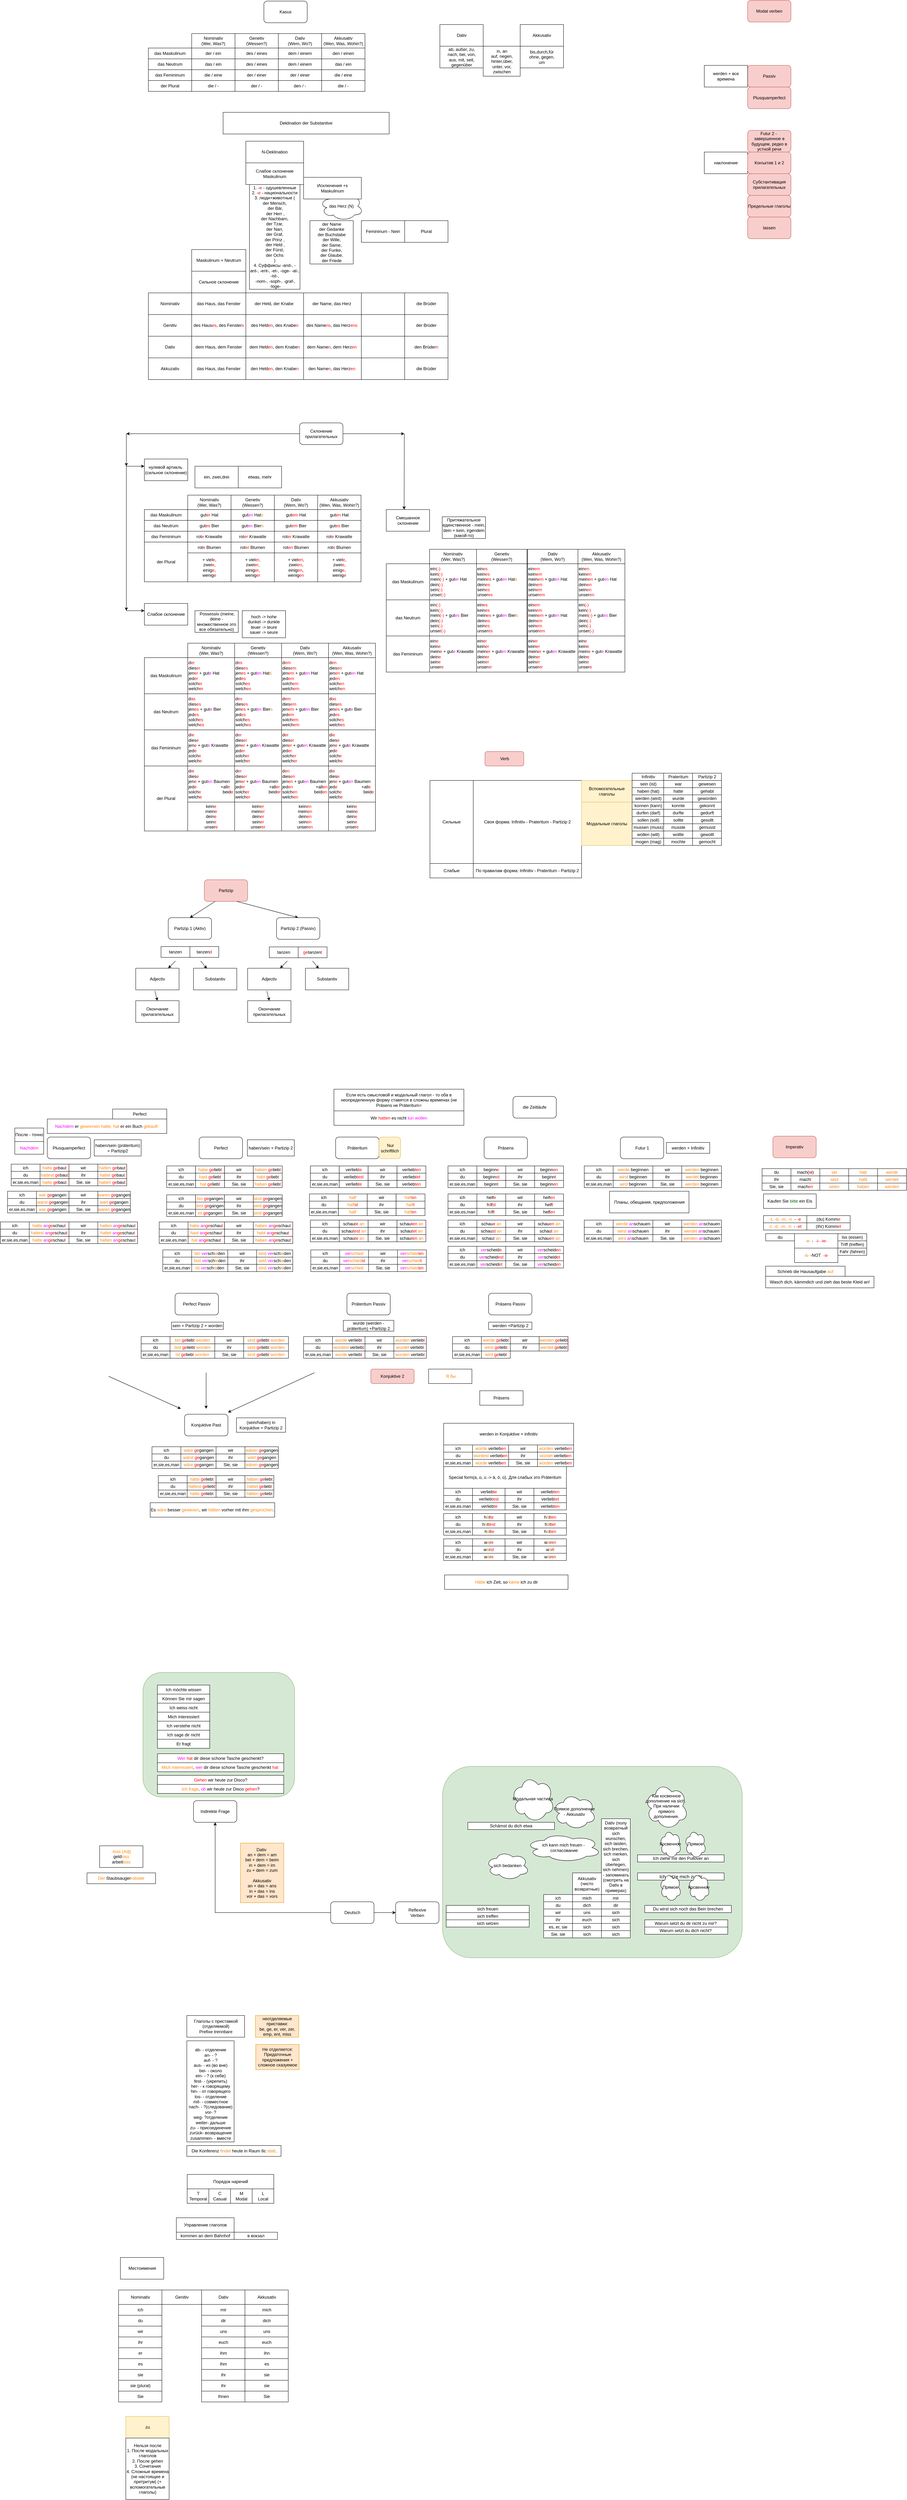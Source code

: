 <mxfile version="17.4.0" type="github">
  <diagram id="EZTNfT7H7rQ6OEC-MQ4e" name="Page-1">
    <mxGraphModel dx="6236" dy="4891" grid="1" gridSize="10" guides="1" tooltips="1" connect="1" arrows="1" fold="1" page="1" pageScale="1" pageWidth="827" pageHeight="1169" math="0" shadow="0">
      <root>
        <mxCell id="0" />
        <mxCell id="1" parent="0" />
        <mxCell id="IITHKmQAYOrfM8wcmcxm-1" value="" style="rounded=1;whiteSpace=wrap;html=1;fillColor=#d5e8d4;strokeColor=#82b366;" parent="1" vertex="1">
          <mxGeometry x="-1045" y="2750" width="420" height="345" as="geometry" />
        </mxCell>
        <mxCell id="IITHKmQAYOrfM8wcmcxm-2" value="" style="rounded=1;whiteSpace=wrap;html=1;fillColor=#d5e8d4;strokeColor=#82b366;" parent="1" vertex="1">
          <mxGeometry x="-215" y="3010" width="830" height="530" as="geometry" />
        </mxCell>
        <mxCell id="IITHKmQAYOrfM8wcmcxm-3" value="Deutsch" style="rounded=1;whiteSpace=wrap;html=1;" parent="1" vertex="1">
          <mxGeometry x="-525" y="3385" width="120" height="60" as="geometry" />
        </mxCell>
        <mxCell id="IITHKmQAYOrfM8wcmcxm-5" value="die Zeitläufe" style="rounded=1;whiteSpace=wrap;html=1;" parent="1" vertex="1">
          <mxGeometry x="-20" y="1155" width="120" height="60" as="geometry" />
        </mxCell>
        <mxCell id="IITHKmQAYOrfM8wcmcxm-12" value="Präsens" style="rounded=1;whiteSpace=wrap;html=1;" parent="1" vertex="1">
          <mxGeometry x="-100" y="1267.5" width="120" height="60" as="geometry" />
        </mxCell>
        <mxCell id="IITHKmQAYOrfM8wcmcxm-13" value="ich" style="rounded=0;whiteSpace=wrap;html=1;" parent="1" vertex="1">
          <mxGeometry x="-200" y="1347.5" width="80" height="20" as="geometry" />
        </mxCell>
        <mxCell id="IITHKmQAYOrfM8wcmcxm-14" value="du" style="rounded=0;whiteSpace=wrap;html=1;" parent="1" vertex="1">
          <mxGeometry x="-200" y="1367.5" width="80" height="20" as="geometry" />
        </mxCell>
        <mxCell id="IITHKmQAYOrfM8wcmcxm-15" value="beginn&lt;font color=&quot;#ff0000&quot;&gt;e&lt;/font&gt;" style="rounded=0;whiteSpace=wrap;html=1;" parent="1" vertex="1">
          <mxGeometry x="-120" y="1347.5" width="80" height="20" as="geometry" />
        </mxCell>
        <mxCell id="IITHKmQAYOrfM8wcmcxm-16" value="beginn&lt;font color=&quot;#ff0000&quot;&gt;st&lt;/font&gt;" style="rounded=0;whiteSpace=wrap;html=1;" parent="1" vertex="1">
          <mxGeometry x="-120" y="1367.5" width="80" height="20" as="geometry" />
        </mxCell>
        <mxCell id="IITHKmQAYOrfM8wcmcxm-17" value="wir" style="rounded=0;whiteSpace=wrap;html=1;" parent="1" vertex="1">
          <mxGeometry x="-40" y="1347.5" width="80" height="20" as="geometry" />
        </mxCell>
        <mxCell id="IITHKmQAYOrfM8wcmcxm-18" value="beginn&lt;font color=&quot;#ff0000&quot;&gt;en&lt;/font&gt;" style="rounded=0;whiteSpace=wrap;html=1;" parent="1" vertex="1">
          <mxGeometry x="40" y="1347.5" width="80" height="20" as="geometry" />
        </mxCell>
        <mxCell id="IITHKmQAYOrfM8wcmcxm-19" value="ihr" style="rounded=0;whiteSpace=wrap;html=1;" parent="1" vertex="1">
          <mxGeometry x="-40" y="1367.5" width="80" height="20" as="geometry" />
        </mxCell>
        <mxCell id="IITHKmQAYOrfM8wcmcxm-20" value="beginn&lt;font color=&quot;#ff0000&quot;&gt;t&lt;/font&gt;" style="rounded=0;whiteSpace=wrap;html=1;" parent="1" vertex="1">
          <mxGeometry x="40" y="1367.5" width="80" height="20" as="geometry" />
        </mxCell>
        <mxCell id="IITHKmQAYOrfM8wcmcxm-21" value="er,sie,es,man" style="rounded=0;whiteSpace=wrap;html=1;" parent="1" vertex="1">
          <mxGeometry x="-200" y="1387.5" width="80" height="20" as="geometry" />
        </mxCell>
        <mxCell id="IITHKmQAYOrfM8wcmcxm-22" value="beginn&lt;font color=&quot;#ff0000&quot;&gt;t&lt;/font&gt;" style="rounded=0;whiteSpace=wrap;html=1;" parent="1" vertex="1">
          <mxGeometry x="-120" y="1387.5" width="80" height="20" as="geometry" />
        </mxCell>
        <mxCell id="IITHKmQAYOrfM8wcmcxm-23" value="Sie, sie" style="rounded=0;whiteSpace=wrap;html=1;" parent="1" vertex="1">
          <mxGeometry x="-40" y="1387.5" width="80" height="20" as="geometry" />
        </mxCell>
        <mxCell id="IITHKmQAYOrfM8wcmcxm-24" value="beginn&lt;font color=&quot;#ff0000&quot;&gt;en&lt;/font&gt;" style="rounded=0;whiteSpace=wrap;html=1;" parent="1" vertex="1">
          <mxGeometry x="40" y="1387.5" width="80" height="20" as="geometry" />
        </mxCell>
        <mxCell id="IITHKmQAYOrfM8wcmcxm-25" value="Präteritum" style="rounded=1;whiteSpace=wrap;html=1;" parent="1" vertex="1">
          <mxGeometry x="-511.25" y="1267.5" width="120" height="60" as="geometry" />
        </mxCell>
        <mxCell id="IITHKmQAYOrfM8wcmcxm-26" value="ich" style="rounded=0;whiteSpace=wrap;html=1;" parent="1" vertex="1">
          <mxGeometry x="-581.25" y="1347.5" width="80" height="20" as="geometry" />
        </mxCell>
        <mxCell id="IITHKmQAYOrfM8wcmcxm-27" value="du" style="rounded=0;whiteSpace=wrap;html=1;" parent="1" vertex="1">
          <mxGeometry x="-581.25" y="1367.5" width="80" height="20" as="geometry" />
        </mxCell>
        <mxCell id="IITHKmQAYOrfM8wcmcxm-28" value="verlieb&lt;font color=&quot;#ff0000&quot;&gt;te&lt;/font&gt;" style="rounded=0;whiteSpace=wrap;html=1;" parent="1" vertex="1">
          <mxGeometry x="-501.25" y="1347.5" width="80" height="20" as="geometry" />
        </mxCell>
        <mxCell id="IITHKmQAYOrfM8wcmcxm-29" value="verlieb&lt;font color=&quot;#ff0000&quot;&gt;test&lt;/font&gt;" style="rounded=0;whiteSpace=wrap;html=1;" parent="1" vertex="1">
          <mxGeometry x="-501.25" y="1367.5" width="80" height="20" as="geometry" />
        </mxCell>
        <mxCell id="IITHKmQAYOrfM8wcmcxm-30" value="wir" style="rounded=0;whiteSpace=wrap;html=1;" parent="1" vertex="1">
          <mxGeometry x="-421.25" y="1347.5" width="80" height="20" as="geometry" />
        </mxCell>
        <mxCell id="IITHKmQAYOrfM8wcmcxm-31" value="verlieb&lt;font color=&quot;#ff0000&quot;&gt;ten&lt;/font&gt;" style="rounded=0;whiteSpace=wrap;html=1;" parent="1" vertex="1">
          <mxGeometry x="-341.25" y="1347.5" width="80" height="20" as="geometry" />
        </mxCell>
        <mxCell id="IITHKmQAYOrfM8wcmcxm-32" value="ihr" style="rounded=0;whiteSpace=wrap;html=1;" parent="1" vertex="1">
          <mxGeometry x="-421.25" y="1367.5" width="80" height="20" as="geometry" />
        </mxCell>
        <mxCell id="IITHKmQAYOrfM8wcmcxm-33" value="verlieb&lt;font color=&quot;#ff0000&quot;&gt;tet&lt;/font&gt;" style="rounded=0;whiteSpace=wrap;html=1;" parent="1" vertex="1">
          <mxGeometry x="-341.25" y="1367.5" width="80" height="20" as="geometry" />
        </mxCell>
        <mxCell id="IITHKmQAYOrfM8wcmcxm-34" value="er,sie,es,man" style="rounded=0;whiteSpace=wrap;html=1;" parent="1" vertex="1">
          <mxGeometry x="-581.25" y="1387.5" width="80" height="20" as="geometry" />
        </mxCell>
        <mxCell id="IITHKmQAYOrfM8wcmcxm-35" value="verlieb&lt;font color=&quot;#ff0000&quot;&gt;te&lt;/font&gt;" style="rounded=0;whiteSpace=wrap;html=1;" parent="1" vertex="1">
          <mxGeometry x="-501.25" y="1387.5" width="80" height="20" as="geometry" />
        </mxCell>
        <mxCell id="IITHKmQAYOrfM8wcmcxm-36" value="Sie, sie" style="rounded=0;whiteSpace=wrap;html=1;" parent="1" vertex="1">
          <mxGeometry x="-421.25" y="1387.5" width="80" height="20" as="geometry" />
        </mxCell>
        <mxCell id="IITHKmQAYOrfM8wcmcxm-37" value="verlieb&lt;font color=&quot;#ff0000&quot;&gt;ten&lt;/font&gt;" style="rounded=0;whiteSpace=wrap;html=1;" parent="1" vertex="1">
          <mxGeometry x="-341.25" y="1387.5" width="80" height="20" as="geometry" />
        </mxCell>
        <mxCell id="IITHKmQAYOrfM8wcmcxm-38" value="&lt;font color=&quot;#000000&quot;&gt;&amp;nbsp;Nur schriftlich&lt;/font&gt;" style="rounded=1;whiteSpace=wrap;html=1;fillColor=#fff2cc;strokeColor=#d6b656;" parent="1" vertex="1">
          <mxGeometry x="-391.25" y="1267.5" width="60" height="60" as="geometry" />
        </mxCell>
        <mxCell id="IITHKmQAYOrfM8wcmcxm-39" value="&lt;font color=&quot;#000000&quot;&gt;Reflexive&lt;br&gt;Verben&lt;/font&gt;" style="rounded=1;whiteSpace=wrap;html=1;fontColor=#FF0000;" parent="1" vertex="1">
          <mxGeometry x="-345" y="3385" width="120" height="60" as="geometry" />
        </mxCell>
        <mxCell id="IITHKmQAYOrfM8wcmcxm-40" value="" style="endArrow=classic;html=1;rounded=0;fontColor=#FF0000;exitX=1;exitY=0.5;exitDx=0;exitDy=0;entryX=0;entryY=0.5;entryDx=0;entryDy=0;" parent="1" source="IITHKmQAYOrfM8wcmcxm-3" target="IITHKmQAYOrfM8wcmcxm-39" edge="1">
          <mxGeometry width="50" height="50" relative="1" as="geometry">
            <mxPoint x="-305" y="3435" as="sourcePoint" />
            <mxPoint x="-255" y="3385" as="targetPoint" />
          </mxGeometry>
        </mxCell>
        <mxCell id="IITHKmQAYOrfM8wcmcxm-41" value="ich" style="rounded=0;whiteSpace=wrap;html=1;" parent="1" vertex="1">
          <mxGeometry x="65" y="3365" width="80" height="20" as="geometry" />
        </mxCell>
        <mxCell id="IITHKmQAYOrfM8wcmcxm-42" value="du" style="rounded=0;whiteSpace=wrap;html=1;" parent="1" vertex="1">
          <mxGeometry x="65" y="3385" width="80" height="20" as="geometry" />
        </mxCell>
        <mxCell id="IITHKmQAYOrfM8wcmcxm-43" value="wir" style="rounded=0;whiteSpace=wrap;html=1;" parent="1" vertex="1">
          <mxGeometry x="65" y="3405" width="80" height="20" as="geometry" />
        </mxCell>
        <mxCell id="IITHKmQAYOrfM8wcmcxm-44" value="ihr" style="rounded=0;whiteSpace=wrap;html=1;" parent="1" vertex="1">
          <mxGeometry x="65" y="3425" width="80" height="20" as="geometry" />
        </mxCell>
        <mxCell id="IITHKmQAYOrfM8wcmcxm-45" value="es, er, sie" style="rounded=0;whiteSpace=wrap;html=1;" parent="1" vertex="1">
          <mxGeometry x="65" y="3445" width="80" height="20" as="geometry" />
        </mxCell>
        <mxCell id="IITHKmQAYOrfM8wcmcxm-46" value="Sie, sie" style="rounded=0;whiteSpace=wrap;html=1;" parent="1" vertex="1">
          <mxGeometry x="65" y="3465" width="80" height="20" as="geometry" />
        </mxCell>
        <mxCell id="IITHKmQAYOrfM8wcmcxm-47" value="Akkusativ (чисто возвратные)" style="rounded=0;whiteSpace=wrap;html=1;" parent="1" vertex="1">
          <mxGeometry x="145" y="3305" width="80" height="60" as="geometry" />
        </mxCell>
        <mxCell id="IITHKmQAYOrfM8wcmcxm-48" value="Dativ (полу возвратный sich wunschen, sich laisten, sich brechen, sich merken,&lt;br&gt;sich überlegen, sich nehmen) - запоминать (смотреть на Dativ в примерах)" style="rounded=0;whiteSpace=wrap;html=1;" parent="1" vertex="1">
          <mxGeometry x="225" y="3155" width="80" height="210" as="geometry" />
        </mxCell>
        <mxCell id="IITHKmQAYOrfM8wcmcxm-49" value="mich&lt;span style=&quot;color: rgba(0 , 0 , 0 , 0) ; font-family: monospace ; font-size: 0px&quot;&gt;%3CmxGraphModel%3E%3Croot%3E%3CmxCell%20id%3D%220%22%2F%3E%3CmxCell%20id%3D%221%22%20parent%3D%220%22%2F%3E%3CmxCell%20id%3D%222%22%20value%3D%22ich%22%20style%3D%22rounded%3D0%3BwhiteSpace%3Dwrap%3Bhtml%3D1%3B%22%20vertex%3D%221%22%20parent%3D%221%22%3E%3CmxGeometry%20x%3D%22640%22%20y%3D%22400%22%20width%3D%2280%22%20height%3D%2220%22%20as%3D%22geometry%22%2F%3E%3C%2FmxCell%3E%3C%2Froot%3E%3C%2FmxGraphModel%3E&lt;/span&gt;" style="rounded=0;whiteSpace=wrap;html=1;" parent="1" vertex="1">
          <mxGeometry x="145" y="3365" width="80" height="20" as="geometry" />
        </mxCell>
        <mxCell id="IITHKmQAYOrfM8wcmcxm-50" value="sich" style="rounded=0;whiteSpace=wrap;html=1;" parent="1" vertex="1">
          <mxGeometry x="145" y="3465" width="80" height="20" as="geometry" />
        </mxCell>
        <mxCell id="IITHKmQAYOrfM8wcmcxm-51" value="sich" style="rounded=0;whiteSpace=wrap;html=1;" parent="1" vertex="1">
          <mxGeometry x="145" y="3445" width="80" height="20" as="geometry" />
        </mxCell>
        <mxCell id="IITHKmQAYOrfM8wcmcxm-52" value="sich" style="rounded=0;whiteSpace=wrap;html=1;" parent="1" vertex="1">
          <mxGeometry x="225" y="3465" width="80" height="20" as="geometry" />
        </mxCell>
        <mxCell id="IITHKmQAYOrfM8wcmcxm-53" value="sich" style="rounded=0;whiteSpace=wrap;html=1;" parent="1" vertex="1">
          <mxGeometry x="225" y="3445" width="80" height="20" as="geometry" />
        </mxCell>
        <mxCell id="IITHKmQAYOrfM8wcmcxm-54" value="sich" style="rounded=0;whiteSpace=wrap;html=1;" parent="1" vertex="1">
          <mxGeometry x="225" y="3425" width="80" height="20" as="geometry" />
        </mxCell>
        <mxCell id="IITHKmQAYOrfM8wcmcxm-55" value="sich" style="rounded=0;whiteSpace=wrap;html=1;" parent="1" vertex="1">
          <mxGeometry x="225" y="3405" width="80" height="20" as="geometry" />
        </mxCell>
        <mxCell id="IITHKmQAYOrfM8wcmcxm-56" value="dir" style="rounded=0;whiteSpace=wrap;html=1;" parent="1" vertex="1">
          <mxGeometry x="225" y="3385" width="80" height="20" as="geometry" />
        </mxCell>
        <mxCell id="IITHKmQAYOrfM8wcmcxm-57" value="mir" style="rounded=0;whiteSpace=wrap;html=1;" parent="1" vertex="1">
          <mxGeometry x="225" y="3365" width="80" height="20" as="geometry" />
        </mxCell>
        <mxCell id="IITHKmQAYOrfM8wcmcxm-58" value="euch" style="rounded=0;whiteSpace=wrap;html=1;" parent="1" vertex="1">
          <mxGeometry x="145" y="3425" width="80" height="20" as="geometry" />
        </mxCell>
        <mxCell id="IITHKmQAYOrfM8wcmcxm-59" value="uns" style="rounded=0;whiteSpace=wrap;html=1;" parent="1" vertex="1">
          <mxGeometry x="145" y="3405" width="80" height="20" as="geometry" />
        </mxCell>
        <mxCell id="IITHKmQAYOrfM8wcmcxm-60" value="dich" style="rounded=0;whiteSpace=wrap;html=1;" parent="1" vertex="1">
          <mxGeometry x="145" y="3385" width="80" height="20" as="geometry" />
        </mxCell>
        <mxCell id="IITHKmQAYOrfM8wcmcxm-61" value="Warum setzt du dir nicht zu mir?&amp;nbsp;" style="rounded=0;whiteSpace=wrap;html=1;fontColor=#000000;" parent="1" vertex="1">
          <mxGeometry x="345" y="3435" width="230" height="20" as="geometry" />
        </mxCell>
        <mxCell id="IITHKmQAYOrfM8wcmcxm-62" value="Warum setzt du dich nicht?&amp;nbsp;" style="rounded=0;whiteSpace=wrap;html=1;fontColor=#000000;" parent="1" vertex="1">
          <mxGeometry x="345" y="3455" width="230" height="20" as="geometry" />
        </mxCell>
        <mxCell id="IITHKmQAYOrfM8wcmcxm-63" value="sich freuen" style="rounded=0;whiteSpace=wrap;html=1;fontColor=#000000;" parent="1" vertex="1">
          <mxGeometry x="-205" y="3395" width="230" height="20" as="geometry" />
        </mxCell>
        <mxCell id="IITHKmQAYOrfM8wcmcxm-64" value="sich treffen" style="rounded=0;whiteSpace=wrap;html=1;fontColor=#000000;" parent="1" vertex="1">
          <mxGeometry x="-205" y="3415" width="230" height="20" as="geometry" />
        </mxCell>
        <mxCell id="IITHKmQAYOrfM8wcmcxm-65" value="Du wirst sich noch das Bein brechen" style="rounded=0;whiteSpace=wrap;html=1;fontColor=#000000;" parent="1" vertex="1">
          <mxGeometry x="345" y="3395" width="240" height="20" as="geometry" />
        </mxCell>
        <mxCell id="IITHKmQAYOrfM8wcmcxm-67" value="ich kann mich freuen -&lt;br&gt;&amp;nbsp;согласование" style="ellipse;shape=cloud;whiteSpace=wrap;html=1;fontColor=#000000;" parent="1" vertex="1">
          <mxGeometry x="15" y="3195" width="210" height="80" as="geometry" />
        </mxCell>
        <mxCell id="IITHKmQAYOrfM8wcmcxm-68" value="sich bedanken" style="ellipse;shape=cloud;whiteSpace=wrap;html=1;fontColor=#000000;" parent="1" vertex="1">
          <mxGeometry x="-95" y="3245" width="120" height="80" as="geometry" />
        </mxCell>
        <mxCell id="IITHKmQAYOrfM8wcmcxm-69" value="sich setzen" style="rounded=0;whiteSpace=wrap;html=1;fontColor=#000000;" parent="1" vertex="1">
          <mxGeometry x="-205" y="3435" width="230" height="20" as="geometry" />
        </mxCell>
        <mxCell id="IITHKmQAYOrfM8wcmcxm-70" value="Как косвенноe дополнение на sich.&amp;nbsp; При наличии прямого дополнения." style="ellipse;shape=cloud;whiteSpace=wrap;html=1;fontColor=#000000;" parent="1" vertex="1">
          <mxGeometry x="345" y="3055" width="120" height="130" as="geometry" />
        </mxCell>
        <mxCell id="IITHKmQAYOrfM8wcmcxm-71" value="Прямое дополнение - Akkusativ" style="ellipse;shape=cloud;whiteSpace=wrap;html=1;fontColor=#000000;" parent="1" vertex="1">
          <mxGeometry x="90" y="3085" width="120" height="100" as="geometry" />
        </mxCell>
        <mxCell id="IITHKmQAYOrfM8wcmcxm-72" value="Ich ziehe mir den Pullover an" style="rounded=0;whiteSpace=wrap;html=1;fontColor=#000000;" parent="1" vertex="1">
          <mxGeometry x="325" y="3255" width="240" height="20" as="geometry" />
        </mxCell>
        <mxCell id="IITHKmQAYOrfM8wcmcxm-73" value="&lt;div style=&quot;text-align: left&quot;&gt;&lt;span style=&quot;font-size: 13px ; background-color: rgb(255 , 255 , 255)&quot;&gt;Ich setze mich zu dir&lt;/span&gt;&lt;/div&gt;" style="rounded=0;whiteSpace=wrap;html=1;fontColor=#000000;" parent="1" vertex="1">
          <mxGeometry x="325" y="3305" width="240" height="20" as="geometry" />
        </mxCell>
        <mxCell id="IITHKmQAYOrfM8wcmcxm-74" value="Прямое" style="ellipse;shape=cloud;whiteSpace=wrap;html=1;fontColor=#000000;" parent="1" vertex="1">
          <mxGeometry x="386" y="3305" width="60" height="80" as="geometry" />
        </mxCell>
        <mxCell id="IITHKmQAYOrfM8wcmcxm-75" value="Прямое" style="ellipse;shape=cloud;whiteSpace=wrap;html=1;fontColor=#000000;" parent="1" vertex="1">
          <mxGeometry x="455" y="3185" width="60" height="80" as="geometry" />
        </mxCell>
        <mxCell id="IITHKmQAYOrfM8wcmcxm-76" value="Косвенное" style="ellipse;shape=cloud;whiteSpace=wrap;html=1;fontColor=#000000;" parent="1" vertex="1">
          <mxGeometry x="465" y="3305" width="60" height="80" as="geometry" />
        </mxCell>
        <mxCell id="IITHKmQAYOrfM8wcmcxm-77" value="Косвенное" style="ellipse;shape=cloud;whiteSpace=wrap;html=1;fontColor=#000000;" parent="1" vertex="1">
          <mxGeometry x="386" y="3185" width="60" height="80" as="geometry" />
        </mxCell>
        <mxCell id="IITHKmQAYOrfM8wcmcxm-78" value="Schämst du dich etwa" style="rounded=0;whiteSpace=wrap;html=1;fontColor=#000000;" parent="1" vertex="1">
          <mxGeometry x="-145" y="3165" width="240" height="20" as="geometry" />
        </mxCell>
        <mxCell id="IITHKmQAYOrfM8wcmcxm-79" value="Модальная частица" style="ellipse;shape=cloud;whiteSpace=wrap;html=1;fontColor=#000000;" parent="1" vertex="1">
          <mxGeometry x="-25" y="3035" width="120" height="130" as="geometry" />
        </mxCell>
        <mxCell id="IITHKmQAYOrfM8wcmcxm-80" value="Indirekte Frage" style="rounded=1;whiteSpace=wrap;html=1;" parent="1" vertex="1">
          <mxGeometry x="-905" y="3105" width="120" height="60" as="geometry" />
        </mxCell>
        <mxCell id="IITHKmQAYOrfM8wcmcxm-81" value="" style="endArrow=classic;html=1;rounded=0;exitX=0;exitY=0.5;exitDx=0;exitDy=0;entryX=0.5;entryY=1;entryDx=0;entryDy=0;" parent="1" source="IITHKmQAYOrfM8wcmcxm-3" target="IITHKmQAYOrfM8wcmcxm-80" edge="1">
          <mxGeometry width="50" height="50" relative="1" as="geometry">
            <mxPoint x="-695" y="3305" as="sourcePoint" />
            <mxPoint x="-645" y="3255" as="targetPoint" />
            <Array as="points">
              <mxPoint x="-845" y="3415" />
            </Array>
          </mxGeometry>
        </mxCell>
        <mxCell id="IITHKmQAYOrfM8wcmcxm-82" value="&lt;font color=&quot;#ff8000&quot;&gt;Mich interessiert&lt;/font&gt;, &lt;font color=&quot;#ff00ff&quot;&gt;wer &lt;/font&gt;dir diese schone Tasche geschenkt &lt;font color=&quot;#ff0000&quot;&gt;hat&amp;nbsp;&lt;/font&gt;" style="rounded=0;whiteSpace=wrap;html=1;" parent="1" vertex="1">
          <mxGeometry x="-1005" y="3000" width="350" height="25" as="geometry" />
        </mxCell>
        <mxCell id="IITHKmQAYOrfM8wcmcxm-83" value="&lt;font color=&quot;#ff00ff&quot;&gt;Wer&lt;/font&gt; &lt;font color=&quot;#ff0000&quot;&gt;hat &lt;/font&gt;dir diese schone Tasche geschenkt?" style="rounded=0;whiteSpace=wrap;html=1;" parent="1" vertex="1">
          <mxGeometry x="-1005" y="2975" width="350" height="25" as="geometry" />
        </mxCell>
        <mxCell id="IITHKmQAYOrfM8wcmcxm-84" value="&lt;font color=&quot;#ff0000&quot;&gt;Gehen &lt;/font&gt;wir heute zur Disco?" style="rounded=0;whiteSpace=wrap;html=1;" parent="1" vertex="1">
          <mxGeometry x="-1005" y="3035" width="350" height="25" as="geometry" />
        </mxCell>
        <mxCell id="IITHKmQAYOrfM8wcmcxm-85" value="&lt;font color=&quot;#ff8000&quot;&gt;Ich frage&lt;/font&gt;, &lt;font color=&quot;#ff00ff&quot;&gt;ob &lt;/font&gt;wir heute zur Disco &lt;font color=&quot;#ff0000&quot;&gt;gehen&lt;/font&gt;?" style="rounded=0;whiteSpace=wrap;html=1;" parent="1" vertex="1">
          <mxGeometry x="-1005" y="3060" width="350" height="25" as="geometry" />
        </mxCell>
        <mxCell id="IITHKmQAYOrfM8wcmcxm-86" value="Ich möchte wissen" style="rounded=0;whiteSpace=wrap;html=1;" parent="1" vertex="1">
          <mxGeometry x="-1005" y="2785" width="145" height="25" as="geometry" />
        </mxCell>
        <mxCell id="IITHKmQAYOrfM8wcmcxm-87" value="Können Sie mir sagen" style="rounded=0;whiteSpace=wrap;html=1;" parent="1" vertex="1">
          <mxGeometry x="-1005" y="2810" width="145" height="25" as="geometry" />
        </mxCell>
        <mxCell id="IITHKmQAYOrfM8wcmcxm-88" value="Ich weiss nicht" style="rounded=0;whiteSpace=wrap;html=1;" parent="1" vertex="1">
          <mxGeometry x="-1005" y="2835" width="145" height="25" as="geometry" />
        </mxCell>
        <mxCell id="IITHKmQAYOrfM8wcmcxm-89" value="Mich interessiert" style="rounded=0;whiteSpace=wrap;html=1;" parent="1" vertex="1">
          <mxGeometry x="-1005" y="2860" width="145" height="25" as="geometry" />
        </mxCell>
        <mxCell id="IITHKmQAYOrfM8wcmcxm-90" value="Ich verstehe nicht" style="rounded=0;whiteSpace=wrap;html=1;" parent="1" vertex="1">
          <mxGeometry x="-1005" y="2885" width="145" height="25" as="geometry" />
        </mxCell>
        <mxCell id="IITHKmQAYOrfM8wcmcxm-91" value="Ich sage dir nicht" style="rounded=0;whiteSpace=wrap;html=1;" parent="1" vertex="1">
          <mxGeometry x="-1005" y="2910" width="145" height="25" as="geometry" />
        </mxCell>
        <mxCell id="IITHKmQAYOrfM8wcmcxm-92" value="Er fragt" style="rounded=0;whiteSpace=wrap;html=1;" parent="1" vertex="1">
          <mxGeometry x="-1005" y="2935" width="145" height="25" as="geometry" />
        </mxCell>
        <mxCell id="IITHKmQAYOrfM8wcmcxm-93" value="Perfect" style="rounded=1;whiteSpace=wrap;html=1;" parent="1" vertex="1">
          <mxGeometry x="-889.25" y="1267.5" width="120" height="60" as="geometry" />
        </mxCell>
        <mxCell id="IITHKmQAYOrfM8wcmcxm-94" value="ich" style="rounded=0;whiteSpace=wrap;html=1;" parent="1" vertex="1">
          <mxGeometry x="-979.25" y="1347.5" width="80" height="20" as="geometry" />
        </mxCell>
        <mxCell id="IITHKmQAYOrfM8wcmcxm-95" value="du" style="rounded=0;whiteSpace=wrap;html=1;" parent="1" vertex="1">
          <mxGeometry x="-979.25" y="1367.5" width="80" height="20" as="geometry" />
        </mxCell>
        <mxCell id="IITHKmQAYOrfM8wcmcxm-96" value="&lt;font color=&quot;#ff8000&quot;&gt;habe&lt;/font&gt; &lt;font color=&quot;#ff0000&quot;&gt;ge&lt;/font&gt;lieb&lt;font color=&quot;#ff0000&quot;&gt;t&lt;/font&gt;" style="rounded=0;whiteSpace=wrap;html=1;" parent="1" vertex="1">
          <mxGeometry x="-899.25" y="1347.5" width="80" height="20" as="geometry" />
        </mxCell>
        <mxCell id="IITHKmQAYOrfM8wcmcxm-97" value="wir" style="rounded=0;whiteSpace=wrap;html=1;" parent="1" vertex="1">
          <mxGeometry x="-819.25" y="1347.5" width="80" height="20" as="geometry" />
        </mxCell>
        <mxCell id="IITHKmQAYOrfM8wcmcxm-98" value="ihr" style="rounded=0;whiteSpace=wrap;html=1;" parent="1" vertex="1">
          <mxGeometry x="-819.25" y="1367.5" width="80" height="20" as="geometry" />
        </mxCell>
        <mxCell id="IITHKmQAYOrfM8wcmcxm-99" value="er,sie,es,man" style="rounded=0;whiteSpace=wrap;html=1;" parent="1" vertex="1">
          <mxGeometry x="-979.25" y="1387.5" width="80" height="20" as="geometry" />
        </mxCell>
        <mxCell id="IITHKmQAYOrfM8wcmcxm-100" value="Sie, sie" style="rounded=0;whiteSpace=wrap;html=1;" parent="1" vertex="1">
          <mxGeometry x="-819.25" y="1387.5" width="80" height="20" as="geometry" />
        </mxCell>
        <mxCell id="IITHKmQAYOrfM8wcmcxm-101" value="&lt;font color=&quot;#ff8000&quot;&gt;haben&lt;/font&gt; &lt;font color=&quot;#ff0000&quot;&gt;ge&lt;/font&gt;lieb&lt;font color=&quot;#ff0000&quot;&gt;t&lt;/font&gt;" style="rounded=0;whiteSpace=wrap;html=1;" parent="1" vertex="1">
          <mxGeometry x="-739.25" y="1347.5" width="80" height="20" as="geometry" />
        </mxCell>
        <mxCell id="IITHKmQAYOrfM8wcmcxm-102" value="&lt;font color=&quot;#ff8000&quot;&gt;haben&lt;/font&gt; &lt;font color=&quot;#ff0000&quot;&gt;ge&lt;/font&gt;lieb&lt;font color=&quot;#ff0000&quot;&gt;t&lt;/font&gt;" style="rounded=0;whiteSpace=wrap;html=1;" parent="1" vertex="1">
          <mxGeometry x="-739.25" y="1387.5" width="80" height="20" as="geometry" />
        </mxCell>
        <mxCell id="IITHKmQAYOrfM8wcmcxm-103" value="&lt;font color=&quot;#ff8000&quot;&gt;habt&lt;/font&gt;&amp;nbsp;&lt;font color=&quot;#ff0000&quot;&gt;ge&lt;/font&gt;lieb&lt;font color=&quot;#ff0000&quot;&gt;t&lt;/font&gt;" style="rounded=0;whiteSpace=wrap;html=1;" parent="1" vertex="1">
          <mxGeometry x="-739.25" y="1367.5" width="80" height="20" as="geometry" />
        </mxCell>
        <mxCell id="IITHKmQAYOrfM8wcmcxm-104" value="&lt;font color=&quot;#ff8000&quot;&gt;hast&lt;/font&gt;&amp;nbsp;&lt;font color=&quot;#ff0000&quot;&gt;ge&lt;/font&gt;lieb&lt;font color=&quot;#ff0000&quot;&gt;t&lt;/font&gt;" style="rounded=0;whiteSpace=wrap;html=1;" parent="1" vertex="1">
          <mxGeometry x="-899.25" y="1367.5" width="80" height="20" as="geometry" />
        </mxCell>
        <mxCell id="IITHKmQAYOrfM8wcmcxm-105" value="&lt;font color=&quot;#ff8000&quot;&gt;hat&lt;/font&gt;&amp;nbsp;&lt;font color=&quot;#ff0000&quot;&gt;ge&lt;/font&gt;lieb&lt;font color=&quot;#ff0000&quot;&gt;t&lt;/font&gt;" style="rounded=0;whiteSpace=wrap;html=1;" parent="1" vertex="1">
          <mxGeometry x="-899.25" y="1387.5" width="80" height="20" as="geometry" />
        </mxCell>
        <mxCell id="IITHKmQAYOrfM8wcmcxm-106" value="ich" style="rounded=0;whiteSpace=wrap;html=1;" parent="1" vertex="1">
          <mxGeometry x="-979.25" y="1427.5" width="80" height="20" as="geometry" />
        </mxCell>
        <mxCell id="IITHKmQAYOrfM8wcmcxm-107" value="du" style="rounded=0;whiteSpace=wrap;html=1;" parent="1" vertex="1">
          <mxGeometry x="-979.25" y="1447.5" width="80" height="20" as="geometry" />
        </mxCell>
        <mxCell id="IITHKmQAYOrfM8wcmcxm-108" value="&lt;font color=&quot;#ff8000&quot;&gt;bin&lt;/font&gt;&amp;nbsp;&lt;font color=&quot;#ff0000&quot;&gt;ge&lt;/font&gt;gangen" style="rounded=0;whiteSpace=wrap;html=1;" parent="1" vertex="1">
          <mxGeometry x="-899.25" y="1427.5" width="80" height="20" as="geometry" />
        </mxCell>
        <mxCell id="IITHKmQAYOrfM8wcmcxm-109" value="wir" style="rounded=0;whiteSpace=wrap;html=1;" parent="1" vertex="1">
          <mxGeometry x="-819.25" y="1427.5" width="80" height="20" as="geometry" />
        </mxCell>
        <mxCell id="IITHKmQAYOrfM8wcmcxm-110" value="ihr" style="rounded=0;whiteSpace=wrap;html=1;" parent="1" vertex="1">
          <mxGeometry x="-819.25" y="1447.5" width="80" height="20" as="geometry" />
        </mxCell>
        <mxCell id="IITHKmQAYOrfM8wcmcxm-111" value="er,sie,es,man" style="rounded=0;whiteSpace=wrap;html=1;" parent="1" vertex="1">
          <mxGeometry x="-979.25" y="1467.5" width="80" height="20" as="geometry" />
        </mxCell>
        <mxCell id="IITHKmQAYOrfM8wcmcxm-112" value="Sie, sie" style="rounded=0;whiteSpace=wrap;html=1;" parent="1" vertex="1">
          <mxGeometry x="-819.25" y="1467.5" width="80" height="20" as="geometry" />
        </mxCell>
        <mxCell id="IITHKmQAYOrfM8wcmcxm-113" value="&lt;font color=&quot;#ff8000&quot;&gt;bist&lt;/font&gt;&amp;nbsp;&lt;font color=&quot;#ff0000&quot;&gt;ge&lt;/font&gt;gangen" style="rounded=0;whiteSpace=wrap;html=1;" parent="1" vertex="1">
          <mxGeometry x="-899.25" y="1447.5" width="80" height="20" as="geometry" />
        </mxCell>
        <mxCell id="IITHKmQAYOrfM8wcmcxm-114" value="&lt;font color=&quot;#ff8000&quot;&gt;ist&lt;/font&gt;&amp;nbsp;&lt;font color=&quot;#ff0000&quot;&gt;ge&lt;/font&gt;gangen" style="rounded=0;whiteSpace=wrap;html=1;" parent="1" vertex="1">
          <mxGeometry x="-899.25" y="1467.5" width="80" height="20" as="geometry" />
        </mxCell>
        <mxCell id="IITHKmQAYOrfM8wcmcxm-115" value="&lt;font color=&quot;#ff8000&quot;&gt;sind&lt;/font&gt;&amp;nbsp;&lt;font color=&quot;#ff0000&quot;&gt;ge&lt;/font&gt;gangen" style="rounded=0;whiteSpace=wrap;html=1;" parent="1" vertex="1">
          <mxGeometry x="-739.25" y="1427.5" width="80" height="20" as="geometry" />
        </mxCell>
        <mxCell id="IITHKmQAYOrfM8wcmcxm-116" value="&lt;font color=&quot;#ff8000&quot;&gt;seid&lt;/font&gt;&amp;nbsp;&lt;font color=&quot;#ff0000&quot;&gt;ge&lt;/font&gt;gangen" style="rounded=0;whiteSpace=wrap;html=1;" parent="1" vertex="1">
          <mxGeometry x="-739.25" y="1447.5" width="80" height="20" as="geometry" />
        </mxCell>
        <mxCell id="IITHKmQAYOrfM8wcmcxm-117" value="&lt;font color=&quot;#ff8000&quot;&gt;sind&lt;/font&gt;&amp;nbsp;&lt;font color=&quot;#ff0000&quot;&gt;ge&lt;/font&gt;gangen" style="rounded=0;whiteSpace=wrap;html=1;" parent="1" vertex="1">
          <mxGeometry x="-739.25" y="1467.5" width="80" height="20" as="geometry" />
        </mxCell>
        <mxCell id="IITHKmQAYOrfM8wcmcxm-118" value="Der &lt;font color=&quot;#000000&quot;&gt;Staubsauger&lt;/font&gt;roboter" style="rounded=0;whiteSpace=wrap;html=1;fontColor=#FF8000;" parent="1" vertex="1">
          <mxGeometry x="-1200" y="3305" width="190" height="30" as="geometry" />
        </mxCell>
        <mxCell id="IITHKmQAYOrfM8wcmcxm-119" value="-loss (Adj)&lt;br&gt;&lt;font color=&quot;#000000&quot;&gt;geld&lt;/font&gt;loss&lt;br&gt;&lt;font color=&quot;#000000&quot;&gt;arbeit&lt;/font&gt;loss" style="rounded=0;whiteSpace=wrap;html=1;fontColor=#FF8000;" parent="1" vertex="1">
          <mxGeometry x="-1165" y="3230" width="120" height="60" as="geometry" />
        </mxCell>
        <mxCell id="IITHKmQAYOrfM8wcmcxm-120" value="Kasus" style="rounded=1;whiteSpace=wrap;html=1;" parent="1" vertex="1">
          <mxGeometry x="-710" y="-1878" width="120" height="60" as="geometry" />
        </mxCell>
        <mxCell id="IITHKmQAYOrfM8wcmcxm-124" value="das Maskulinum" style="rounded=0;whiteSpace=wrap;html=1;" parent="1" vertex="1">
          <mxGeometry x="-1030" y="-1748" width="120" height="30" as="geometry" />
        </mxCell>
        <mxCell id="IITHKmQAYOrfM8wcmcxm-125" value="das Femininum" style="rounded=0;whiteSpace=wrap;html=1;" parent="1" vertex="1">
          <mxGeometry x="-1030" y="-1688" width="120" height="30" as="geometry" />
        </mxCell>
        <mxCell id="IITHKmQAYOrfM8wcmcxm-126" value="das Neutrum" style="rounded=0;whiteSpace=wrap;html=1;" parent="1" vertex="1">
          <mxGeometry x="-1030" y="-1718" width="120" height="30" as="geometry" />
        </mxCell>
        <mxCell id="IITHKmQAYOrfM8wcmcxm-127" value="der Plural" style="rounded=0;whiteSpace=wrap;html=1;" parent="1" vertex="1">
          <mxGeometry x="-1030" y="-1658" width="120" height="30" as="geometry" />
        </mxCell>
        <mxCell id="IITHKmQAYOrfM8wcmcxm-128" value="Nominativ&lt;br&gt;(Wer, Was?)" style="rounded=0;whiteSpace=wrap;html=1;" parent="1" vertex="1">
          <mxGeometry x="-910" y="-1788" width="120" height="40" as="geometry" />
        </mxCell>
        <mxCell id="IITHKmQAYOrfM8wcmcxm-129" value="der / ein" style="rounded=0;whiteSpace=wrap;html=1;" parent="1" vertex="1">
          <mxGeometry x="-910" y="-1748" width="120" height="30" as="geometry" />
        </mxCell>
        <mxCell id="IITHKmQAYOrfM8wcmcxm-130" value="das / ein" style="rounded=0;whiteSpace=wrap;html=1;" parent="1" vertex="1">
          <mxGeometry x="-910" y="-1718" width="120" height="30" as="geometry" />
        </mxCell>
        <mxCell id="IITHKmQAYOrfM8wcmcxm-131" value="die / eine" style="rounded=0;whiteSpace=wrap;html=1;" parent="1" vertex="1">
          <mxGeometry x="-910" y="-1688" width="120" height="30" as="geometry" />
        </mxCell>
        <mxCell id="IITHKmQAYOrfM8wcmcxm-132" value="die / -" style="rounded=0;whiteSpace=wrap;html=1;" parent="1" vertex="1">
          <mxGeometry x="-910" y="-1658" width="120" height="30" as="geometry" />
        </mxCell>
        <mxCell id="IITHKmQAYOrfM8wcmcxm-133" value="Genetiv&lt;br&gt;(Wessen?)" style="rounded=0;whiteSpace=wrap;html=1;" parent="1" vertex="1">
          <mxGeometry x="-790" y="-1788" width="120" height="40" as="geometry" />
        </mxCell>
        <mxCell id="IITHKmQAYOrfM8wcmcxm-134" value="des / eines" style="rounded=0;whiteSpace=wrap;html=1;" parent="1" vertex="1">
          <mxGeometry x="-790" y="-1748" width="120" height="30" as="geometry" />
        </mxCell>
        <mxCell id="IITHKmQAYOrfM8wcmcxm-135" value="des / eines" style="rounded=0;whiteSpace=wrap;html=1;" parent="1" vertex="1">
          <mxGeometry x="-790" y="-1718" width="120" height="30" as="geometry" />
        </mxCell>
        <mxCell id="IITHKmQAYOrfM8wcmcxm-136" value="der / einer" style="rounded=0;whiteSpace=wrap;html=1;" parent="1" vertex="1">
          <mxGeometry x="-790" y="-1688" width="120" height="30" as="geometry" />
        </mxCell>
        <mxCell id="IITHKmQAYOrfM8wcmcxm-137" value="der / -" style="rounded=0;whiteSpace=wrap;html=1;" parent="1" vertex="1">
          <mxGeometry x="-790" y="-1658" width="120" height="30" as="geometry" />
        </mxCell>
        <mxCell id="IITHKmQAYOrfM8wcmcxm-138" value="Dativ&lt;br&gt;(Wem, Wo?)" style="rounded=0;whiteSpace=wrap;html=1;" parent="1" vertex="1">
          <mxGeometry x="-670" y="-1788" width="120" height="40" as="geometry" />
        </mxCell>
        <mxCell id="IITHKmQAYOrfM8wcmcxm-139" value="dem / einem" style="rounded=0;whiteSpace=wrap;html=1;" parent="1" vertex="1">
          <mxGeometry x="-670" y="-1748" width="120" height="30" as="geometry" />
        </mxCell>
        <mxCell id="IITHKmQAYOrfM8wcmcxm-140" value="dem / einem" style="rounded=0;whiteSpace=wrap;html=1;" parent="1" vertex="1">
          <mxGeometry x="-670" y="-1718" width="120" height="30" as="geometry" />
        </mxCell>
        <mxCell id="IITHKmQAYOrfM8wcmcxm-141" value="der / einer" style="rounded=0;whiteSpace=wrap;html=1;" parent="1" vertex="1">
          <mxGeometry x="-670" y="-1688" width="120" height="30" as="geometry" />
        </mxCell>
        <mxCell id="IITHKmQAYOrfM8wcmcxm-142" value="den / -" style="rounded=0;whiteSpace=wrap;html=1;" parent="1" vertex="1">
          <mxGeometry x="-670" y="-1658" width="120" height="30" as="geometry" />
        </mxCell>
        <mxCell id="IITHKmQAYOrfM8wcmcxm-143" value="Akkusativ&lt;br&gt;(Wen, Was, Wohin?)" style="rounded=0;whiteSpace=wrap;html=1;" parent="1" vertex="1">
          <mxGeometry x="-550" y="-1788" width="120" height="40" as="geometry" />
        </mxCell>
        <mxCell id="IITHKmQAYOrfM8wcmcxm-144" value="den / einen" style="rounded=0;whiteSpace=wrap;html=1;" parent="1" vertex="1">
          <mxGeometry x="-550" y="-1748" width="120" height="30" as="geometry" />
        </mxCell>
        <mxCell id="IITHKmQAYOrfM8wcmcxm-145" value="das / ein" style="rounded=0;whiteSpace=wrap;html=1;" parent="1" vertex="1">
          <mxGeometry x="-550" y="-1718" width="120" height="30" as="geometry" />
        </mxCell>
        <mxCell id="IITHKmQAYOrfM8wcmcxm-146" value="die / eine" style="rounded=0;whiteSpace=wrap;html=1;" parent="1" vertex="1">
          <mxGeometry x="-550" y="-1688" width="120" height="30" as="geometry" />
        </mxCell>
        <mxCell id="IITHKmQAYOrfM8wcmcxm-147" value="die / -" style="rounded=0;whiteSpace=wrap;html=1;" parent="1" vertex="1">
          <mxGeometry x="-550" y="-1658" width="120" height="30" as="geometry" />
        </mxCell>
        <mxCell id="IITHKmQAYOrfM8wcmcxm-149" value="Passiv" style="rounded=1;whiteSpace=wrap;html=1;fillColor=#f8cecc;strokeColor=#b85450;" parent="1" vertex="1">
          <mxGeometry x="630" y="-1700" width="120" height="60" as="geometry" />
        </mxCell>
        <mxCell id="IITHKmQAYOrfM8wcmcxm-150" value="Plusquamperfect" style="rounded=1;whiteSpace=wrap;html=1;fillColor=#f8cecc;strokeColor=#b85450;" parent="1" vertex="1">
          <mxGeometry x="630" y="-1640" width="120" height="60" as="geometry" />
        </mxCell>
        <mxCell id="IITHKmQAYOrfM8wcmcxm-151" value="Imperativ" style="rounded=1;whiteSpace=wrap;html=1;fillColor=#f8cecc;strokeColor=#b85450;" parent="1" vertex="1">
          <mxGeometry x="700" y="1265" width="120" height="60" as="geometry" />
        </mxCell>
        <mxCell id="IITHKmQAYOrfM8wcmcxm-152" value="Futur 1" style="rounded=1;whiteSpace=wrap;html=1;" parent="1" vertex="1">
          <mxGeometry x="277.5" y="1267.5" width="120" height="60" as="geometry" />
        </mxCell>
        <mxCell id="IITHKmQAYOrfM8wcmcxm-153" value="ich" style="rounded=0;whiteSpace=wrap;html=1;" parent="1" vertex="1">
          <mxGeometry x="177.5" y="1347.5" width="80" height="20" as="geometry" />
        </mxCell>
        <mxCell id="IITHKmQAYOrfM8wcmcxm-154" value="du" style="rounded=0;whiteSpace=wrap;html=1;" parent="1" vertex="1">
          <mxGeometry x="177.5" y="1367.5" width="80" height="20" as="geometry" />
        </mxCell>
        <mxCell id="IITHKmQAYOrfM8wcmcxm-155" value="&lt;font color=&quot;#ff8000&quot;&gt;werde&lt;/font&gt;&lt;font color=&quot;#ff0000&quot;&gt; &lt;/font&gt;beginnen" style="rounded=0;whiteSpace=wrap;html=1;" parent="1" vertex="1">
          <mxGeometry x="257.5" y="1347.5" width="110" height="20" as="geometry" />
        </mxCell>
        <mxCell id="IITHKmQAYOrfM8wcmcxm-156" value="wir" style="rounded=0;whiteSpace=wrap;html=1;" parent="1" vertex="1">
          <mxGeometry x="367.5" y="1347.5" width="80" height="20" as="geometry" />
        </mxCell>
        <mxCell id="IITHKmQAYOrfM8wcmcxm-157" value="ihr" style="rounded=0;whiteSpace=wrap;html=1;" parent="1" vertex="1">
          <mxGeometry x="367.5" y="1367.5" width="80" height="20" as="geometry" />
        </mxCell>
        <mxCell id="IITHKmQAYOrfM8wcmcxm-158" value="er,sie,es,man" style="rounded=0;whiteSpace=wrap;html=1;" parent="1" vertex="1">
          <mxGeometry x="177.5" y="1387.5" width="80" height="20" as="geometry" />
        </mxCell>
        <mxCell id="IITHKmQAYOrfM8wcmcxm-159" value="Sie, sie" style="rounded=0;whiteSpace=wrap;html=1;" parent="1" vertex="1">
          <mxGeometry x="367.5" y="1387.5" width="80" height="20" as="geometry" />
        </mxCell>
        <mxCell id="IITHKmQAYOrfM8wcmcxm-160" value="&lt;font color=&quot;#ff8000&quot;&gt;wird&lt;/font&gt;&lt;font color=&quot;#ff0000&quot;&gt;&amp;nbsp;&lt;/font&gt;beginnen" style="rounded=0;whiteSpace=wrap;html=1;" parent="1" vertex="1">
          <mxGeometry x="257.5" y="1387.5" width="110" height="20" as="geometry" />
        </mxCell>
        <mxCell id="IITHKmQAYOrfM8wcmcxm-161" value="&lt;font color=&quot;#ff8000&quot;&gt;werden&lt;/font&gt;&lt;font color=&quot;#ff0000&quot;&gt;&amp;nbsp;&lt;/font&gt;beginnen" style="rounded=0;whiteSpace=wrap;html=1;" parent="1" vertex="1">
          <mxGeometry x="447.5" y="1347.5" width="110" height="20" as="geometry" />
        </mxCell>
        <mxCell id="IITHKmQAYOrfM8wcmcxm-162" value="&lt;font color=&quot;#ff8000&quot;&gt;werdet&lt;/font&gt;&lt;font color=&quot;#ff0000&quot;&gt;&amp;nbsp;&lt;/font&gt;beginnen" style="rounded=0;whiteSpace=wrap;html=1;" parent="1" vertex="1">
          <mxGeometry x="447.5" y="1367.5" width="110" height="20" as="geometry" />
        </mxCell>
        <mxCell id="IITHKmQAYOrfM8wcmcxm-163" value="&lt;font color=&quot;#ff8000&quot;&gt;werden&lt;/font&gt;&lt;font color=&quot;#ff0000&quot;&gt;&amp;nbsp;&lt;/font&gt;beginnen" style="rounded=0;whiteSpace=wrap;html=1;" parent="1" vertex="1">
          <mxGeometry x="447.5" y="1387.5" width="110" height="20" as="geometry" />
        </mxCell>
        <mxCell id="IITHKmQAYOrfM8wcmcxm-164" value="&lt;font color=&quot;#ff8000&quot;&gt;wirst&lt;/font&gt;&lt;font color=&quot;#ff0000&quot;&gt;&amp;nbsp;&lt;/font&gt;beginnen" style="rounded=0;whiteSpace=wrap;html=1;" parent="1" vertex="1">
          <mxGeometry x="257.5" y="1367.5" width="110" height="20" as="geometry" />
        </mxCell>
        <mxCell id="IITHKmQAYOrfM8wcmcxm-165" value="наклонение" style="rounded=0;whiteSpace=wrap;html=1;fontColor=#000000;" parent="1" vertex="1">
          <mxGeometry x="510" y="-1460" width="120" height="60" as="geometry" />
        </mxCell>
        <mxCell id="IITHKmQAYOrfM8wcmcxm-166" value="Modal verben" style="rounded=1;whiteSpace=wrap;html=1;fillColor=#f8cecc;strokeColor=#b85450;" parent="1" vertex="1">
          <mxGeometry x="630" y="-1880" width="120" height="60" as="geometry" />
        </mxCell>
        <mxCell id="IITHKmQAYOrfM8wcmcxm-167" value="&lt;span&gt;Futur 2 -&amp;nbsp; завершенное в будущем, редко в устной речи&lt;/span&gt;" style="rounded=1;whiteSpace=wrap;html=1;fillColor=#f8cecc;strokeColor=#b85450;" parent="1" vertex="1">
          <mxGeometry x="630" y="-1520" width="120" height="60" as="geometry" />
        </mxCell>
        <mxCell id="IITHKmQAYOrfM8wcmcxm-168" value="Планы, обещания, предположения" style="rounded=0;whiteSpace=wrap;html=1;fontColor=#000000;" parent="1" vertex="1">
          <mxGeometry x="247.5" y="1417.5" width="220" height="60" as="geometry" />
        </mxCell>
        <mxCell id="IITHKmQAYOrfM8wcmcxm-169" value="Конъктив 1 и 2" style="rounded=1;whiteSpace=wrap;html=1;fillColor=#f8cecc;strokeColor=#b85450;" parent="1" vertex="1">
          <mxGeometry x="630" y="-1460" width="120" height="60" as="geometry" />
        </mxCell>
        <mxCell id="IITHKmQAYOrfM8wcmcxm-170" value="werden + все времена" style="rounded=0;whiteSpace=wrap;html=1;fontColor=#000000;" parent="1" vertex="1">
          <mxGeometry x="510" y="-1700" width="120" height="60" as="geometry" />
        </mxCell>
        <mxCell id="IITHKmQAYOrfM8wcmcxm-171" value="Субстантивация прилагательных" style="rounded=1;whiteSpace=wrap;html=1;fillColor=#f8cecc;strokeColor=#b85450;" parent="1" vertex="1">
          <mxGeometry x="630" y="-1400" width="120" height="60" as="geometry" />
        </mxCell>
        <mxCell id="yXKRBjNolG8SrxZdcUx5-1" value="Präsens Passiv" style="rounded=1;whiteSpace=wrap;html=1;" parent="1" vertex="1">
          <mxGeometry x="-87.5" y="1700" width="120" height="60" as="geometry" />
        </mxCell>
        <mxCell id="yXKRBjNolG8SrxZdcUx5-2" value="Partizip" style="rounded=1;whiteSpace=wrap;html=1;fillColor=#f8cecc;strokeColor=#b85450;" parent="1" vertex="1">
          <mxGeometry x="-875" y="555" width="120" height="60" as="geometry" />
        </mxCell>
        <mxCell id="yXKRBjNolG8SrxZdcUx5-3" value="" style="endArrow=classic;html=1;rounded=0;exitX=0.25;exitY=1;exitDx=0;exitDy=0;" parent="1" source="yXKRBjNolG8SrxZdcUx5-2" edge="1">
          <mxGeometry width="50" height="50" relative="1" as="geometry">
            <mxPoint x="-1385" y="590" as="sourcePoint" />
            <mxPoint x="-915" y="660" as="targetPoint" />
          </mxGeometry>
        </mxCell>
        <mxCell id="yXKRBjNolG8SrxZdcUx5-4" value="" style="endArrow=classic;html=1;rounded=0;exitX=0.75;exitY=1;exitDx=0;exitDy=0;entryX=0.5;entryY=0;entryDx=0;entryDy=0;" parent="1" source="yXKRBjNolG8SrxZdcUx5-2" target="yXKRBjNolG8SrxZdcUx5-6" edge="1">
          <mxGeometry width="50" height="50" relative="1" as="geometry">
            <mxPoint x="-1385" y="590" as="sourcePoint" />
            <mxPoint x="-715" y="660" as="targetPoint" />
          </mxGeometry>
        </mxCell>
        <mxCell id="yXKRBjNolG8SrxZdcUx5-5" value="Partizip 1 (Aktiv)" style="rounded=1;whiteSpace=wrap;html=1;" parent="1" vertex="1">
          <mxGeometry x="-975" y="660" width="120" height="60" as="geometry" />
        </mxCell>
        <mxCell id="yXKRBjNolG8SrxZdcUx5-6" value="Partizip 2 (Passiv)" style="rounded=1;whiteSpace=wrap;html=1;" parent="1" vertex="1">
          <mxGeometry x="-675" y="660" width="120" height="60" as="geometry" />
        </mxCell>
        <mxCell id="yXKRBjNolG8SrxZdcUx5-7" value="tanzen" style="rounded=0;whiteSpace=wrap;html=1;" parent="1" vertex="1">
          <mxGeometry x="-995" y="740" width="80" height="30" as="geometry" />
        </mxCell>
        <mxCell id="yXKRBjNolG8SrxZdcUx5-8" value="tanzen&lt;font color=&quot;#ff0000&quot;&gt;d&lt;/font&gt;" style="rounded=0;whiteSpace=wrap;html=1;" parent="1" vertex="1">
          <mxGeometry x="-915" y="740" width="80" height="30" as="geometry" />
        </mxCell>
        <mxCell id="yXKRBjNolG8SrxZdcUx5-9" value="tanzen" style="rounded=0;whiteSpace=wrap;html=1;" parent="1" vertex="1">
          <mxGeometry x="-695" y="741" width="80" height="30" as="geometry" />
        </mxCell>
        <mxCell id="yXKRBjNolG8SrxZdcUx5-10" value="&lt;font color=&quot;#ff0000&quot;&gt;ge&lt;/font&gt;tanzen&lt;font color=&quot;#ff0000&quot;&gt;t&lt;/font&gt;" style="rounded=0;whiteSpace=wrap;html=1;" parent="1" vertex="1">
          <mxGeometry x="-615" y="741" width="80" height="30" as="geometry" />
        </mxCell>
        <mxCell id="yXKRBjNolG8SrxZdcUx5-11" value="" style="endArrow=classic;html=1;rounded=0;fontColor=#FF0000;" parent="1" target="yXKRBjNolG8SrxZdcUx5-12" edge="1">
          <mxGeometry width="50" height="50" relative="1" as="geometry">
            <mxPoint x="-955" y="780" as="sourcePoint" />
            <mxPoint x="-985" y="810" as="targetPoint" />
          </mxGeometry>
        </mxCell>
        <mxCell id="yXKRBjNolG8SrxZdcUx5-12" value="&lt;font color=&quot;#000000&quot;&gt;Adjectiv&lt;/font&gt;" style="rounded=0;whiteSpace=wrap;html=1;fontColor=#FF0000;" parent="1" vertex="1">
          <mxGeometry x="-1065" y="800" width="120" height="60" as="geometry" />
        </mxCell>
        <mxCell id="yXKRBjNolG8SrxZdcUx5-13" value="&lt;font color=&quot;#000000&quot;&gt;Substantiv&lt;/font&gt;" style="rounded=0;whiteSpace=wrap;html=1;fontColor=#FF0000;" parent="1" vertex="1">
          <mxGeometry x="-905" y="800" width="120" height="60" as="geometry" />
        </mxCell>
        <mxCell id="yXKRBjNolG8SrxZdcUx5-14" value="" style="endArrow=classic;html=1;rounded=0;fontColor=#000000;entryX=0.308;entryY=0.017;entryDx=0;entryDy=0;entryPerimeter=0;" parent="1" target="yXKRBjNolG8SrxZdcUx5-13" edge="1">
          <mxGeometry width="50" height="50" relative="1" as="geometry">
            <mxPoint x="-885" y="780" as="sourcePoint" />
            <mxPoint x="-645" y="550" as="targetPoint" />
          </mxGeometry>
        </mxCell>
        <mxCell id="yXKRBjNolG8SrxZdcUx5-15" value="Окончание прилагательных" style="rounded=0;whiteSpace=wrap;html=1;fontColor=#000000;" parent="1" vertex="1">
          <mxGeometry x="-1065" y="890" width="120" height="60" as="geometry" />
        </mxCell>
        <mxCell id="yXKRBjNolG8SrxZdcUx5-16" value="" style="endArrow=classic;html=1;rounded=0;fontColor=#000000;exitX=0.442;exitY=1.05;exitDx=0;exitDy=0;exitPerimeter=0;entryX=0.5;entryY=0;entryDx=0;entryDy=0;" parent="1" source="yXKRBjNolG8SrxZdcUx5-12" target="yXKRBjNolG8SrxZdcUx5-15" edge="1">
          <mxGeometry width="50" height="50" relative="1" as="geometry">
            <mxPoint x="-595" y="960" as="sourcePoint" />
            <mxPoint x="-545" y="910" as="targetPoint" />
          </mxGeometry>
        </mxCell>
        <mxCell id="yXKRBjNolG8SrxZdcUx5-17" value="Предельные глаголы" style="rounded=1;whiteSpace=wrap;html=1;fillColor=#f8cecc;strokeColor=#b85450;" parent="1" vertex="1">
          <mxGeometry x="630" y="-1340" width="120" height="60" as="geometry" />
        </mxCell>
        <mxCell id="yXKRBjNolG8SrxZdcUx5-18" value="" style="endArrow=classic;html=1;rounded=0;fontColor=#FF0000;" parent="1" target="yXKRBjNolG8SrxZdcUx5-19" edge="1">
          <mxGeometry width="50" height="50" relative="1" as="geometry">
            <mxPoint x="-645" y="780" as="sourcePoint" />
            <mxPoint x="-675" y="810" as="targetPoint" />
          </mxGeometry>
        </mxCell>
        <mxCell id="yXKRBjNolG8SrxZdcUx5-19" value="&lt;font color=&quot;#000000&quot;&gt;Adjectiv&lt;/font&gt;" style="rounded=0;whiteSpace=wrap;html=1;fontColor=#FF0000;" parent="1" vertex="1">
          <mxGeometry x="-755" y="800" width="120" height="60" as="geometry" />
        </mxCell>
        <mxCell id="yXKRBjNolG8SrxZdcUx5-20" value="&lt;font color=&quot;#000000&quot;&gt;Substantiv&lt;/font&gt;" style="rounded=0;whiteSpace=wrap;html=1;fontColor=#FF0000;" parent="1" vertex="1">
          <mxGeometry x="-595" y="800" width="120" height="60" as="geometry" />
        </mxCell>
        <mxCell id="yXKRBjNolG8SrxZdcUx5-21" value="" style="endArrow=classic;html=1;rounded=0;fontColor=#000000;entryX=0.308;entryY=0.017;entryDx=0;entryDy=0;entryPerimeter=0;" parent="1" target="yXKRBjNolG8SrxZdcUx5-20" edge="1">
          <mxGeometry width="50" height="50" relative="1" as="geometry">
            <mxPoint x="-575" y="780" as="sourcePoint" />
            <mxPoint x="-335" y="550" as="targetPoint" />
          </mxGeometry>
        </mxCell>
        <mxCell id="yXKRBjNolG8SrxZdcUx5-22" value="Окончание прилагательных" style="rounded=0;whiteSpace=wrap;html=1;fontColor=#000000;" parent="1" vertex="1">
          <mxGeometry x="-755" y="890" width="120" height="60" as="geometry" />
        </mxCell>
        <mxCell id="yXKRBjNolG8SrxZdcUx5-23" value="" style="endArrow=classic;html=1;rounded=0;fontColor=#000000;exitX=0.442;exitY=1.05;exitDx=0;exitDy=0;exitPerimeter=0;entryX=0.5;entryY=0;entryDx=0;entryDy=0;" parent="1" source="yXKRBjNolG8SrxZdcUx5-19" target="yXKRBjNolG8SrxZdcUx5-22" edge="1">
          <mxGeometry width="50" height="50" relative="1" as="geometry">
            <mxPoint x="-285" y="960" as="sourcePoint" />
            <mxPoint x="-235" y="910" as="targetPoint" />
          </mxGeometry>
        </mxCell>
        <mxCell id="yXKRBjNolG8SrxZdcUx5-24" value="werden +Partizip 2" style="rounded=0;whiteSpace=wrap;html=1;fontColor=#000000;" parent="1" vertex="1">
          <mxGeometry x="-87.5" y="1780" width="120" height="20" as="geometry" />
        </mxCell>
        <mxCell id="yXKRBjNolG8SrxZdcUx5-25" value="ich" style="rounded=0;whiteSpace=wrap;html=1;" parent="1" vertex="1">
          <mxGeometry x="-187.5" y="1820" width="80" height="20" as="geometry" />
        </mxCell>
        <mxCell id="yXKRBjNolG8SrxZdcUx5-26" value="du" style="rounded=0;whiteSpace=wrap;html=1;" parent="1" vertex="1">
          <mxGeometry x="-187.5" y="1840" width="80" height="20" as="geometry" />
        </mxCell>
        <mxCell id="yXKRBjNolG8SrxZdcUx5-27" value="&lt;font color=&quot;#ff8000&quot;&gt;werde&amp;nbsp;&lt;/font&gt;&lt;font color=&quot;#ff0000&quot;&gt;ge&lt;/font&gt;lieb&lt;font color=&quot;#ff0000&quot;&gt;t&lt;/font&gt;" style="rounded=0;whiteSpace=wrap;html=1;" parent="1" vertex="1">
          <mxGeometry x="-107.5" y="1820" width="80" height="20" as="geometry" />
        </mxCell>
        <mxCell id="yXKRBjNolG8SrxZdcUx5-28" value="wir" style="rounded=0;whiteSpace=wrap;html=1;" parent="1" vertex="1">
          <mxGeometry x="-27.5" y="1820" width="80" height="20" as="geometry" />
        </mxCell>
        <mxCell id="yXKRBjNolG8SrxZdcUx5-29" value="ihr" style="rounded=0;whiteSpace=wrap;html=1;" parent="1" vertex="1">
          <mxGeometry x="-27.5" y="1840" width="80" height="20" as="geometry" />
        </mxCell>
        <mxCell id="yXKRBjNolG8SrxZdcUx5-30" value="er,sie,es,man" style="rounded=0;whiteSpace=wrap;html=1;" parent="1" vertex="1">
          <mxGeometry x="-187.5" y="1860" width="80" height="20" as="geometry" />
        </mxCell>
        <mxCell id="yXKRBjNolG8SrxZdcUx5-31" value="du" style="rounded=0;whiteSpace=wrap;html=1;" parent="1" vertex="1">
          <mxGeometry x="670" y="1355" width="80" height="20" as="geometry" />
        </mxCell>
        <mxCell id="yXKRBjNolG8SrxZdcUx5-32" value="&lt;font color=&quot;#ff8000&quot;&gt;werden&amp;nbsp;&lt;/font&gt;&lt;font color=&quot;#ff0000&quot;&gt;ge&lt;/font&gt;lieb&lt;font color=&quot;#ff0000&quot;&gt;t&lt;/font&gt;" style="rounded=0;whiteSpace=wrap;html=1;" parent="1" vertex="1">
          <mxGeometry x="52.5" y="1820" width="80" height="20" as="geometry" />
        </mxCell>
        <mxCell id="yXKRBjNolG8SrxZdcUx5-33" value="mach(&lt;font color=&quot;#ff0000&quot;&gt;&lt;strike&gt;st&lt;/strike&gt;&lt;/font&gt;)" style="rounded=0;whiteSpace=wrap;html=1;" parent="1" vertex="1">
          <mxGeometry x="750" y="1355" width="80" height="20" as="geometry" />
        </mxCell>
        <mxCell id="yXKRBjNolG8SrxZdcUx5-34" value="&lt;font color=&quot;#ff8000&quot;&gt;werdet&amp;nbsp;&lt;/font&gt;&lt;font color=&quot;#ff0000&quot;&gt;ge&lt;/font&gt;lieb&lt;font color=&quot;#ff0000&quot;&gt;t&lt;/font&gt;" style="rounded=0;whiteSpace=wrap;html=1;" parent="1" vertex="1">
          <mxGeometry x="52.5" y="1840" width="80" height="20" as="geometry" />
        </mxCell>
        <mxCell id="yXKRBjNolG8SrxZdcUx5-35" value="&lt;font color=&quot;#ff8000&quot;&gt;wirst&amp;nbsp;&lt;/font&gt;&lt;font color=&quot;#ff0000&quot;&gt;ge&lt;/font&gt;lieb&lt;font color=&quot;#ff0000&quot;&gt;t&lt;/font&gt;" style="rounded=0;whiteSpace=wrap;html=1;" parent="1" vertex="1">
          <mxGeometry x="-107.5" y="1840" width="80" height="20" as="geometry" />
        </mxCell>
        <mxCell id="yXKRBjNolG8SrxZdcUx5-36" value="&lt;font color=&quot;#ff8000&quot;&gt;wird&lt;/font&gt;&amp;nbsp;&lt;font color=&quot;#ff0000&quot;&gt;ge&lt;/font&gt;lieb&lt;font color=&quot;#ff0000&quot;&gt;t&lt;/font&gt;" style="rounded=0;whiteSpace=wrap;html=1;" parent="1" vertex="1">
          <mxGeometry x="-107.5" y="1860" width="80" height="20" as="geometry" />
        </mxCell>
        <mxCell id="yXKRBjNolG8SrxZdcUx5-37" value="&lt;div&gt;Dativ&amp;nbsp;&lt;/div&gt;&lt;div&gt;an + dem = am&lt;/div&gt;&lt;div&gt;bei + dem = beim&lt;/div&gt;&lt;div&gt;in + dem = im&lt;/div&gt;&lt;div&gt;zu + dem = zum&lt;/div&gt;&lt;div&gt;&lt;br&gt;&lt;/div&gt;&lt;div&gt;Akkusativ&lt;/div&gt;&lt;div&gt;an + das = ans&lt;/div&gt;&lt;div&gt;in + das = ins&lt;/div&gt;&lt;div&gt;vor + das = vors&lt;/div&gt;" style="rounded=0;whiteSpace=wrap;html=1;fillColor=#ffe6cc;strokeColor=#d79b00;" parent="1" vertex="1">
          <mxGeometry x="-775" y="3222.5" width="120" height="165" as="geometry" />
        </mxCell>
        <mxCell id="yXKRBjNolG8SrxZdcUx5-38" value="&lt;div&gt;неотделяемые приставки:&lt;/div&gt;&lt;div&gt;be, ge, er, ver, zer, emp, ent, miss&lt;/div&gt;" style="rounded=0;whiteSpace=wrap;html=1;fillColor=#ffe6cc;strokeColor=#d79b00;" parent="1" vertex="1">
          <mxGeometry x="-733.5" y="3700" width="120" height="60" as="geometry" />
        </mxCell>
        <mxCell id="yXKRBjNolG8SrxZdcUx5-39" value="Perfect Passiv" style="rounded=1;whiteSpace=wrap;html=1;" parent="1" vertex="1">
          <mxGeometry x="-956" y="1700" width="120" height="60" as="geometry" />
        </mxCell>
        <mxCell id="yXKRBjNolG8SrxZdcUx5-40" value="sein + Partizip 2 + worden" style="rounded=0;whiteSpace=wrap;html=1;fontColor=#000000;" parent="1" vertex="1">
          <mxGeometry x="-966" y="1780" width="144" height="20" as="geometry" />
        </mxCell>
        <mxCell id="yXKRBjNolG8SrxZdcUx5-41" value="ich" style="rounded=0;whiteSpace=wrap;html=1;" parent="1" vertex="1">
          <mxGeometry x="-1050" y="1820" width="80" height="20" as="geometry" />
        </mxCell>
        <mxCell id="yXKRBjNolG8SrxZdcUx5-42" value="du" style="rounded=0;whiteSpace=wrap;html=1;" parent="1" vertex="1">
          <mxGeometry x="-1050" y="1840" width="80" height="20" as="geometry" />
        </mxCell>
        <mxCell id="yXKRBjNolG8SrxZdcUx5-43" value="&lt;font color=&quot;#ff8000&quot;&gt;bin&amp;nbsp;&lt;/font&gt;&lt;font color=&quot;#ff0000&quot;&gt;ge&lt;/font&gt;lieb&lt;font color=&quot;#ff0000&quot;&gt;t &lt;/font&gt;&lt;font color=&quot;#ff8000&quot;&gt;worden&lt;/font&gt;" style="rounded=0;whiteSpace=wrap;html=1;" parent="1" vertex="1">
          <mxGeometry x="-970" y="1820" width="124" height="20" as="geometry" />
        </mxCell>
        <mxCell id="yXKRBjNolG8SrxZdcUx5-44" value="wir" style="rounded=0;whiteSpace=wrap;html=1;" parent="1" vertex="1">
          <mxGeometry x="-846" y="1820" width="80" height="20" as="geometry" />
        </mxCell>
        <mxCell id="yXKRBjNolG8SrxZdcUx5-45" value="ihr" style="rounded=0;whiteSpace=wrap;html=1;" parent="1" vertex="1">
          <mxGeometry x="-846" y="1840" width="80" height="20" as="geometry" />
        </mxCell>
        <mxCell id="yXKRBjNolG8SrxZdcUx5-46" value="er,sie,es,man" style="rounded=0;whiteSpace=wrap;html=1;" parent="1" vertex="1">
          <mxGeometry x="-1050" y="1860" width="80" height="20" as="geometry" />
        </mxCell>
        <mxCell id="yXKRBjNolG8SrxZdcUx5-47" value="Sie, sie" style="rounded=0;whiteSpace=wrap;html=1;" parent="1" vertex="1">
          <mxGeometry x="-846" y="1860" width="80" height="20" as="geometry" />
        </mxCell>
        <mxCell id="yXKRBjNolG8SrxZdcUx5-54" value="&lt;font color=&quot;#ff8000&quot;&gt;bist&amp;nbsp;&lt;/font&gt;&lt;font color=&quot;#ff0000&quot;&gt;ge&lt;/font&gt;lieb&lt;font color=&quot;#ff0000&quot;&gt;t &lt;/font&gt;&lt;font color=&quot;#ff8000&quot;&gt;worden&lt;/font&gt;" style="rounded=0;whiteSpace=wrap;html=1;" parent="1" vertex="1">
          <mxGeometry x="-970" y="1840" width="124" height="20" as="geometry" />
        </mxCell>
        <mxCell id="yXKRBjNolG8SrxZdcUx5-55" value="&lt;font color=&quot;#ff8000&quot;&gt;ist&amp;nbsp;&lt;/font&gt;&lt;font color=&quot;#ff0000&quot;&gt;ge&lt;/font&gt;lieb&lt;font color=&quot;#ff0000&quot;&gt;t &lt;/font&gt;&lt;font color=&quot;#ff8000&quot;&gt;worden&lt;/font&gt;" style="rounded=0;whiteSpace=wrap;html=1;" parent="1" vertex="1">
          <mxGeometry x="-970" y="1860" width="124" height="20" as="geometry" />
        </mxCell>
        <mxCell id="yXKRBjNolG8SrxZdcUx5-56" value="&lt;font color=&quot;#ff8000&quot;&gt;sind&amp;nbsp;&lt;/font&gt;&lt;font color=&quot;#ff0000&quot;&gt;ge&lt;/font&gt;lieb&lt;font color=&quot;#ff0000&quot;&gt;t &lt;/font&gt;&lt;font color=&quot;#ff8000&quot;&gt;worden&lt;/font&gt;" style="rounded=0;whiteSpace=wrap;html=1;" parent="1" vertex="1">
          <mxGeometry x="-766" y="1820" width="124" height="20" as="geometry" />
        </mxCell>
        <mxCell id="yXKRBjNolG8SrxZdcUx5-57" value="&lt;font color=&quot;#ff8000&quot;&gt;seid&amp;nbsp;&lt;/font&gt;&lt;font color=&quot;#ff0000&quot;&gt;ge&lt;/font&gt;lieb&lt;font color=&quot;#ff0000&quot;&gt;t &lt;/font&gt;&lt;font color=&quot;#ff8000&quot;&gt;worden&lt;/font&gt;" style="rounded=0;whiteSpace=wrap;html=1;" parent="1" vertex="1">
          <mxGeometry x="-766" y="1840" width="124" height="20" as="geometry" />
        </mxCell>
        <mxCell id="yXKRBjNolG8SrxZdcUx5-58" value="&lt;font color=&quot;#ff8000&quot;&gt;sind&amp;nbsp;&lt;/font&gt;&lt;font color=&quot;#ff0000&quot;&gt;ge&lt;/font&gt;lieb&lt;font color=&quot;#ff0000&quot;&gt;t &lt;/font&gt;&lt;font color=&quot;#ff8000&quot;&gt;worden&lt;/font&gt;" style="rounded=0;whiteSpace=wrap;html=1;" parent="1" vertex="1">
          <mxGeometry x="-766" y="1860" width="124" height="20" as="geometry" />
        </mxCell>
        <mxCell id="yXKRBjNolG8SrxZdcUx5-59" value="&lt;font color=&quot;#000000&quot;&gt;lassen&lt;/font&gt;" style="rounded=1;whiteSpace=wrap;html=1;fillColor=#f8cecc;strokeColor=#b85450;" parent="1" vertex="1">
          <mxGeometry x="630" y="-1280" width="120" height="60" as="geometry" />
        </mxCell>
        <mxCell id="yXKRBjNolG8SrxZdcUx5-60" value="Ihr" style="rounded=0;whiteSpace=wrap;html=1;" parent="1" vertex="1">
          <mxGeometry x="670" y="1375" width="80" height="20" as="geometry" />
        </mxCell>
        <mxCell id="yXKRBjNolG8SrxZdcUx5-61" value="Sie, sie" style="rounded=0;whiteSpace=wrap;html=1;" parent="1" vertex="1">
          <mxGeometry x="670" y="1395" width="80" height="20" as="geometry" />
        </mxCell>
        <mxCell id="yXKRBjNolG8SrxZdcUx5-62" value="mach&lt;font color=&quot;#ff0000&quot;&gt;t&lt;/font&gt;" style="rounded=0;whiteSpace=wrap;html=1;" parent="1" vertex="1">
          <mxGeometry x="750" y="1375" width="80" height="20" as="geometry" />
        </mxCell>
        <mxCell id="yXKRBjNolG8SrxZdcUx5-63" value="mach&lt;font color=&quot;#ff0000&quot;&gt;en&lt;/font&gt;" style="rounded=0;whiteSpace=wrap;html=1;" parent="1" vertex="1">
          <mxGeometry x="750" y="1395" width="80" height="20" as="geometry" />
        </mxCell>
        <mxCell id="yXKRBjNolG8SrxZdcUx5-64" value="&lt;font color=&quot;#000000&quot;&gt;Kaufen Sie &lt;/font&gt;&lt;font color=&quot;#006600&quot;&gt;bitte&lt;/font&gt;&lt;font color=&quot;#33ff33&quot;&gt; &lt;/font&gt;&lt;font color=&quot;#000000&quot;&gt;ein Eis&lt;/font&gt;" style="rounded=0;whiteSpace=wrap;html=1;fontColor=#FF0000;" parent="1" vertex="1">
          <mxGeometry x="674" y="1425" width="146" height="40" as="geometry" />
        </mxCell>
        <mxCell id="yXKRBjNolG8SrxZdcUx5-65" value="&lt;font color=&quot;#ff8000&quot;&gt;-t, -d, -m, -n&amp;nbsp;&lt;/font&gt;&lt;font color=&quot;#000000&quot;&gt;&amp;nbsp;- &lt;/font&gt;&lt;font color=&quot;#ff0000&quot;&gt;-e&lt;/font&gt;" style="rounded=0;whiteSpace=wrap;html=1;fontColor=#006600;" parent="1" vertex="1">
          <mxGeometry x="674" y="1485" width="120" height="20" as="geometry" />
        </mxCell>
        <mxCell id="yXKRBjNolG8SrxZdcUx5-66" value="&lt;font color=&quot;#000000&quot;&gt;(du) Komm&lt;/font&gt;e" style="rounded=0;whiteSpace=wrap;html=1;fontColor=#FF0000;" parent="1" vertex="1">
          <mxGeometry x="794" y="1485" width="120" height="20" as="geometry" />
        </mxCell>
        <mxCell id="yXKRBjNolG8SrxZdcUx5-67" value="&lt;font color=&quot;#ff8000&quot;&gt;sei&lt;/font&gt;" style="rounded=0;whiteSpace=wrap;html=1;" parent="1" vertex="1">
          <mxGeometry x="830" y="1355" width="80" height="20" as="geometry" />
        </mxCell>
        <mxCell id="yXKRBjNolG8SrxZdcUx5-68" value="&lt;font color=&quot;#ff8000&quot;&gt;seid&lt;/font&gt;" style="rounded=0;whiteSpace=wrap;html=1;" parent="1" vertex="1">
          <mxGeometry x="830" y="1375" width="80" height="20" as="geometry" />
        </mxCell>
        <mxCell id="yXKRBjNolG8SrxZdcUx5-69" value="&lt;font color=&quot;#ff8000&quot;&gt;seien&lt;/font&gt;" style="rounded=0;whiteSpace=wrap;html=1;" parent="1" vertex="1">
          <mxGeometry x="830" y="1395" width="80" height="20" as="geometry" />
        </mxCell>
        <mxCell id="yXKRBjNolG8SrxZdcUx5-70" value="&lt;font color=&quot;#ff8000&quot;&gt;hab&lt;/font&gt;" style="rounded=0;whiteSpace=wrap;html=1;" parent="1" vertex="1">
          <mxGeometry x="910" y="1355" width="80" height="20" as="geometry" />
        </mxCell>
        <mxCell id="yXKRBjNolG8SrxZdcUx5-71" value="&lt;font color=&quot;#ff8000&quot;&gt;habt&lt;/font&gt;" style="rounded=0;whiteSpace=wrap;html=1;" parent="1" vertex="1">
          <mxGeometry x="910" y="1375" width="80" height="20" as="geometry" />
        </mxCell>
        <mxCell id="yXKRBjNolG8SrxZdcUx5-72" value="&lt;font color=&quot;#ff8000&quot;&gt;haben&lt;/font&gt;" style="rounded=0;whiteSpace=wrap;html=1;" parent="1" vertex="1">
          <mxGeometry x="910" y="1395" width="80" height="20" as="geometry" />
        </mxCell>
        <mxCell id="yXKRBjNolG8SrxZdcUx5-73" value="&lt;font color=&quot;#ff8000&quot;&gt;werde&lt;/font&gt;" style="rounded=0;whiteSpace=wrap;html=1;" parent="1" vertex="1">
          <mxGeometry x="990" y="1355" width="80" height="20" as="geometry" />
        </mxCell>
        <mxCell id="yXKRBjNolG8SrxZdcUx5-74" value="&lt;font color=&quot;#ff8000&quot;&gt;werdet&lt;/font&gt;" style="rounded=0;whiteSpace=wrap;html=1;" parent="1" vertex="1">
          <mxGeometry x="990" y="1375" width="80" height="20" as="geometry" />
        </mxCell>
        <mxCell id="yXKRBjNolG8SrxZdcUx5-75" value="&lt;font color=&quot;#ff8000&quot;&gt;werden&lt;/font&gt;" style="rounded=0;whiteSpace=wrap;html=1;" parent="1" vertex="1">
          <mxGeometry x="990" y="1395" width="80" height="20" as="geometry" />
        </mxCell>
        <mxCell id="yXKRBjNolG8SrxZdcUx5-76" value="du" style="rounded=0;whiteSpace=wrap;html=1;" parent="1" vertex="1">
          <mxGeometry x="680" y="1535" width="80" height="20" as="geometry" />
        </mxCell>
        <mxCell id="yXKRBjNolG8SrxZdcUx5-77" value="-e- &lt;font color=&quot;#000000&quot;&gt;-&amp;nbsp;&lt;/font&gt;&lt;font color=&quot;#ff0000&quot;&gt;&amp;nbsp;-i- -ie-&lt;/font&gt;" style="rounded=0;whiteSpace=wrap;html=1;fontColor=#FF8000;" parent="1" vertex="1">
          <mxGeometry x="760" y="1535" width="120" height="40" as="geometry" />
        </mxCell>
        <mxCell id="yXKRBjNolG8SrxZdcUx5-78" value="Iss (essen)" style="rounded=0;whiteSpace=wrap;html=1;" parent="1" vertex="1">
          <mxGeometry x="880" y="1535" width="80" height="20" as="geometry" />
        </mxCell>
        <mxCell id="yXKRBjNolG8SrxZdcUx5-79" value="Triff (treffen)" style="rounded=0;whiteSpace=wrap;html=1;" parent="1" vertex="1">
          <mxGeometry x="880" y="1555" width="80" height="20" as="geometry" />
        </mxCell>
        <mxCell id="yXKRBjNolG8SrxZdcUx5-80" value="-ä- &lt;font color=&quot;#000000&quot;&gt;-NOT&amp;nbsp;&lt;/font&gt;&lt;font color=&quot;#ff0000&quot;&gt;&amp;nbsp;-a-&lt;/font&gt;" style="rounded=0;whiteSpace=wrap;html=1;fontColor=#FF8000;" parent="1" vertex="1">
          <mxGeometry x="760" y="1575" width="120" height="40" as="geometry" />
        </mxCell>
        <mxCell id="yXKRBjNolG8SrxZdcUx5-81" value="Fahr (fahren)" style="rounded=0;whiteSpace=wrap;html=1;" parent="1" vertex="1">
          <mxGeometry x="880" y="1575" width="80" height="20" as="geometry" />
        </mxCell>
        <mxCell id="yXKRBjNolG8SrxZdcUx5-82" value="&lt;font color=&quot;#ff8000&quot;&gt;-t, -d, -m, -n&amp;nbsp;&lt;/font&gt;&lt;font color=&quot;#000000&quot;&gt;&amp;nbsp;- &lt;/font&gt;&lt;font color=&quot;#ff0000&quot;&gt;-et&lt;/font&gt;" style="rounded=0;whiteSpace=wrap;html=1;fontColor=#006600;" parent="1" vertex="1">
          <mxGeometry x="674" y="1505" width="120" height="20" as="geometry" />
        </mxCell>
        <mxCell id="yXKRBjNolG8SrxZdcUx5-83" value="&lt;font color=&quot;#000000&quot;&gt;(Ihr) Komm&lt;/font&gt;et" style="rounded=0;whiteSpace=wrap;html=1;fontColor=#FF0000;" parent="1" vertex="1">
          <mxGeometry x="794" y="1505" width="120" height="20" as="geometry" />
        </mxCell>
        <mxCell id="yXKRBjNolG8SrxZdcUx5-84" value="&lt;font color=&quot;#000000&quot;&gt;Schrieb die Hausaufgabe &lt;/font&gt;&lt;font color=&quot;#ff8000&quot;&gt;auf&lt;/font&gt;" style="rounded=0;whiteSpace=wrap;html=1;fontColor=#FF0000;" parent="1" vertex="1">
          <mxGeometry x="680" y="1625" width="220" height="30" as="geometry" />
        </mxCell>
        <mxCell id="yXKRBjNolG8SrxZdcUx5-85" value="&lt;font color=&quot;#000000&quot;&gt;Wasch dich, kämmdich und zieh das beste Kleid an!&lt;/font&gt;" style="rounded=0;whiteSpace=wrap;html=1;fontColor=#FF8000;" parent="1" vertex="1">
          <mxGeometry x="680" y="1653" width="300" height="32" as="geometry" />
        </mxCell>
        <mxCell id="yXKRBjNolG8SrxZdcUx5-86" value="Склонение прилагательных" style="rounded=1;whiteSpace=wrap;html=1;fontColor=#000000;" parent="1" vertex="1">
          <mxGeometry x="-611" y="-710" width="120" height="60" as="geometry" />
        </mxCell>
        <mxCell id="yXKRBjNolG8SrxZdcUx5-87" value="нулевой артикль&amp;nbsp;&lt;br&gt;(сильное склонение)" style="rounded=0;whiteSpace=wrap;html=1;fontColor=#000000;" parent="1" vertex="1">
          <mxGeometry x="-1041" y="-610" width="120" height="60" as="geometry" />
        </mxCell>
        <mxCell id="yXKRBjNolG8SrxZdcUx5-88" value="das Maskulinum" style="rounded=0;whiteSpace=wrap;html=1;" parent="1" vertex="1">
          <mxGeometry x="-1041" y="-470" width="120" height="30" as="geometry" />
        </mxCell>
        <mxCell id="yXKRBjNolG8SrxZdcUx5-89" value="das Femininum" style="rounded=0;whiteSpace=wrap;html=1;" parent="1" vertex="1">
          <mxGeometry x="-1041" y="-410" width="120" height="30" as="geometry" />
        </mxCell>
        <mxCell id="yXKRBjNolG8SrxZdcUx5-90" value="das Neutrum" style="rounded=0;whiteSpace=wrap;html=1;" parent="1" vertex="1">
          <mxGeometry x="-1041" y="-440" width="120" height="30" as="geometry" />
        </mxCell>
        <mxCell id="yXKRBjNolG8SrxZdcUx5-91" value="der Plural" style="rounded=0;whiteSpace=wrap;html=1;" parent="1" vertex="1">
          <mxGeometry x="-1041" y="-380" width="120" height="110" as="geometry" />
        </mxCell>
        <mxCell id="yXKRBjNolG8SrxZdcUx5-92" value="Nominativ&lt;br&gt;(Wer, Was?)" style="rounded=0;whiteSpace=wrap;html=1;" parent="1" vertex="1">
          <mxGeometry x="-921" y="-510" width="120" height="40" as="geometry" />
        </mxCell>
        <mxCell id="yXKRBjNolG8SrxZdcUx5-93" value="gut&lt;font color=&quot;#ff0000&quot;&gt;er&lt;/font&gt; Hat" style="rounded=0;whiteSpace=wrap;html=1;" parent="1" vertex="1">
          <mxGeometry x="-921" y="-470" width="120" height="30" as="geometry" />
        </mxCell>
        <mxCell id="yXKRBjNolG8SrxZdcUx5-94" value="gut&lt;font color=&quot;#ff0000&quot;&gt;es&lt;/font&gt; Bier" style="rounded=0;whiteSpace=wrap;html=1;" parent="1" vertex="1">
          <mxGeometry x="-921" y="-440" width="120" height="30" as="geometry" />
        </mxCell>
        <mxCell id="yXKRBjNolG8SrxZdcUx5-95" value="rot&lt;font color=&quot;#ff0000&quot;&gt;e&lt;/font&gt; Krawatte" style="rounded=0;whiteSpace=wrap;html=1;" parent="1" vertex="1">
          <mxGeometry x="-921" y="-410" width="120" height="30" as="geometry" />
        </mxCell>
        <mxCell id="yXKRBjNolG8SrxZdcUx5-96" value="rot&lt;font color=&quot;#ff0000&quot;&gt;e&lt;/font&gt;&amp;nbsp;Blumen" style="rounded=0;whiteSpace=wrap;html=1;" parent="1" vertex="1">
          <mxGeometry x="-921" y="-380" width="120" height="30" as="geometry" />
        </mxCell>
        <mxCell id="yXKRBjNolG8SrxZdcUx5-97" value="Genetiv&lt;br&gt;(Wessen?)" style="rounded=0;whiteSpace=wrap;html=1;" parent="1" vertex="1">
          <mxGeometry x="-801" y="-510" width="120" height="40" as="geometry" />
        </mxCell>
        <mxCell id="yXKRBjNolG8SrxZdcUx5-98" value="gut&lt;font color=&quot;#ff00ff&quot;&gt;en&lt;/font&gt;&amp;nbsp;Hat&lt;font color=&quot;#ff8000&quot;&gt;s&lt;/font&gt;" style="rounded=0;whiteSpace=wrap;html=1;" parent="1" vertex="1">
          <mxGeometry x="-801" y="-470" width="120" height="30" as="geometry" />
        </mxCell>
        <mxCell id="yXKRBjNolG8SrxZdcUx5-99" value="gut&lt;font color=&quot;#ff00ff&quot;&gt;en&lt;/font&gt;&amp;nbsp;Bier&lt;font color=&quot;#ff8000&quot;&gt;s&lt;/font&gt;" style="rounded=0;whiteSpace=wrap;html=1;" parent="1" vertex="1">
          <mxGeometry x="-801" y="-440" width="120" height="30" as="geometry" />
        </mxCell>
        <mxCell id="yXKRBjNolG8SrxZdcUx5-100" value="rot&lt;font color=&quot;#ff0000&quot;&gt;er&lt;/font&gt; Krawatte" style="rounded=0;whiteSpace=wrap;html=1;" parent="1" vertex="1">
          <mxGeometry x="-801" y="-410" width="120" height="30" as="geometry" />
        </mxCell>
        <mxCell id="yXKRBjNolG8SrxZdcUx5-101" value="rot&lt;font color=&quot;#ff0000&quot;&gt;er&lt;/font&gt;&amp;nbsp;Blumen" style="rounded=0;whiteSpace=wrap;html=1;" parent="1" vertex="1">
          <mxGeometry x="-801" y="-380" width="120" height="30" as="geometry" />
        </mxCell>
        <mxCell id="yXKRBjNolG8SrxZdcUx5-102" value="Dativ&lt;br&gt;(Wem, Wo?)" style="rounded=0;whiteSpace=wrap;html=1;" parent="1" vertex="1">
          <mxGeometry x="-681" y="-510" width="120" height="40" as="geometry" />
        </mxCell>
        <mxCell id="yXKRBjNolG8SrxZdcUx5-103" value="gut&lt;font color=&quot;#ff0000&quot;&gt;em&lt;/font&gt; Hat" style="rounded=0;whiteSpace=wrap;html=1;" parent="1" vertex="1">
          <mxGeometry x="-681" y="-470" width="120" height="30" as="geometry" />
        </mxCell>
        <mxCell id="yXKRBjNolG8SrxZdcUx5-104" value="gut&lt;font color=&quot;#ff0000&quot;&gt;em&lt;/font&gt; Bier" style="rounded=0;whiteSpace=wrap;html=1;" parent="1" vertex="1">
          <mxGeometry x="-681" y="-440" width="120" height="30" as="geometry" />
        </mxCell>
        <mxCell id="yXKRBjNolG8SrxZdcUx5-105" value="rot&lt;font color=&quot;#ff0000&quot;&gt;er&lt;/font&gt; Krawatte" style="rounded=0;whiteSpace=wrap;html=1;" parent="1" vertex="1">
          <mxGeometry x="-681" y="-410" width="120" height="30" as="geometry" />
        </mxCell>
        <mxCell id="yXKRBjNolG8SrxZdcUx5-106" value="rot&lt;font color=&quot;#ff0000&quot;&gt;en&lt;/font&gt;&amp;nbsp;Blumen" style="rounded=0;whiteSpace=wrap;html=1;" parent="1" vertex="1">
          <mxGeometry x="-681" y="-380" width="120" height="30" as="geometry" />
        </mxCell>
        <mxCell id="yXKRBjNolG8SrxZdcUx5-107" value="Akkusativ&lt;br&gt;(Wen, Was, Wohin?)" style="rounded=0;whiteSpace=wrap;html=1;" parent="1" vertex="1">
          <mxGeometry x="-561" y="-510" width="120" height="40" as="geometry" />
        </mxCell>
        <mxCell id="yXKRBjNolG8SrxZdcUx5-108" value="gut&lt;font color=&quot;#ff0000&quot;&gt;en &lt;/font&gt;Hat" style="rounded=0;whiteSpace=wrap;html=1;" parent="1" vertex="1">
          <mxGeometry x="-561" y="-470" width="120" height="30" as="geometry" />
        </mxCell>
        <mxCell id="yXKRBjNolG8SrxZdcUx5-109" value="gut&lt;font color=&quot;#ff0000&quot;&gt;es&lt;/font&gt; Bier" style="rounded=0;whiteSpace=wrap;html=1;" parent="1" vertex="1">
          <mxGeometry x="-561" y="-440" width="120" height="30" as="geometry" />
        </mxCell>
        <mxCell id="yXKRBjNolG8SrxZdcUx5-110" value="rot&lt;font color=&quot;#ff0000&quot;&gt;e&lt;/font&gt; Krawatte" style="rounded=0;whiteSpace=wrap;html=1;" parent="1" vertex="1">
          <mxGeometry x="-561" y="-410" width="120" height="30" as="geometry" />
        </mxCell>
        <mxCell id="yXKRBjNolG8SrxZdcUx5-112" value="etwas, mehr" style="rounded=0;whiteSpace=wrap;html=1;fontColor=#000000;" parent="1" vertex="1">
          <mxGeometry x="-781" y="-590" width="120" height="60" as="geometry" />
        </mxCell>
        <mxCell id="yXKRBjNolG8SrxZdcUx5-113" value="ein, zwei,drei" style="rounded=0;whiteSpace=wrap;html=1;fontColor=#000000;" parent="1" vertex="1">
          <mxGeometry x="-901" y="-590" width="120" height="60" as="geometry" />
        </mxCell>
        <mxCell id="yXKRBjNolG8SrxZdcUx5-114" value="Слабое склонение" style="rounded=0;whiteSpace=wrap;html=1;fontColor=#000000;" parent="1" vertex="1">
          <mxGeometry x="-1041" y="-210" width="120" height="60" as="geometry" />
        </mxCell>
        <mxCell id="yXKRBjNolG8SrxZdcUx5-116" value="&amp;nbsp;Possessiv (meine, deine - множественное это все обязательно)" style="rounded=0;whiteSpace=wrap;html=1;fontColor=#000000;" parent="1" vertex="1">
          <mxGeometry x="-901" y="-190" width="120" height="60" as="geometry" />
        </mxCell>
        <mxCell id="yXKRBjNolG8SrxZdcUx5-117" value="das Maskulinum" style="rounded=0;whiteSpace=wrap;html=1;" parent="1" vertex="1">
          <mxGeometry x="-1041" y="-60" width="120" height="100" as="geometry" />
        </mxCell>
        <mxCell id="yXKRBjNolG8SrxZdcUx5-118" value="das Femininum" style="rounded=0;whiteSpace=wrap;html=1;" parent="1" vertex="1">
          <mxGeometry x="-1041" y="140" width="120" height="100" as="geometry" />
        </mxCell>
        <mxCell id="yXKRBjNolG8SrxZdcUx5-119" value="das Neutrum" style="rounded=0;whiteSpace=wrap;html=1;" parent="1" vertex="1">
          <mxGeometry x="-1041" y="40" width="120" height="100" as="geometry" />
        </mxCell>
        <mxCell id="yXKRBjNolG8SrxZdcUx5-120" value="der Plural" style="rounded=0;whiteSpace=wrap;html=1;" parent="1" vertex="1">
          <mxGeometry x="-1041" y="240" width="120" height="180" as="geometry" />
        </mxCell>
        <mxCell id="yXKRBjNolG8SrxZdcUx5-121" value="Nominativ&lt;br&gt;(Wer, Was?)" style="rounded=0;whiteSpace=wrap;html=1;" parent="1" vertex="1">
          <mxGeometry x="-921" y="-100" width="130" height="40" as="geometry" />
        </mxCell>
        <mxCell id="yXKRBjNolG8SrxZdcUx5-122" value="d&lt;font color=&quot;#ff0000&quot;&gt;er&lt;/font&gt;&amp;nbsp;&lt;br&gt;dies&lt;font color=&quot;#ff0000&quot;&gt;er&lt;/font&gt;&lt;br&gt;jen&lt;font color=&quot;#ff0000&quot;&gt;er&lt;/font&gt; + gut&lt;font color=&quot;#ff00ff&quot;&gt;e&lt;/font&gt; Hat&lt;br&gt;jed&lt;font color=&quot;#ff0000&quot;&gt;er&lt;/font&gt;&lt;br&gt;solch&lt;font color=&quot;#ff0000&quot;&gt;er&lt;/font&gt;&lt;br&gt;welch&lt;font color=&quot;#ff0000&quot;&gt;er&lt;/font&gt;" style="rounded=0;whiteSpace=wrap;html=1;align=left;" parent="1" vertex="1">
          <mxGeometry x="-921" y="-60" width="130" height="100" as="geometry" />
        </mxCell>
        <mxCell id="yXKRBjNolG8SrxZdcUx5-126" value="Genetiv&lt;br&gt;(Wessen?)" style="rounded=0;whiteSpace=wrap;html=1;" parent="1" vertex="1">
          <mxGeometry x="-791" y="-100" width="130" height="40" as="geometry" />
        </mxCell>
        <mxCell id="yXKRBjNolG8SrxZdcUx5-131" value="Dativ&lt;br&gt;(Wem, Wo?)" style="rounded=0;whiteSpace=wrap;html=1;" parent="1" vertex="1">
          <mxGeometry x="-661" y="-100" width="130" height="40" as="geometry" />
        </mxCell>
        <mxCell id="yXKRBjNolG8SrxZdcUx5-136" value="Akkusativ&lt;br&gt;(Wen, Was, Wohin?)" style="rounded=0;whiteSpace=wrap;html=1;" parent="1" vertex="1">
          <mxGeometry x="-531" y="-100" width="130" height="40" as="geometry" />
        </mxCell>
        <mxCell id="yXKRBjNolG8SrxZdcUx5-141" value="hoch -&amp;gt; hohe&lt;br&gt;dunkel -&amp;gt; dunkle&lt;br&gt;teuer -&amp;gt; teure&lt;br&gt;sauer -&amp;gt; seure" style="rounded=0;whiteSpace=wrap;html=1;fontColor=#000000;" parent="1" vertex="1">
          <mxGeometry x="-770" y="-190" width="120" height="75" as="geometry" />
        </mxCell>
        <mxCell id="yXKRBjNolG8SrxZdcUx5-142" value="das Maskulinum" style="rounded=0;whiteSpace=wrap;html=1;" parent="1" vertex="1">
          <mxGeometry x="-371" y="-320" width="120" height="100" as="geometry" />
        </mxCell>
        <mxCell id="yXKRBjNolG8SrxZdcUx5-143" value="das Femininum" style="rounded=0;whiteSpace=wrap;html=1;" parent="1" vertex="1">
          <mxGeometry x="-371" y="-120" width="120" height="100" as="geometry" />
        </mxCell>
        <mxCell id="yXKRBjNolG8SrxZdcUx5-144" value="das Neutrum" style="rounded=0;whiteSpace=wrap;html=1;" parent="1" vertex="1">
          <mxGeometry x="-371" y="-220" width="120" height="100" as="geometry" />
        </mxCell>
        <mxCell id="yXKRBjNolG8SrxZdcUx5-146" value="Nominativ&lt;br&gt;(Wer, Was?)" style="rounded=0;whiteSpace=wrap;html=1;" parent="1" vertex="1">
          <mxGeometry x="-251" y="-360" width="130" height="40" as="geometry" />
        </mxCell>
        <mxCell id="yXKRBjNolG8SrxZdcUx5-151" value="Genetiv&lt;br&gt;(Wessen?)" style="rounded=0;whiteSpace=wrap;html=1;" parent="1" vertex="1">
          <mxGeometry x="-121" y="-360" width="140" height="40" as="geometry" />
        </mxCell>
        <mxCell id="yXKRBjNolG8SrxZdcUx5-156" value="Dativ&lt;br&gt;(Wem, Wo?)" style="rounded=0;whiteSpace=wrap;html=1;" parent="1" vertex="1">
          <mxGeometry x="20" y="-360" width="140" height="40" as="geometry" />
        </mxCell>
        <mxCell id="yXKRBjNolG8SrxZdcUx5-161" value="Akkusativ&lt;br&gt;(Wen, Was, Wohin?)" style="rounded=0;whiteSpace=wrap;html=1;" parent="1" vertex="1">
          <mxGeometry x="160" y="-360" width="130" height="40" as="geometry" />
        </mxCell>
        <mxCell id="yXKRBjNolG8SrxZdcUx5-166" value="Смешанное склонение" style="rounded=0;whiteSpace=wrap;html=1;fontColor=#000000;" parent="1" vertex="1">
          <mxGeometry x="-371" y="-470" width="120" height="60" as="geometry" />
        </mxCell>
        <mxCell id="yXKRBjNolG8SrxZdcUx5-167" value="Притяжательное единственное - mein, dein + kein, irgendein (какой-то)" style="rounded=0;whiteSpace=wrap;html=1;fontColor=#000000;" parent="1" vertex="1">
          <mxGeometry x="-216" y="-450" width="120" height="60" as="geometry" />
        </mxCell>
        <mxCell id="yXKRBjNolG8SrxZdcUx5-169" value="rot&lt;font color=&quot;#ff0000&quot;&gt;e&lt;/font&gt;&amp;nbsp;Blumen" style="rounded=0;whiteSpace=wrap;html=1;" parent="1" vertex="1">
          <mxGeometry x="-561" y="-380" width="120" height="30" as="geometry" />
        </mxCell>
        <mxCell id="yXKRBjNolG8SrxZdcUx5-170" value="&lt;font color=&quot;#000000&quot;&gt;+ viel&lt;/font&gt;e&lt;font color=&quot;#000000&quot;&gt;,&lt;br&gt;zwei&lt;/font&gt;e&lt;font color=&quot;#000000&quot;&gt;,&lt;br&gt;einig&lt;/font&gt;e&lt;font color=&quot;#000000&quot;&gt;,&lt;br&gt;wenig&lt;/font&gt;e&lt;br&gt;" style="rounded=0;whiteSpace=wrap;html=1;fontColor=#FF0000;" parent="1" vertex="1">
          <mxGeometry x="-921" y="-350" width="120" height="80" as="geometry" />
        </mxCell>
        <mxCell id="yXKRBjNolG8SrxZdcUx5-171" value="&lt;font color=&quot;#000000&quot;&gt;+ viel&lt;/font&gt;er&lt;font color=&quot;#000000&quot;&gt;,&lt;br&gt;zwei&lt;/font&gt;er&lt;font color=&quot;#000000&quot;&gt;,&lt;br&gt;einig&lt;/font&gt;er&lt;font color=&quot;#000000&quot;&gt;,&lt;br&gt;wenig&lt;/font&gt;er" style="rounded=0;whiteSpace=wrap;html=1;fontColor=#FF0000;" parent="1" vertex="1">
          <mxGeometry x="-801" y="-350" width="120" height="80" as="geometry" />
        </mxCell>
        <mxCell id="yXKRBjNolG8SrxZdcUx5-172" value="&lt;font color=&quot;#000000&quot;&gt;+ viel&lt;/font&gt;en&lt;font color=&quot;#000000&quot;&gt;,&lt;br&gt;zwei&lt;/font&gt;en&lt;font color=&quot;#000000&quot;&gt;,&lt;br&gt;einig&lt;/font&gt;en&lt;font color=&quot;#000000&quot;&gt;,&lt;br&gt;wenig&lt;/font&gt;en" style="rounded=0;whiteSpace=wrap;html=1;fontColor=#FF0000;" parent="1" vertex="1">
          <mxGeometry x="-681" y="-350" width="120" height="80" as="geometry" />
        </mxCell>
        <mxCell id="yXKRBjNolG8SrxZdcUx5-173" value="&lt;font color=&quot;#000000&quot;&gt;+ viel&lt;/font&gt;e&lt;font color=&quot;#000000&quot;&gt;,&lt;br&gt;zwei&lt;/font&gt;e&lt;font color=&quot;#000000&quot;&gt;,&lt;br&gt;einig&lt;/font&gt;e&lt;font color=&quot;#000000&quot;&gt;,&lt;br&gt;wenig&lt;/font&gt;e&lt;br&gt;" style="rounded=0;whiteSpace=wrap;html=1;fontColor=#FF0000;" parent="1" vertex="1">
          <mxGeometry x="-561" y="-350" width="120" height="80" as="geometry" />
        </mxCell>
        <mxCell id="yXKRBjNolG8SrxZdcUx5-174" value="d&lt;font color=&quot;#ff0000&quot;&gt;es&lt;/font&gt;&amp;nbsp;&lt;br&gt;dies&lt;font color=&quot;#ff0000&quot;&gt;es&lt;/font&gt;&lt;br&gt;jen&lt;font color=&quot;#ff0000&quot;&gt;es&lt;/font&gt;&amp;nbsp;+ gut&lt;font color=&quot;#ff00ff&quot;&gt;en&lt;/font&gt; Hat&lt;font color=&quot;#ff8000&quot;&gt;s&lt;/font&gt;&lt;br&gt;jed&lt;font color=&quot;#ff0000&quot;&gt;es&lt;/font&gt;&lt;br&gt;solch&lt;font color=&quot;#ff0000&quot;&gt;es&lt;/font&gt;&lt;br&gt;welch&lt;font color=&quot;#ff0000&quot;&gt;es&lt;/font&gt;" style="rounded=0;whiteSpace=wrap;html=1;align=left;" parent="1" vertex="1">
          <mxGeometry x="-791" y="-60" width="130" height="100" as="geometry" />
        </mxCell>
        <mxCell id="yXKRBjNolG8SrxZdcUx5-175" value="d&lt;font color=&quot;#ff0000&quot;&gt;em&lt;/font&gt;&amp;nbsp;&lt;br&gt;dies&lt;font color=&quot;#ff0000&quot;&gt;em&lt;/font&gt;&lt;br&gt;jen&lt;font color=&quot;#ff0000&quot;&gt;em&lt;/font&gt;&amp;nbsp;+ gut&lt;font color=&quot;#ff00ff&quot;&gt;en&lt;/font&gt; Hat&lt;br&gt;jed&lt;font color=&quot;#ff0000&quot;&gt;em&lt;/font&gt;&lt;br&gt;solch&lt;font color=&quot;#ff0000&quot;&gt;em&lt;/font&gt;&lt;br&gt;welch&lt;font color=&quot;#ff0000&quot;&gt;em&lt;/font&gt;" style="rounded=0;whiteSpace=wrap;html=1;align=left;" parent="1" vertex="1">
          <mxGeometry x="-661" y="-60" width="130" height="100" as="geometry" />
        </mxCell>
        <mxCell id="yXKRBjNolG8SrxZdcUx5-176" value="d&lt;font color=&quot;#ff0000&quot;&gt;en&lt;/font&gt;&amp;nbsp;&lt;br&gt;dies&lt;font color=&quot;#ff0000&quot;&gt;en&lt;/font&gt;&lt;br&gt;jen&lt;font color=&quot;#ff0000&quot;&gt;en&lt;/font&gt;&amp;nbsp;+ gut&lt;font color=&quot;#ff00ff&quot;&gt;en&lt;/font&gt; Hat&lt;br&gt;jed&lt;font color=&quot;#ff0000&quot;&gt;en&lt;/font&gt;&lt;br&gt;solch&lt;font color=&quot;#ff0000&quot;&gt;en&lt;/font&gt;&lt;br&gt;welch&lt;font color=&quot;#ff0000&quot;&gt;en&lt;/font&gt;" style="rounded=0;whiteSpace=wrap;html=1;align=left;" parent="1" vertex="1">
          <mxGeometry x="-531" y="-60" width="130" height="100" as="geometry" />
        </mxCell>
        <mxCell id="yXKRBjNolG8SrxZdcUx5-177" value="d&lt;font color=&quot;#ff0000&quot;&gt;as&lt;/font&gt;&amp;nbsp;&lt;br&gt;dies&lt;font color=&quot;#ff0000&quot;&gt;es&lt;/font&gt;&lt;br&gt;jen&lt;font color=&quot;#ff0000&quot;&gt;es&lt;/font&gt;&amp;nbsp;+ gut&lt;font color=&quot;#ff00ff&quot;&gt;e&lt;/font&gt; Bier&lt;br&gt;jed&lt;font color=&quot;#ff0000&quot;&gt;es&lt;/font&gt;&lt;br&gt;solch&lt;font color=&quot;#ff0000&quot;&gt;es&lt;/font&gt;&lt;br&gt;welch&lt;font color=&quot;#ff0000&quot;&gt;es&lt;/font&gt;" style="rounded=0;whiteSpace=wrap;html=1;align=left;" parent="1" vertex="1">
          <mxGeometry x="-921" y="40" width="130" height="100" as="geometry" />
        </mxCell>
        <mxCell id="yXKRBjNolG8SrxZdcUx5-178" value="d&lt;font color=&quot;#ff0000&quot;&gt;es&lt;/font&gt;&amp;nbsp;&lt;br&gt;dies&lt;font color=&quot;#ff0000&quot;&gt;es&lt;/font&gt;&lt;br&gt;jen&lt;font color=&quot;#ff0000&quot;&gt;es&lt;/font&gt;&amp;nbsp;+ gut&lt;font color=&quot;#ff00ff&quot;&gt;en&lt;/font&gt;&amp;nbsp;Bier&lt;font color=&quot;#ff8000&quot;&gt;s&lt;/font&gt;&lt;br&gt;jed&lt;font color=&quot;#ff0000&quot;&gt;es&lt;/font&gt;&lt;br&gt;solch&lt;font color=&quot;#ff0000&quot;&gt;es&lt;/font&gt;&lt;br&gt;welch&lt;font color=&quot;#ff0000&quot;&gt;es&lt;/font&gt;" style="rounded=0;whiteSpace=wrap;html=1;align=left;" parent="1" vertex="1">
          <mxGeometry x="-791" y="40" width="130" height="100" as="geometry" />
        </mxCell>
        <mxCell id="yXKRBjNolG8SrxZdcUx5-179" value="d&lt;font color=&quot;#ff0000&quot;&gt;em&lt;/font&gt;&amp;nbsp;&lt;br&gt;dies&lt;font color=&quot;#ff0000&quot;&gt;em&lt;/font&gt;&lt;br&gt;jen&lt;font color=&quot;#ff0000&quot;&gt;em&lt;/font&gt;&amp;nbsp;+ gut&lt;font color=&quot;#ff00ff&quot;&gt;en&lt;/font&gt; Bier&lt;br&gt;jed&lt;font color=&quot;#ff0000&quot;&gt;em&lt;/font&gt;&lt;br&gt;solch&lt;font color=&quot;#ff0000&quot;&gt;em&lt;/font&gt;&lt;br&gt;welch&lt;font color=&quot;#ff0000&quot;&gt;em&lt;/font&gt;" style="rounded=0;whiteSpace=wrap;html=1;align=left;" parent="1" vertex="1">
          <mxGeometry x="-661" y="40" width="130" height="100" as="geometry" />
        </mxCell>
        <mxCell id="yXKRBjNolG8SrxZdcUx5-180" value="d&lt;font color=&quot;#ff0000&quot;&gt;as&lt;/font&gt;&amp;nbsp;&lt;br&gt;dies&lt;font color=&quot;#ff0000&quot;&gt;es&lt;/font&gt;&lt;br&gt;jen&lt;font color=&quot;#ff0000&quot;&gt;es&lt;/font&gt;&amp;nbsp;+ gut&lt;font color=&quot;#ff00ff&quot;&gt;e&lt;/font&gt; Bier&lt;br&gt;jed&lt;font color=&quot;#ff0000&quot;&gt;es&lt;/font&gt;&lt;br&gt;solch&lt;font color=&quot;#ff0000&quot;&gt;es&lt;/font&gt;&lt;br&gt;welch&lt;font color=&quot;#ff0000&quot;&gt;es&lt;/font&gt;" style="rounded=0;whiteSpace=wrap;html=1;align=left;" parent="1" vertex="1">
          <mxGeometry x="-531" y="40" width="130" height="100" as="geometry" />
        </mxCell>
        <mxCell id="yXKRBjNolG8SrxZdcUx5-181" value="d&lt;font color=&quot;#ff0000&quot;&gt;ie&lt;/font&gt;&amp;nbsp;&lt;br&gt;dies&lt;font color=&quot;#ff0000&quot;&gt;e&lt;/font&gt;&lt;br&gt;jen&lt;font color=&quot;#ff0000&quot;&gt;e&lt;/font&gt;&amp;nbsp;+ gut&lt;font color=&quot;#ff00ff&quot;&gt;e&lt;/font&gt; Krawatte&lt;br&gt;jed&lt;font color=&quot;#ff0000&quot;&gt;e&lt;/font&gt;&lt;br&gt;solch&lt;font color=&quot;#ff0000&quot;&gt;e&lt;/font&gt;&lt;br&gt;welch&lt;font color=&quot;#ff0000&quot;&gt;e&lt;/font&gt;" style="rounded=0;whiteSpace=wrap;html=1;align=left;" parent="1" vertex="1">
          <mxGeometry x="-921" y="140" width="130" height="100" as="geometry" />
        </mxCell>
        <mxCell id="yXKRBjNolG8SrxZdcUx5-182" value="d&lt;font color=&quot;#ff0000&quot;&gt;ie&lt;/font&gt;&amp;nbsp;&lt;br&gt;dies&lt;font color=&quot;#ff0000&quot;&gt;e&lt;/font&gt;&lt;br&gt;jen&lt;font color=&quot;#ff0000&quot;&gt;e&lt;/font&gt;&amp;nbsp;+ gut&lt;font color=&quot;#ff00ff&quot;&gt;e&lt;/font&gt; Krawatte&lt;br&gt;jed&lt;font color=&quot;#ff0000&quot;&gt;e&lt;/font&gt;&lt;br&gt;solch&lt;font color=&quot;#ff0000&quot;&gt;e&lt;/font&gt;&lt;br&gt;welch&lt;font color=&quot;#ff0000&quot;&gt;e&lt;/font&gt;" style="rounded=0;whiteSpace=wrap;html=1;align=left;" parent="1" vertex="1">
          <mxGeometry x="-531" y="140" width="130" height="100" as="geometry" />
        </mxCell>
        <mxCell id="yXKRBjNolG8SrxZdcUx5-183" value="d&lt;font color=&quot;#ff0000&quot;&gt;er&lt;/font&gt;&amp;nbsp;&lt;br&gt;dies&lt;font color=&quot;#ff0000&quot;&gt;er&lt;/font&gt;&lt;br&gt;jen&lt;font color=&quot;#ff0000&quot;&gt;er&lt;/font&gt;&amp;nbsp;+ gut&lt;font color=&quot;#ff00ff&quot;&gt;en&lt;/font&gt; Krawatte&lt;br&gt;jed&lt;font color=&quot;#ff0000&quot;&gt;er&lt;/font&gt;&lt;br&gt;solch&lt;font color=&quot;#ff0000&quot;&gt;er&lt;/font&gt;&lt;br&gt;welch&lt;font color=&quot;#ff0000&quot;&gt;er&lt;/font&gt;" style="rounded=0;whiteSpace=wrap;html=1;align=left;" parent="1" vertex="1">
          <mxGeometry x="-791" y="140" width="130" height="100" as="geometry" />
        </mxCell>
        <mxCell id="yXKRBjNolG8SrxZdcUx5-184" value="d&lt;font color=&quot;#ff0000&quot;&gt;er&lt;/font&gt;&amp;nbsp;&lt;br&gt;dies&lt;font color=&quot;#ff0000&quot;&gt;er&lt;/font&gt;&lt;br&gt;jen&lt;font color=&quot;#ff0000&quot;&gt;er&lt;/font&gt;&amp;nbsp;+ gut&lt;font color=&quot;#ff00ff&quot;&gt;en&lt;/font&gt; Krawatte&lt;br&gt;jed&lt;font color=&quot;#ff0000&quot;&gt;er&lt;/font&gt;&lt;br&gt;solch&lt;font color=&quot;#ff0000&quot;&gt;er&lt;/font&gt;&lt;br&gt;welch&lt;font color=&quot;#ff0000&quot;&gt;er&lt;/font&gt;" style="rounded=0;whiteSpace=wrap;html=1;align=left;" parent="1" vertex="1">
          <mxGeometry x="-661" y="140" width="130" height="100" as="geometry" />
        </mxCell>
        <mxCell id="yXKRBjNolG8SrxZdcUx5-185" value="d&lt;font color=&quot;#ff0000&quot;&gt;ie&lt;/font&gt;&amp;nbsp;&lt;br&gt;dies&lt;font color=&quot;#ff0000&quot;&gt;e&lt;/font&gt;&lt;br&gt;jen&lt;font color=&quot;#ff0000&quot;&gt;e&lt;/font&gt;&amp;nbsp;+ gut&lt;font color=&quot;#ff00ff&quot;&gt;en&lt;/font&gt; Baumen&lt;br&gt;jed&lt;font color=&quot;#ff0000&quot;&gt;e&amp;nbsp; &amp;nbsp; &amp;nbsp; &amp;nbsp; &amp;nbsp; &amp;nbsp; &amp;nbsp; &amp;nbsp; &amp;nbsp; &amp;nbsp; &lt;/font&gt;+all&lt;font color=&quot;#ff0000&quot;&gt;e&lt;/font&gt;&lt;br&gt;solch&lt;font color=&quot;#ff0000&quot;&gt;e&amp;nbsp; &amp;nbsp; &amp;nbsp; &amp;nbsp; &amp;nbsp; &amp;nbsp; &amp;nbsp; &amp;nbsp; &amp;nbsp; &lt;/font&gt;beid&lt;font color=&quot;#ff0000&quot;&gt;e&lt;/font&gt;&lt;br&gt;welch&lt;font color=&quot;#ff0000&quot;&gt;e&lt;/font&gt;" style="rounded=0;whiteSpace=wrap;html=1;align=left;" parent="1" vertex="1">
          <mxGeometry x="-921" y="240" width="130" height="100" as="geometry" />
        </mxCell>
        <mxCell id="yXKRBjNolG8SrxZdcUx5-186" value="d&lt;font color=&quot;#ff0000&quot;&gt;ie&lt;/font&gt;&amp;nbsp;&lt;br&gt;dies&lt;font color=&quot;#ff0000&quot;&gt;e&lt;/font&gt;&lt;br&gt;jen&lt;font color=&quot;#ff0000&quot;&gt;e&lt;/font&gt;&amp;nbsp;+ gut&lt;font color=&quot;#ff00ff&quot;&gt;en&lt;/font&gt; Baumen&lt;br&gt;jed&lt;font color=&quot;#ff0000&quot;&gt;e&amp;nbsp; &amp;nbsp; &amp;nbsp; &amp;nbsp; &amp;nbsp; &amp;nbsp; &amp;nbsp; &amp;nbsp; &amp;nbsp; &amp;nbsp; &lt;/font&gt;+all&lt;font color=&quot;#ff0000&quot;&gt;e&lt;/font&gt;&lt;br&gt;solch&lt;font color=&quot;#ff0000&quot;&gt;e&amp;nbsp; &amp;nbsp; &amp;nbsp; &amp;nbsp; &amp;nbsp; &amp;nbsp; &amp;nbsp; &amp;nbsp; &amp;nbsp; &lt;/font&gt;beid&lt;font color=&quot;#ff0000&quot;&gt;e&lt;/font&gt;&lt;br&gt;welch&lt;font color=&quot;#ff0000&quot;&gt;e&lt;/font&gt;" style="rounded=0;whiteSpace=wrap;html=1;align=left;" parent="1" vertex="1">
          <mxGeometry x="-531" y="240" width="130" height="100" as="geometry" />
        </mxCell>
        <mxCell id="yXKRBjNolG8SrxZdcUx5-187" value="d&lt;font color=&quot;#ff0000&quot;&gt;en&lt;/font&gt;&amp;nbsp;&lt;br&gt;dies&lt;font color=&quot;#ff0000&quot;&gt;en&lt;/font&gt;&lt;br&gt;jen&lt;font color=&quot;#ff0000&quot;&gt;en&lt;/font&gt;&amp;nbsp;+ gut&lt;font color=&quot;#ff00ff&quot;&gt;en&lt;/font&gt; Baumen&lt;br&gt;jed&lt;font color=&quot;#ff0000&quot;&gt;en&amp;nbsp; &amp;nbsp; &amp;nbsp; &amp;nbsp; &amp;nbsp; &amp;nbsp; &amp;nbsp; &amp;nbsp; &amp;nbsp; &amp;nbsp;&lt;/font&gt;+all&lt;font color=&quot;#ff0000&quot;&gt;en&lt;/font&gt;&lt;br&gt;solch&lt;font color=&quot;#ff0000&quot;&gt;en&amp;nbsp; &amp;nbsp; &amp;nbsp; &amp;nbsp; &amp;nbsp; &amp;nbsp; &amp;nbsp;&amp;nbsp;&lt;/font&gt;beid&lt;font color=&quot;#ff0000&quot;&gt;en&lt;/font&gt;&lt;br&gt;welch&lt;font color=&quot;#ff0000&quot;&gt;en&lt;/font&gt;" style="rounded=0;whiteSpace=wrap;html=1;align=left;" parent="1" vertex="1">
          <mxGeometry x="-661" y="240" width="130" height="100" as="geometry" />
        </mxCell>
        <mxCell id="yXKRBjNolG8SrxZdcUx5-188" value="d&lt;font color=&quot;#ff0000&quot;&gt;er&lt;/font&gt;&amp;nbsp;&lt;br&gt;dies&lt;font color=&quot;#ff0000&quot;&gt;er&lt;/font&gt;&lt;br&gt;jen&lt;font color=&quot;#ff0000&quot;&gt;er&lt;/font&gt;&amp;nbsp;+ gut&lt;font color=&quot;#ff00ff&quot;&gt;en&lt;/font&gt; Baumen&lt;br&gt;jed&lt;font color=&quot;#ff0000&quot;&gt;er&amp;nbsp; &amp;nbsp; &amp;nbsp; &amp;nbsp; &amp;nbsp; &amp;nbsp; &amp;nbsp; &amp;nbsp; &amp;nbsp; &amp;nbsp;&amp;nbsp;&lt;/font&gt;+all&lt;font color=&quot;#ff0000&quot;&gt;er&lt;/font&gt;&lt;br&gt;solch&lt;font color=&quot;#ff0000&quot;&gt;er&amp;nbsp; &amp;nbsp; &amp;nbsp; &amp;nbsp; &amp;nbsp; &amp;nbsp; &amp;nbsp; &amp;nbsp;&amp;nbsp;&lt;/font&gt;beid&lt;font color=&quot;#ff0000&quot;&gt;er&lt;/font&gt;&lt;br&gt;welch&lt;font color=&quot;#ff0000&quot;&gt;er&lt;/font&gt;" style="rounded=0;whiteSpace=wrap;html=1;align=left;" parent="1" vertex="1">
          <mxGeometry x="-791" y="240" width="130" height="100" as="geometry" />
        </mxCell>
        <mxCell id="yXKRBjNolG8SrxZdcUx5-189" value="" style="endArrow=classic;html=1;rounded=0;fontColor=#000000;exitX=0;exitY=0.5;exitDx=0;exitDy=0;" parent="1" source="yXKRBjNolG8SrxZdcUx5-86" edge="1">
          <mxGeometry width="50" height="50" relative="1" as="geometry">
            <mxPoint x="-771" y="-380" as="sourcePoint" />
            <mxPoint x="-1091" y="-680" as="targetPoint" />
          </mxGeometry>
        </mxCell>
        <mxCell id="yXKRBjNolG8SrxZdcUx5-190" value="" style="endArrow=classic;html=1;rounded=0;fontColor=#000000;" parent="1" edge="1">
          <mxGeometry width="50" height="50" relative="1" as="geometry">
            <mxPoint x="-1091" y="-680" as="sourcePoint" />
            <mxPoint x="-1091" y="-590" as="targetPoint" />
          </mxGeometry>
        </mxCell>
        <mxCell id="yXKRBjNolG8SrxZdcUx5-191" value="" style="endArrow=classic;html=1;rounded=0;fontColor=#000000;entryX=0;entryY=0.333;entryDx=0;entryDy=0;entryPerimeter=0;" parent="1" target="yXKRBjNolG8SrxZdcUx5-87" edge="1">
          <mxGeometry width="50" height="50" relative="1" as="geometry">
            <mxPoint x="-1091" y="-590" as="sourcePoint" />
            <mxPoint x="-1061" y="-580" as="targetPoint" />
          </mxGeometry>
        </mxCell>
        <mxCell id="yXKRBjNolG8SrxZdcUx5-192" value="" style="endArrow=classic;html=1;rounded=0;fontColor=#000000;" parent="1" edge="1">
          <mxGeometry width="50" height="50" relative="1" as="geometry">
            <mxPoint x="-1091" y="-590" as="sourcePoint" />
            <mxPoint x="-1091" y="-190" as="targetPoint" />
          </mxGeometry>
        </mxCell>
        <mxCell id="yXKRBjNolG8SrxZdcUx5-193" value="" style="endArrow=classic;html=1;rounded=0;fontColor=#000000;" parent="1" edge="1">
          <mxGeometry width="50" height="50" relative="1" as="geometry">
            <mxPoint x="-1091" y="-190" as="sourcePoint" />
            <mxPoint x="-1041" y="-190" as="targetPoint" />
          </mxGeometry>
        </mxCell>
        <mxCell id="yXKRBjNolG8SrxZdcUx5-194" value="" style="endArrow=classic;html=1;rounded=0;fontColor=#000000;exitX=1;exitY=0.5;exitDx=0;exitDy=0;" parent="1" source="yXKRBjNolG8SrxZdcUx5-86" edge="1">
          <mxGeometry width="50" height="50" relative="1" as="geometry">
            <mxPoint x="-451" y="-250" as="sourcePoint" />
            <mxPoint x="-321" y="-680" as="targetPoint" />
          </mxGeometry>
        </mxCell>
        <mxCell id="yXKRBjNolG8SrxZdcUx5-195" value="" style="endArrow=classic;html=1;rounded=0;fontColor=#000000;" parent="1" edge="1">
          <mxGeometry width="50" height="50" relative="1" as="geometry">
            <mxPoint x="-321" y="-680" as="sourcePoint" />
            <mxPoint x="-321.56" y="-470" as="targetPoint" />
          </mxGeometry>
        </mxCell>
        <mxCell id="yXKRBjNolG8SrxZdcUx5-196" value="ein&lt;font color=&quot;#ff0000&quot;&gt;en&lt;/font&gt;&amp;nbsp;&lt;br&gt;kein&lt;font color=&quot;#ff0000&quot;&gt;en&lt;/font&gt;&lt;br&gt;mein&lt;font color=&quot;#ff0000&quot;&gt;en&lt;/font&gt;&amp;nbsp;+ gut&lt;font color=&quot;#ff00ff&quot;&gt;en&lt;/font&gt; Hat&lt;br&gt;dein&lt;font color=&quot;#ff0000&quot;&gt;en&lt;/font&gt;&lt;br&gt;sein&lt;font color=&quot;#ff0000&quot;&gt;en&lt;/font&gt;&lt;br&gt;unser&lt;font color=&quot;#ff0000&quot;&gt;en&lt;/font&gt;" style="rounded=0;whiteSpace=wrap;html=1;align=left;" parent="1" vertex="1">
          <mxGeometry x="160" y="-320" width="130" height="100" as="geometry" />
        </mxCell>
        <mxCell id="yXKRBjNolG8SrxZdcUx5-197" value="ein&lt;font color=&quot;#ff0000&quot;&gt;em&lt;/font&gt;&amp;nbsp;&lt;br&gt;kein&lt;font color=&quot;#ff0000&quot;&gt;em&lt;/font&gt;&lt;br&gt;mein&lt;font color=&quot;#ff0000&quot;&gt;em&lt;/font&gt;&amp;nbsp;+ gut&lt;font color=&quot;#ff00ff&quot;&gt;en&lt;/font&gt; Hat&lt;br&gt;dein&lt;font color=&quot;#ff0000&quot;&gt;em&lt;/font&gt;&lt;br&gt;sein&lt;font color=&quot;#ff0000&quot;&gt;em&lt;/font&gt;&lt;br&gt;unser&lt;font color=&quot;#ff0000&quot;&gt;em&lt;/font&gt;" style="rounded=0;whiteSpace=wrap;html=1;align=left;" parent="1" vertex="1">
          <mxGeometry x="20" y="-320" width="140" height="100" as="geometry" />
        </mxCell>
        <mxCell id="yXKRBjNolG8SrxZdcUx5-198" value="ein&lt;font color=&quot;#ff0000&quot;&gt;es&lt;/font&gt;&amp;nbsp;&lt;br&gt;kein&lt;font color=&quot;#ff0000&quot;&gt;es&lt;/font&gt;&lt;br&gt;mein&lt;font color=&quot;#ff0000&quot;&gt;es&lt;/font&gt;&amp;nbsp;+ gut&lt;font color=&quot;#ff00ff&quot;&gt;en&lt;/font&gt; Hat&lt;font color=&quot;#ff8000&quot;&gt;s&lt;/font&gt;&lt;br&gt;dein&lt;font color=&quot;#ff0000&quot;&gt;es&lt;/font&gt;&lt;br&gt;sein&lt;font color=&quot;#ff0000&quot;&gt;es&lt;/font&gt;&lt;br&gt;unser&lt;font color=&quot;#ff0000&quot;&gt;es&lt;/font&gt;" style="rounded=0;whiteSpace=wrap;html=1;align=left;" parent="1" vertex="1">
          <mxGeometry x="-121" y="-320" width="140" height="100" as="geometry" />
        </mxCell>
        <mxCell id="yXKRBjNolG8SrxZdcUx5-199" value="ein&lt;font color=&quot;#ff0000&quot;&gt;(-)&lt;/font&gt;&amp;nbsp;&lt;br&gt;kein&lt;font color=&quot;#ff0000&quot;&gt;(-)&lt;/font&gt;&lt;br&gt;mein&lt;font color=&quot;#ff0000&quot;&gt;(-)&lt;/font&gt;&amp;nbsp;+ gut&lt;font color=&quot;#ff00ff&quot;&gt;er&lt;/font&gt;&amp;nbsp;Hat&lt;br&gt;dein&lt;font color=&quot;#ff0000&quot;&gt;(-)&lt;/font&gt;&lt;br&gt;sein&lt;font color=&quot;#ff0000&quot;&gt;(-)&lt;/font&gt;&lt;br&gt;unser&lt;font color=&quot;#ff0000&quot;&gt;(-)&lt;/font&gt;" style="rounded=0;whiteSpace=wrap;html=1;align=left;" parent="1" vertex="1">
          <mxGeometry x="-251" y="-320" width="130" height="100" as="geometry" />
        </mxCell>
        <mxCell id="yXKRBjNolG8SrxZdcUx5-200" value="ein&lt;font color=&quot;#ff0000&quot;&gt;(-)&lt;/font&gt;&amp;nbsp;&lt;br&gt;kein&lt;font color=&quot;#ff0000&quot;&gt;(-)&lt;/font&gt;&lt;br&gt;mein&lt;font color=&quot;#ff0000&quot;&gt;(-)&lt;/font&gt;&amp;nbsp;+ gut&lt;font color=&quot;#ff00ff&quot;&gt;es&lt;/font&gt;&amp;nbsp;Bier&lt;br&gt;dein&lt;font color=&quot;#ff0000&quot;&gt;(-)&lt;/font&gt;&lt;br&gt;sein&lt;font color=&quot;#ff0000&quot;&gt;(-)&lt;/font&gt;&lt;br&gt;unser&lt;font color=&quot;#ff0000&quot;&gt;(-)&lt;/font&gt;" style="rounded=0;whiteSpace=wrap;html=1;align=left;" parent="1" vertex="1">
          <mxGeometry x="-251" y="-220" width="130" height="100" as="geometry" />
        </mxCell>
        <mxCell id="yXKRBjNolG8SrxZdcUx5-201" value="ein&lt;font color=&quot;#ff0000&quot;&gt;es&lt;/font&gt;&amp;nbsp;&lt;br&gt;kein&lt;font color=&quot;#ff0000&quot;&gt;es&lt;/font&gt;&lt;br&gt;mein&lt;font color=&quot;#ff0000&quot;&gt;es&lt;/font&gt;&amp;nbsp;+ gut&lt;font color=&quot;#ff00ff&quot;&gt;en&lt;/font&gt;&amp;nbsp;Bier&lt;font color=&quot;#ff8000&quot;&gt;s&lt;/font&gt;&lt;br&gt;dein&lt;font color=&quot;#ff0000&quot;&gt;es&lt;/font&gt;&lt;br&gt;sein&lt;font color=&quot;#ff0000&quot;&gt;es&lt;/font&gt;&lt;br&gt;unser&lt;font color=&quot;#ff0000&quot;&gt;es&lt;/font&gt;" style="rounded=0;whiteSpace=wrap;html=1;align=left;" parent="1" vertex="1">
          <mxGeometry x="-121" y="-220" width="140" height="100" as="geometry" />
        </mxCell>
        <mxCell id="yXKRBjNolG8SrxZdcUx5-202" value="ein&lt;font color=&quot;#ff0000&quot;&gt;em&lt;/font&gt;&amp;nbsp;&lt;br&gt;kein&lt;font color=&quot;#ff0000&quot;&gt;em&lt;/font&gt;&lt;br&gt;mein&lt;font color=&quot;#ff0000&quot;&gt;em&lt;/font&gt;&amp;nbsp;+ gut&lt;font color=&quot;#ff00ff&quot;&gt;en&lt;/font&gt; Hat&lt;br&gt;dein&lt;font color=&quot;#ff0000&quot;&gt;em&lt;/font&gt;&lt;br&gt;sein&lt;font color=&quot;#ff0000&quot;&gt;em&lt;/font&gt;&lt;br&gt;unser&lt;font color=&quot;#ff0000&quot;&gt;em&lt;/font&gt;" style="rounded=0;whiteSpace=wrap;html=1;align=left;" parent="1" vertex="1">
          <mxGeometry x="20" y="-220" width="140" height="100" as="geometry" />
        </mxCell>
        <mxCell id="yXKRBjNolG8SrxZdcUx5-203" value="ein&lt;font color=&quot;#ff0000&quot;&gt;(-)&lt;/font&gt;&amp;nbsp;&lt;br&gt;kein&lt;font color=&quot;#ff0000&quot;&gt;(-)&lt;/font&gt;&lt;br&gt;mein&lt;font color=&quot;#ff0000&quot;&gt;(-)&lt;/font&gt;&amp;nbsp;+ gut&lt;font color=&quot;#ff00ff&quot;&gt;es&lt;/font&gt;&amp;nbsp;Bier&lt;br&gt;dein&lt;font color=&quot;#ff0000&quot;&gt;(-)&lt;/font&gt;&lt;br&gt;sein&lt;font color=&quot;#ff0000&quot;&gt;(-)&lt;/font&gt;&lt;br&gt;unser&lt;font color=&quot;#ff0000&quot;&gt;(-)&lt;/font&gt;" style="rounded=0;whiteSpace=wrap;html=1;align=left;" parent="1" vertex="1">
          <mxGeometry x="160" y="-220" width="130" height="100" as="geometry" />
        </mxCell>
        <mxCell id="yXKRBjNolG8SrxZdcUx5-204" value="ein&lt;font color=&quot;#ff0000&quot;&gt;e&lt;/font&gt;&amp;nbsp;&lt;br&gt;kein&lt;font color=&quot;#ff0000&quot;&gt;e&lt;/font&gt;&lt;br&gt;mein&lt;font color=&quot;#ff0000&quot;&gt;e&lt;/font&gt;&amp;nbsp;+ gut&lt;font color=&quot;#ff00ff&quot;&gt;e&lt;/font&gt;&amp;nbsp;Krawatte&lt;br&gt;dein&lt;font color=&quot;#ff0000&quot;&gt;e&lt;/font&gt;&lt;br&gt;sein&lt;font color=&quot;#ff0000&quot;&gt;e&lt;/font&gt;&lt;br&gt;unser&lt;font color=&quot;#ff0000&quot;&gt;e&lt;/font&gt;" style="rounded=0;whiteSpace=wrap;html=1;align=left;" parent="1" vertex="1">
          <mxGeometry x="-251" y="-120" width="130" height="100" as="geometry" />
        </mxCell>
        <mxCell id="yXKRBjNolG8SrxZdcUx5-205" value="ein&lt;font color=&quot;#ff0000&quot;&gt;e&lt;/font&gt;&amp;nbsp;&lt;br&gt;kein&lt;font color=&quot;#ff0000&quot;&gt;e&lt;/font&gt;&lt;br&gt;mein&lt;font color=&quot;#ff0000&quot;&gt;e&lt;/font&gt;&amp;nbsp;+ gut&lt;font color=&quot;#ff00ff&quot;&gt;e&lt;/font&gt;&amp;nbsp;Krawatte&lt;br&gt;dein&lt;font color=&quot;#ff0000&quot;&gt;e&lt;/font&gt;&lt;br&gt;sein&lt;font color=&quot;#ff0000&quot;&gt;e&lt;/font&gt;&lt;br&gt;unser&lt;font color=&quot;#ff0000&quot;&gt;e&lt;/font&gt;" style="rounded=0;whiteSpace=wrap;html=1;align=left;" parent="1" vertex="1">
          <mxGeometry x="160" y="-120" width="130" height="100" as="geometry" />
        </mxCell>
        <mxCell id="yXKRBjNolG8SrxZdcUx5-206" value="ein&lt;font color=&quot;#ff0000&quot;&gt;er&lt;/font&gt;&amp;nbsp;&lt;br&gt;kein&lt;font color=&quot;#ff0000&quot;&gt;er&lt;/font&gt;&lt;br&gt;mein&lt;font color=&quot;#ff0000&quot;&gt;er&lt;/font&gt;&amp;nbsp;+ gut&lt;font color=&quot;#ff00ff&quot;&gt;en&lt;/font&gt;&amp;nbsp;Krawatte&lt;br&gt;dein&lt;font color=&quot;#ff0000&quot;&gt;er&lt;/font&gt;&lt;br&gt;sein&lt;font color=&quot;#ff0000&quot;&gt;er&lt;/font&gt;&lt;br&gt;unser&lt;font color=&quot;#ff0000&quot;&gt;er&lt;/font&gt;" style="rounded=0;whiteSpace=wrap;html=1;align=left;" parent="1" vertex="1">
          <mxGeometry x="-121" y="-120" width="140" height="100" as="geometry" />
        </mxCell>
        <mxCell id="yXKRBjNolG8SrxZdcUx5-207" value="ein&lt;font color=&quot;#ff0000&quot;&gt;er&lt;/font&gt;&amp;nbsp;&lt;br&gt;kein&lt;font color=&quot;#ff0000&quot;&gt;er&lt;/font&gt;&lt;br&gt;mein&lt;font color=&quot;#ff0000&quot;&gt;er&lt;/font&gt;&amp;nbsp;+ gut&lt;font color=&quot;#ff00ff&quot;&gt;en&lt;/font&gt;&amp;nbsp;Krawatte&lt;br&gt;dein&lt;font color=&quot;#ff0000&quot;&gt;er&lt;/font&gt;&lt;br&gt;sein&lt;font color=&quot;#ff0000&quot;&gt;er&lt;/font&gt;&lt;br&gt;unser&lt;font color=&quot;#ff0000&quot;&gt;er&lt;/font&gt;" style="rounded=0;whiteSpace=wrap;html=1;align=left;" parent="1" vertex="1">
          <mxGeometry x="20" y="-120" width="140" height="100" as="geometry" />
        </mxCell>
        <mxCell id="yXKRBjNolG8SrxZdcUx5-208" value="&lt;font color=&quot;#000000&quot;&gt;kein&lt;/font&gt;&lt;font color=&quot;#ff0000&quot;&gt;e&lt;/font&gt;&lt;br&gt;&lt;font color=&quot;#000000&quot;&gt;mein&lt;/font&gt;&lt;font color=&quot;#ff0000&quot;&gt;e&lt;/font&gt;&lt;br&gt;&lt;font color=&quot;#000000&quot;&gt;dein&lt;/font&gt;&lt;font color=&quot;#ff0000&quot;&gt;e&lt;/font&gt;&lt;br&gt;&lt;font color=&quot;#000000&quot;&gt;sein&lt;/font&gt;&lt;font color=&quot;#ff0000&quot;&gt;e&lt;/font&gt;&lt;br&gt;&lt;font color=&quot;#000000&quot;&gt;unser&lt;/font&gt;&lt;font color=&quot;#ff0000&quot;&gt;e&lt;/font&gt;" style="rounded=0;whiteSpace=wrap;html=1;fontColor=#FF8000;" parent="1" vertex="1">
          <mxGeometry x="-921" y="340" width="130" height="80" as="geometry" />
        </mxCell>
        <mxCell id="yXKRBjNolG8SrxZdcUx5-209" value="&lt;font color=&quot;#000000&quot;&gt;kein&lt;/font&gt;&lt;font color=&quot;#ff0000&quot;&gt;er&lt;/font&gt;&lt;br&gt;&lt;font color=&quot;#000000&quot;&gt;mein&lt;/font&gt;&lt;font color=&quot;#ff0000&quot;&gt;er&lt;/font&gt;&lt;br&gt;&lt;font color=&quot;#000000&quot;&gt;dein&lt;/font&gt;&lt;font color=&quot;#ff0000&quot;&gt;er&lt;/font&gt;&lt;br&gt;&lt;font color=&quot;#000000&quot;&gt;sein&lt;/font&gt;&lt;font color=&quot;#ff0000&quot;&gt;er&lt;/font&gt;&lt;br&gt;&lt;font color=&quot;#000000&quot;&gt;unser&lt;/font&gt;&lt;font color=&quot;#ff0000&quot;&gt;er&lt;/font&gt;" style="rounded=0;whiteSpace=wrap;html=1;fontColor=#FF8000;" parent="1" vertex="1">
          <mxGeometry x="-791" y="340" width="130" height="80" as="geometry" />
        </mxCell>
        <mxCell id="yXKRBjNolG8SrxZdcUx5-210" value="&lt;font color=&quot;#000000&quot;&gt;kein&lt;/font&gt;&lt;font color=&quot;#ff0000&quot;&gt;en&lt;/font&gt;&lt;br&gt;&lt;font color=&quot;#000000&quot;&gt;mein&lt;/font&gt;&lt;font color=&quot;#ff0000&quot;&gt;en&lt;/font&gt;&lt;br&gt;&lt;font color=&quot;#000000&quot;&gt;dein&lt;/font&gt;&lt;font color=&quot;#ff0000&quot;&gt;en&lt;/font&gt;&lt;br&gt;&lt;font color=&quot;#000000&quot;&gt;sein&lt;/font&gt;&lt;font color=&quot;#ff0000&quot;&gt;en&lt;/font&gt;&lt;br&gt;&lt;font color=&quot;#000000&quot;&gt;unser&lt;/font&gt;&lt;font color=&quot;#ff0000&quot;&gt;en&lt;/font&gt;" style="rounded=0;whiteSpace=wrap;html=1;fontColor=#FF8000;" parent="1" vertex="1">
          <mxGeometry x="-661" y="340" width="130" height="80" as="geometry" />
        </mxCell>
        <mxCell id="yXKRBjNolG8SrxZdcUx5-211" value="&lt;font color=&quot;#000000&quot;&gt;kein&lt;/font&gt;&lt;font color=&quot;#ff0000&quot;&gt;e&lt;/font&gt;&lt;br&gt;&lt;font color=&quot;#000000&quot;&gt;mein&lt;/font&gt;&lt;font color=&quot;#ff0000&quot;&gt;e&lt;/font&gt;&lt;br&gt;&lt;font color=&quot;#000000&quot;&gt;dein&lt;/font&gt;&lt;font color=&quot;#ff0000&quot;&gt;e&lt;/font&gt;&lt;br&gt;&lt;font color=&quot;#000000&quot;&gt;sein&lt;/font&gt;&lt;font color=&quot;#ff0000&quot;&gt;e&lt;/font&gt;&lt;br&gt;&lt;font color=&quot;#000000&quot;&gt;unser&lt;/font&gt;&lt;font color=&quot;#ff0000&quot;&gt;e&lt;/font&gt;" style="rounded=0;whiteSpace=wrap;html=1;fontColor=#FF8000;" parent="1" vertex="1">
          <mxGeometry x="-531" y="340" width="130" height="80" as="geometry" />
        </mxCell>
        <mxCell id="-X4eF1L_XCZ4BGhdTDRW-1" value="N-Deklination" style="rounded=0;whiteSpace=wrap;html=1;" parent="1" vertex="1">
          <mxGeometry x="-760" y="-1490" width="160" height="60" as="geometry" />
        </mxCell>
        <mxCell id="-X4eF1L_XCZ4BGhdTDRW-2" value="Сильное склонение" style="rounded=0;whiteSpace=wrap;html=1;" parent="1" vertex="1">
          <mxGeometry x="-910" y="-1130" width="150" height="60" as="geometry" />
        </mxCell>
        <mxCell id="-X4eF1L_XCZ4BGhdTDRW-3" value="Слабое склонение&lt;br&gt;Maskulinum" style="rounded=0;whiteSpace=wrap;html=1;" parent="1" vertex="1">
          <mxGeometry x="-760" y="-1430" width="160" height="60" as="geometry" />
        </mxCell>
        <mxCell id="-X4eF1L_XCZ4BGhdTDRW-4" value="Femininum - Nein" style="rounded=0;whiteSpace=wrap;html=1;" parent="1" vertex="1">
          <mxGeometry x="-440" y="-1270" width="120" height="60" as="geometry" />
        </mxCell>
        <mxCell id="-X4eF1L_XCZ4BGhdTDRW-5" value="Plural" style="rounded=0;whiteSpace=wrap;html=1;" parent="1" vertex="1">
          <mxGeometry x="-320" y="-1270" width="120" height="60" as="geometry" />
        </mxCell>
        <mxCell id="-X4eF1L_XCZ4BGhdTDRW-6" value="Maskulinum + Neutrum" style="rounded=0;whiteSpace=wrap;html=1;" parent="1" vertex="1">
          <mxGeometry x="-910" y="-1190" width="150" height="60" as="geometry" />
        </mxCell>
        <mxCell id="-X4eF1L_XCZ4BGhdTDRW-7" value="1. -&lt;font color=&quot;#ff0000&quot;&gt;e&lt;/font&gt; - одушевленные&lt;br&gt;2. -&lt;font color=&quot;#ff0000&quot;&gt;e&lt;/font&gt;&amp;nbsp;- национальности&lt;br&gt;3. люди+животные (&lt;br&gt;der Mensch,&lt;br&gt;&amp;nbsp;der Bär,&lt;br&gt;&amp;nbsp;der Herr ,&lt;br&gt;der Nachbarn,&lt;br&gt;der Tzar,&lt;br&gt;der Narr,&lt;br&gt;der Graf, &lt;br&gt;der Prinz ,&lt;br&gt;&amp;nbsp;der Held ,&lt;br&gt;der Fürst,&lt;br&gt;der Ochs&lt;br&gt;)&lt;br&gt;4. Суффиксы -and-, -ant-, -ent-, -et-, -oge- -at-, -ist-,&lt;br&gt;&amp;nbsp;-nom-, -soph-, -graf-,&lt;br&gt;&amp;nbsp;-loge-" style="rounded=0;whiteSpace=wrap;html=1;" parent="1" vertex="1">
          <mxGeometry x="-750" y="-1370" width="140" height="290" as="geometry" />
        </mxCell>
        <mxCell id="-X4eF1L_XCZ4BGhdTDRW-8" value="das Herz (N)" style="ellipse;shape=cloud;whiteSpace=wrap;html=1;" parent="1" vertex="1">
          <mxGeometry x="-555" y="-1350" width="120" height="80" as="geometry" />
        </mxCell>
        <mxCell id="-X4eF1L_XCZ4BGhdTDRW-9" value="&lt;font color=&quot;#000000&quot;&gt;Исключения +s&lt;br&gt;Maskulinum&lt;br&gt;&lt;/font&gt;" style="rounded=0;whiteSpace=wrap;html=1;fontColor=#FF0000;" parent="1" vertex="1">
          <mxGeometry x="-600" y="-1390" width="160" height="60" as="geometry" />
        </mxCell>
        <mxCell id="-X4eF1L_XCZ4BGhdTDRW-10" value="der Name&lt;br&gt;der Gedanke&lt;br&gt;der Buchstabe&lt;br&gt;der Wille,&lt;br&gt;der Same,&lt;br&gt;der Funke,&lt;br&gt;der Glaube,&lt;br&gt;der Friede" style="rounded=0;whiteSpace=wrap;html=1;fontColor=#000000;" parent="1" vertex="1">
          <mxGeometry x="-582.5" y="-1270" width="120" height="120" as="geometry" />
        </mxCell>
        <mxCell id="-X4eF1L_XCZ4BGhdTDRW-11" value="Nominativ" style="rounded=0;whiteSpace=wrap;html=1;fontColor=#000000;" parent="1" vertex="1">
          <mxGeometry x="-1030" y="-1070" width="120" height="60" as="geometry" />
        </mxCell>
        <mxCell id="-X4eF1L_XCZ4BGhdTDRW-12" value="Genitiv" style="rounded=0;whiteSpace=wrap;html=1;fontColor=#000000;" parent="1" vertex="1">
          <mxGeometry x="-1030" y="-1010" width="120" height="60" as="geometry" />
        </mxCell>
        <mxCell id="-X4eF1L_XCZ4BGhdTDRW-13" value="Dativ" style="rounded=0;whiteSpace=wrap;html=1;fontColor=#000000;" parent="1" vertex="1">
          <mxGeometry x="-1030" y="-950" width="120" height="60" as="geometry" />
        </mxCell>
        <mxCell id="-X4eF1L_XCZ4BGhdTDRW-14" value="Akkuzativ" style="rounded=0;whiteSpace=wrap;html=1;fontColor=#000000;" parent="1" vertex="1">
          <mxGeometry x="-1030" y="-890" width="120" height="60" as="geometry" />
        </mxCell>
        <mxCell id="-X4eF1L_XCZ4BGhdTDRW-15" value="das Haus, das Fenster" style="rounded=0;whiteSpace=wrap;html=1;fontColor=#000000;" parent="1" vertex="1">
          <mxGeometry x="-910" y="-1070" width="150" height="60" as="geometry" />
        </mxCell>
        <mxCell id="-X4eF1L_XCZ4BGhdTDRW-16" value="des Haus&lt;font color=&quot;#ff0000&quot;&gt;es&lt;/font&gt;, des Fenster&lt;font color=&quot;#ff0000&quot;&gt;s&lt;/font&gt;" style="rounded=0;whiteSpace=wrap;html=1;fontColor=#000000;" parent="1" vertex="1">
          <mxGeometry x="-910" y="-1010" width="150" height="60" as="geometry" />
        </mxCell>
        <mxCell id="-X4eF1L_XCZ4BGhdTDRW-17" value="dem Haus, dem Fenster" style="rounded=0;whiteSpace=wrap;html=1;fontColor=#000000;" parent="1" vertex="1">
          <mxGeometry x="-910" y="-950" width="150" height="60" as="geometry" />
        </mxCell>
        <mxCell id="-X4eF1L_XCZ4BGhdTDRW-18" value="das Haus, das Fenster" style="rounded=0;whiteSpace=wrap;html=1;fontColor=#000000;" parent="1" vertex="1">
          <mxGeometry x="-910" y="-890" width="150" height="60" as="geometry" />
        </mxCell>
        <mxCell id="-X4eF1L_XCZ4BGhdTDRW-19" value="der Held, der Knabe&amp;nbsp;" style="rounded=0;whiteSpace=wrap;html=1;fontColor=#000000;" parent="1" vertex="1">
          <mxGeometry x="-760" y="-1070" width="160" height="60" as="geometry" />
        </mxCell>
        <mxCell id="-X4eF1L_XCZ4BGhdTDRW-20" value="des Held&lt;font color=&quot;#ff0000&quot;&gt;en&lt;/font&gt;, des Knabe&lt;font color=&quot;#ff0000&quot;&gt;n&lt;/font&gt;" style="rounded=0;whiteSpace=wrap;html=1;fontColor=#000000;" parent="1" vertex="1">
          <mxGeometry x="-760" y="-1010" width="160" height="60" as="geometry" />
        </mxCell>
        <mxCell id="-X4eF1L_XCZ4BGhdTDRW-21" value="dem Held&lt;font color=&quot;#ff0000&quot;&gt;en&lt;/font&gt;, dem Knabe&lt;font color=&quot;#ff0000&quot;&gt;n&lt;/font&gt;" style="rounded=0;whiteSpace=wrap;html=1;fontColor=#000000;" parent="1" vertex="1">
          <mxGeometry x="-760" y="-950" width="160" height="60" as="geometry" />
        </mxCell>
        <mxCell id="-X4eF1L_XCZ4BGhdTDRW-22" value="den Held&lt;font color=&quot;#ff0000&quot;&gt;en&lt;/font&gt;, den Knabe&lt;font color=&quot;#ff0000&quot;&gt;n&lt;/font&gt;" style="rounded=0;whiteSpace=wrap;html=1;fontColor=#000000;" parent="1" vertex="1">
          <mxGeometry x="-760" y="-890" width="160" height="60" as="geometry" />
        </mxCell>
        <mxCell id="-X4eF1L_XCZ4BGhdTDRW-25" value="" style="rounded=0;whiteSpace=wrap;html=1;fontColor=#FF0000;" parent="1" vertex="1">
          <mxGeometry x="-440" y="-1070" width="120" height="60" as="geometry" />
        </mxCell>
        <mxCell id="-X4eF1L_XCZ4BGhdTDRW-26" value="" style="rounded=0;whiteSpace=wrap;html=1;fontColor=#FF0000;" parent="1" vertex="1">
          <mxGeometry x="-440" y="-1010" width="120" height="60" as="geometry" />
        </mxCell>
        <mxCell id="-X4eF1L_XCZ4BGhdTDRW-27" value="" style="rounded=0;whiteSpace=wrap;html=1;fontColor=#FF0000;" parent="1" vertex="1">
          <mxGeometry x="-440" y="-950" width="120" height="60" as="geometry" />
        </mxCell>
        <mxCell id="-X4eF1L_XCZ4BGhdTDRW-28" value="" style="rounded=0;whiteSpace=wrap;html=1;fontColor=#FF0000;" parent="1" vertex="1">
          <mxGeometry x="-440" y="-890" width="120" height="60" as="geometry" />
        </mxCell>
        <mxCell id="-X4eF1L_XCZ4BGhdTDRW-29" value="der Name, das Herz&amp;nbsp;" style="rounded=0;whiteSpace=wrap;html=1;fontColor=#000000;" parent="1" vertex="1">
          <mxGeometry x="-600" y="-1070" width="160" height="60" as="geometry" />
        </mxCell>
        <mxCell id="-X4eF1L_XCZ4BGhdTDRW-30" value="&lt;font color=&quot;#000000&quot;&gt;die Brüder&lt;/font&gt;" style="rounded=0;whiteSpace=wrap;html=1;fontColor=#FF0000;" parent="1" vertex="1">
          <mxGeometry x="-320" y="-1070" width="120" height="60" as="geometry" />
        </mxCell>
        <mxCell id="-X4eF1L_XCZ4BGhdTDRW-31" value="&lt;font color=&quot;#000000&quot;&gt;der Brüder&lt;/font&gt;" style="rounded=0;whiteSpace=wrap;html=1;fontColor=#FF0000;" parent="1" vertex="1">
          <mxGeometry x="-320" y="-1010" width="120" height="60" as="geometry" />
        </mxCell>
        <mxCell id="-X4eF1L_XCZ4BGhdTDRW-32" value="&lt;font color=&quot;#000000&quot;&gt;die Brüder&lt;/font&gt;" style="rounded=0;whiteSpace=wrap;html=1;fontColor=#FF0000;" parent="1" vertex="1">
          <mxGeometry x="-320" y="-890" width="120" height="60" as="geometry" />
        </mxCell>
        <mxCell id="-X4eF1L_XCZ4BGhdTDRW-33" value="&lt;font color=&quot;#000000&quot;&gt;den Brüder&lt;/font&gt;n" style="rounded=0;whiteSpace=wrap;html=1;fontColor=#FF0000;" parent="1" vertex="1">
          <mxGeometry x="-320" y="-950" width="120" height="60" as="geometry" />
        </mxCell>
        <mxCell id="-X4eF1L_XCZ4BGhdTDRW-34" value="des Name&lt;font color=&quot;#ff0000&quot;&gt;ns&lt;/font&gt;, das Herz&lt;font color=&quot;#ff0000&quot;&gt;ens&lt;/font&gt;&amp;nbsp;" style="rounded=0;whiteSpace=wrap;html=1;fontColor=#000000;" parent="1" vertex="1">
          <mxGeometry x="-600" y="-1010" width="160" height="60" as="geometry" />
        </mxCell>
        <mxCell id="-X4eF1L_XCZ4BGhdTDRW-35" value="dem Name&lt;font color=&quot;#ff0000&quot;&gt;n&lt;/font&gt;, dem Herz&lt;font color=&quot;#ff0000&quot;&gt;en&lt;/font&gt;&amp;nbsp;" style="rounded=0;whiteSpace=wrap;html=1;fontColor=#000000;" parent="1" vertex="1">
          <mxGeometry x="-600" y="-950" width="160" height="60" as="geometry" />
        </mxCell>
        <mxCell id="-X4eF1L_XCZ4BGhdTDRW-36" value="den Name&lt;font color=&quot;#ff0000&quot;&gt;n&lt;/font&gt;, das Herz&lt;font color=&quot;#ff0000&quot;&gt;en&lt;/font&gt;&amp;nbsp;" style="rounded=0;whiteSpace=wrap;html=1;fontColor=#000000;" parent="1" vertex="1">
          <mxGeometry x="-600" y="-890" width="160" height="60" as="geometry" />
        </mxCell>
        <mxCell id="-X4eF1L_XCZ4BGhdTDRW-37" value="&lt;font color=&quot;#000000&quot;&gt;Deklination der Substantive&lt;/font&gt;" style="rounded=0;whiteSpace=wrap;html=1;fontColor=#FF0000;" parent="1" vertex="1">
          <mxGeometry x="-823" y="-1570" width="460" height="60" as="geometry" />
        </mxCell>
        <mxCell id="-X4eF1L_XCZ4BGhdTDRW-38" value="Plusquamperfect" style="rounded=1;whiteSpace=wrap;html=1;" parent="1" vertex="1">
          <mxGeometry x="-1310" y="1267.5" width="120" height="60" as="geometry" />
        </mxCell>
        <mxCell id="-X4eF1L_XCZ4BGhdTDRW-40" value="ich" style="rounded=0;whiteSpace=wrap;html=1;" parent="1" vertex="1">
          <mxGeometry x="-1410" y="1342.5" width="80" height="20" as="geometry" />
        </mxCell>
        <mxCell id="-X4eF1L_XCZ4BGhdTDRW-41" value="du" style="rounded=0;whiteSpace=wrap;html=1;" parent="1" vertex="1">
          <mxGeometry x="-1410" y="1362.5" width="80" height="20" as="geometry" />
        </mxCell>
        <mxCell id="-X4eF1L_XCZ4BGhdTDRW-42" value="&lt;font color=&quot;#ff8000&quot;&gt;hatte&lt;/font&gt; &lt;font color=&quot;#ff0000&quot;&gt;ge&lt;/font&gt;bau&lt;font color=&quot;#ff0000&quot;&gt;t&lt;/font&gt;" style="rounded=0;whiteSpace=wrap;html=1;" parent="1" vertex="1">
          <mxGeometry x="-1330" y="1342.5" width="80" height="20" as="geometry" />
        </mxCell>
        <mxCell id="-X4eF1L_XCZ4BGhdTDRW-44" value="wir" style="rounded=0;whiteSpace=wrap;html=1;" parent="1" vertex="1">
          <mxGeometry x="-1250" y="1342.5" width="80" height="20" as="geometry" />
        </mxCell>
        <mxCell id="-X4eF1L_XCZ4BGhdTDRW-46" value="ihr" style="rounded=0;whiteSpace=wrap;html=1;" parent="1" vertex="1">
          <mxGeometry x="-1250" y="1362.5" width="80" height="20" as="geometry" />
        </mxCell>
        <mxCell id="-X4eF1L_XCZ4BGhdTDRW-48" value="er,sie,es,man" style="rounded=0;whiteSpace=wrap;html=1;" parent="1" vertex="1">
          <mxGeometry x="-1410" y="1382.5" width="80" height="20" as="geometry" />
        </mxCell>
        <mxCell id="-X4eF1L_XCZ4BGhdTDRW-50" value="Sie, sie" style="rounded=0;whiteSpace=wrap;html=1;" parent="1" vertex="1">
          <mxGeometry x="-1250" y="1382.5" width="80" height="20" as="geometry" />
        </mxCell>
        <mxCell id="-X4eF1L_XCZ4BGhdTDRW-52" value="haben/sein + Partizip 2" style="rounded=0;whiteSpace=wrap;html=1;fontColor=#000000;" parent="1" vertex="1">
          <mxGeometry x="-755.75" y="1275" width="130" height="45" as="geometry" />
        </mxCell>
        <mxCell id="-X4eF1L_XCZ4BGhdTDRW-53" value="haben/sein (präteritum) + Partizip2" style="rounded=0;whiteSpace=wrap;html=1;fontColor=#000000;" parent="1" vertex="1">
          <mxGeometry x="-1180" y="1275" width="130" height="45" as="geometry" />
        </mxCell>
        <mxCell id="-X4eF1L_XCZ4BGhdTDRW-54" value="&lt;font color=&quot;#ff8000&quot;&gt;hattest&lt;/font&gt; &lt;font color=&quot;#ff0000&quot;&gt;ge&lt;/font&gt;bau&lt;font color=&quot;#ff0000&quot;&gt;t&lt;/font&gt;" style="rounded=0;whiteSpace=wrap;html=1;" parent="1" vertex="1">
          <mxGeometry x="-1330" y="1362.5" width="80" height="20" as="geometry" />
        </mxCell>
        <mxCell id="-X4eF1L_XCZ4BGhdTDRW-55" value="&lt;font color=&quot;#ff8000&quot;&gt;hatte&lt;/font&gt; &lt;font color=&quot;#ff0000&quot;&gt;ge&lt;/font&gt;bau&lt;font color=&quot;#ff0000&quot;&gt;t&lt;/font&gt;" style="rounded=0;whiteSpace=wrap;html=1;" parent="1" vertex="1">
          <mxGeometry x="-1330" y="1382.5" width="80" height="20" as="geometry" />
        </mxCell>
        <mxCell id="-X4eF1L_XCZ4BGhdTDRW-56" value="&lt;font color=&quot;#ff8000&quot;&gt;hatten&lt;/font&gt; &lt;font color=&quot;#ff0000&quot;&gt;ge&lt;/font&gt;bau&lt;font color=&quot;#ff0000&quot;&gt;t&lt;/font&gt;" style="rounded=0;whiteSpace=wrap;html=1;" parent="1" vertex="1">
          <mxGeometry x="-1170" y="1342.5" width="80" height="20" as="geometry" />
        </mxCell>
        <mxCell id="-X4eF1L_XCZ4BGhdTDRW-57" value="&lt;font color=&quot;#ff8000&quot;&gt;hattet&lt;/font&gt; &lt;font color=&quot;#ff0000&quot;&gt;ge&lt;/font&gt;bau&lt;font color=&quot;#ff0000&quot;&gt;t&lt;/font&gt;" style="rounded=0;whiteSpace=wrap;html=1;" parent="1" vertex="1">
          <mxGeometry x="-1170" y="1362.5" width="80" height="20" as="geometry" />
        </mxCell>
        <mxCell id="-X4eF1L_XCZ4BGhdTDRW-58" value="&lt;font color=&quot;#ff8000&quot;&gt;hatten&lt;/font&gt; &lt;font color=&quot;#ff0000&quot;&gt;ge&lt;/font&gt;bau&lt;font color=&quot;#ff0000&quot;&gt;t&lt;/font&gt;" style="rounded=0;whiteSpace=wrap;html=1;" parent="1" vertex="1">
          <mxGeometry x="-1170" y="1382.5" width="80" height="20" as="geometry" />
        </mxCell>
        <mxCell id="-X4eF1L_XCZ4BGhdTDRW-59" value="ich" style="rounded=0;whiteSpace=wrap;html=1;" parent="1" vertex="1">
          <mxGeometry x="-1420" y="1417.5" width="80" height="20" as="geometry" />
        </mxCell>
        <mxCell id="-X4eF1L_XCZ4BGhdTDRW-60" value="du" style="rounded=0;whiteSpace=wrap;html=1;" parent="1" vertex="1">
          <mxGeometry x="-1420" y="1437.5" width="80" height="20" as="geometry" />
        </mxCell>
        <mxCell id="-X4eF1L_XCZ4BGhdTDRW-61" value="&lt;font color=&quot;#ff8000&quot;&gt;war&amp;nbsp;&lt;/font&gt;&lt;font color=&quot;#ff0000&quot;&gt;ge&lt;/font&gt;gangen" style="rounded=0;whiteSpace=wrap;html=1;" parent="1" vertex="1">
          <mxGeometry x="-1340" y="1417.5" width="90" height="20" as="geometry" />
        </mxCell>
        <mxCell id="-X4eF1L_XCZ4BGhdTDRW-62" value="wir" style="rounded=0;whiteSpace=wrap;html=1;" parent="1" vertex="1">
          <mxGeometry x="-1250" y="1417.5" width="80" height="20" as="geometry" />
        </mxCell>
        <mxCell id="-X4eF1L_XCZ4BGhdTDRW-63" value="ihr" style="rounded=0;whiteSpace=wrap;html=1;" parent="1" vertex="1">
          <mxGeometry x="-1250" y="1437.5" width="80" height="20" as="geometry" />
        </mxCell>
        <mxCell id="-X4eF1L_XCZ4BGhdTDRW-64" value="er,sie,es,man" style="rounded=0;whiteSpace=wrap;html=1;" parent="1" vertex="1">
          <mxGeometry x="-1420" y="1457.5" width="80" height="20" as="geometry" />
        </mxCell>
        <mxCell id="-X4eF1L_XCZ4BGhdTDRW-65" value="Sie, sie" style="rounded=0;whiteSpace=wrap;html=1;" parent="1" vertex="1">
          <mxGeometry x="-1250" y="1457.5" width="80" height="20" as="geometry" />
        </mxCell>
        <mxCell id="-X4eF1L_XCZ4BGhdTDRW-66" value="&lt;font color=&quot;#ff8000&quot;&gt;warst&lt;/font&gt;&amp;nbsp;&lt;font color=&quot;#ff0000&quot;&gt;ge&lt;/font&gt;gangen" style="rounded=0;whiteSpace=wrap;html=1;" parent="1" vertex="1">
          <mxGeometry x="-1340" y="1437.5" width="90" height="20" as="geometry" />
        </mxCell>
        <mxCell id="-X4eF1L_XCZ4BGhdTDRW-67" value="&lt;font color=&quot;#ff8000&quot;&gt;war&lt;/font&gt;&amp;nbsp;&lt;font color=&quot;#ff0000&quot;&gt;ge&lt;/font&gt;gangen" style="rounded=0;whiteSpace=wrap;html=1;" parent="1" vertex="1">
          <mxGeometry x="-1340" y="1457.5" width="90" height="20" as="geometry" />
        </mxCell>
        <mxCell id="-X4eF1L_XCZ4BGhdTDRW-68" value="&lt;font color=&quot;#ff8000&quot;&gt;waren&lt;/font&gt;&amp;nbsp;&lt;font color=&quot;#ff0000&quot;&gt;ge&lt;/font&gt;gangen" style="rounded=0;whiteSpace=wrap;html=1;" parent="1" vertex="1">
          <mxGeometry x="-1170" y="1417.5" width="90" height="20" as="geometry" />
        </mxCell>
        <mxCell id="-X4eF1L_XCZ4BGhdTDRW-69" value="&lt;font color=&quot;#ff8000&quot;&gt;wart&lt;/font&gt;&amp;nbsp;&lt;font color=&quot;#ff0000&quot;&gt;ge&lt;/font&gt;gangen" style="rounded=0;whiteSpace=wrap;html=1;" parent="1" vertex="1">
          <mxGeometry x="-1170" y="1437.5" width="90" height="20" as="geometry" />
        </mxCell>
        <mxCell id="-X4eF1L_XCZ4BGhdTDRW-70" value="&lt;font color=&quot;#ff8000&quot;&gt;waren&lt;/font&gt;&amp;nbsp;&lt;font color=&quot;#ff0000&quot;&gt;ge&lt;/font&gt;gangen" style="rounded=0;whiteSpace=wrap;html=1;" parent="1" vertex="1">
          <mxGeometry x="-1170" y="1457.5" width="90" height="20" as="geometry" />
        </mxCell>
        <mxCell id="-X4eF1L_XCZ4BGhdTDRW-71" value="&lt;font color=&quot;#000000&quot;&gt;Если есть смысловой и модальный глагол - то оба в неопределенную форму ставятся в сложны временах (не Präsens не Präteritum=&lt;/font&gt;" style="rounded=0;whiteSpace=wrap;html=1;fontColor=#FF0000;" parent="1" vertex="1">
          <mxGeometry x="-516" y="1135" width="360" height="60" as="geometry" />
        </mxCell>
        <mxCell id="-X4eF1L_XCZ4BGhdTDRW-72" value="Wir &lt;font color=&quot;#ff0000&quot;&gt;hatten &lt;/font&gt;es nicht &lt;font color=&quot;#ff00ff&quot;&gt;tun wollen&lt;/font&gt;" style="rounded=0;whiteSpace=wrap;html=1;fontColor=#000000;" parent="1" vertex="1">
          <mxGeometry x="-516" y="1195" width="360" height="40" as="geometry" />
        </mxCell>
        <mxCell id="-X4eF1L_XCZ4BGhdTDRW-73" value="Nachdem" style="rounded=0;whiteSpace=wrap;html=1;fontColor=#FF00FF;" parent="1" vertex="1">
          <mxGeometry x="-1400" y="1280" width="80" height="35" as="geometry" />
        </mxCell>
        <mxCell id="-X4eF1L_XCZ4BGhdTDRW-74" value="Präteritum Passiv" style="rounded=1;whiteSpace=wrap;html=1;" parent="1" vertex="1">
          <mxGeometry x="-480" y="1700" width="120" height="60" as="geometry" />
        </mxCell>
        <mxCell id="-X4eF1L_XCZ4BGhdTDRW-75" value="ich" style="rounded=0;whiteSpace=wrap;html=1;" parent="1" vertex="1">
          <mxGeometry x="-600" y="1820" width="80" height="20" as="geometry" />
        </mxCell>
        <mxCell id="-X4eF1L_XCZ4BGhdTDRW-76" value="du" style="rounded=0;whiteSpace=wrap;html=1;" parent="1" vertex="1">
          <mxGeometry x="-600" y="1840" width="80" height="20" as="geometry" />
        </mxCell>
        <mxCell id="-X4eF1L_XCZ4BGhdTDRW-77" value="&lt;font color=&quot;#ff8000&quot;&gt;wurde &lt;/font&gt;verlieb&lt;font color=&quot;#ff0000&quot;&gt;t&lt;/font&gt;" style="rounded=0;whiteSpace=wrap;html=1;" parent="1" vertex="1">
          <mxGeometry x="-520" y="1820" width="90" height="20" as="geometry" />
        </mxCell>
        <mxCell id="-X4eF1L_XCZ4BGhdTDRW-79" value="wir" style="rounded=0;whiteSpace=wrap;html=1;" parent="1" vertex="1">
          <mxGeometry x="-430" y="1820" width="80" height="20" as="geometry" />
        </mxCell>
        <mxCell id="-X4eF1L_XCZ4BGhdTDRW-81" value="ihr" style="rounded=0;whiteSpace=wrap;html=1;" parent="1" vertex="1">
          <mxGeometry x="-430" y="1840" width="80" height="20" as="geometry" />
        </mxCell>
        <mxCell id="-X4eF1L_XCZ4BGhdTDRW-83" value="er,sie,es,man" style="rounded=0;whiteSpace=wrap;html=1;" parent="1" vertex="1">
          <mxGeometry x="-600" y="1860" width="80" height="20" as="geometry" />
        </mxCell>
        <mxCell id="-X4eF1L_XCZ4BGhdTDRW-85" value="Sie, sie" style="rounded=0;whiteSpace=wrap;html=1;" parent="1" vertex="1">
          <mxGeometry x="-430" y="1860" width="80" height="20" as="geometry" />
        </mxCell>
        <mxCell id="-X4eF1L_XCZ4BGhdTDRW-87" value="wurde (werden - präteritum) +Partizip 2" style="rounded=0;whiteSpace=wrap;html=1;fontColor=#000000;" parent="1" vertex="1">
          <mxGeometry x="-490" y="1775" width="140" height="30" as="geometry" />
        </mxCell>
        <mxCell id="-X4eF1L_XCZ4BGhdTDRW-88" value="&lt;font color=&quot;#ff8000&quot;&gt;wurdest&amp;nbsp;&lt;/font&gt;verlieb&lt;font color=&quot;#ff0000&quot;&gt;t&lt;/font&gt;" style="rounded=0;whiteSpace=wrap;html=1;" parent="1" vertex="1">
          <mxGeometry x="-520" y="1840" width="90" height="20" as="geometry" />
        </mxCell>
        <mxCell id="-X4eF1L_XCZ4BGhdTDRW-89" value="&lt;font color=&quot;#ff8000&quot;&gt;wurde&amp;nbsp;&lt;/font&gt;verlieb&lt;font color=&quot;#ff0000&quot;&gt;t&lt;/font&gt;" style="rounded=0;whiteSpace=wrap;html=1;" parent="1" vertex="1">
          <mxGeometry x="-520" y="1860" width="90" height="20" as="geometry" />
        </mxCell>
        <mxCell id="-X4eF1L_XCZ4BGhdTDRW-90" value="&lt;font color=&quot;#ff8000&quot;&gt;wurden&amp;nbsp;&lt;/font&gt;verlieb&lt;font color=&quot;#ff0000&quot;&gt;t&lt;/font&gt;" style="rounded=0;whiteSpace=wrap;html=1;" parent="1" vertex="1">
          <mxGeometry x="-350" y="1820" width="90" height="20" as="geometry" />
        </mxCell>
        <mxCell id="-X4eF1L_XCZ4BGhdTDRW-91" value="&lt;font color=&quot;#ff8000&quot;&gt;wurden&amp;nbsp;&lt;/font&gt;verlieb&lt;font color=&quot;#ff0000&quot;&gt;t&lt;/font&gt;" style="rounded=0;whiteSpace=wrap;html=1;" parent="1" vertex="1">
          <mxGeometry x="-350" y="1860" width="90" height="20" as="geometry" />
        </mxCell>
        <mxCell id="-X4eF1L_XCZ4BGhdTDRW-92" value="&lt;font color=&quot;#ff8000&quot;&gt;wurdet&amp;nbsp;&lt;/font&gt;verlieb&lt;font color=&quot;#ff0000&quot;&gt;t&lt;/font&gt;" style="rounded=0;whiteSpace=wrap;html=1;" parent="1" vertex="1">
          <mxGeometry x="-350" y="1840" width="90" height="20" as="geometry" />
        </mxCell>
        <mxCell id="CE0_MJgIQareRMKjExkF-2" value="Dativ" style="rounded=0;whiteSpace=wrap;html=1;" parent="1" vertex="1">
          <mxGeometry x="-222.5" y="-1813" width="120" height="60" as="geometry" />
        </mxCell>
        <mxCell id="CE0_MJgIQareRMKjExkF-3" value="Akkusativ" style="rounded=0;whiteSpace=wrap;html=1;" parent="1" vertex="1">
          <mxGeometry y="-1813" width="120" height="60" as="geometry" />
        </mxCell>
        <mxCell id="CE0_MJgIQareRMKjExkF-4" value="ab, außer, zu,&lt;br&gt;nach, bei, von,&lt;br&gt;aus, mit, seit,&lt;br&gt;gegenüber" style="rounded=0;whiteSpace=wrap;html=1;" parent="1" vertex="1">
          <mxGeometry x="-222.5" y="-1753" width="120" height="60" as="geometry" />
        </mxCell>
        <mxCell id="CE0_MJgIQareRMKjExkF-5" value="in, an&lt;br&gt;auf, negen,&lt;br&gt;hinter,über,&lt;br&gt;unter, vor,&lt;br&gt;zwischen" style="rounded=0;whiteSpace=wrap;html=1;" parent="1" vertex="1">
          <mxGeometry x="-102.5" y="-1753" width="102.5" height="83" as="geometry" />
        </mxCell>
        <mxCell id="CE0_MJgIQareRMKjExkF-6" value="bis,durch,für&lt;br&gt;ohne, gegen,&lt;br&gt;um" style="rounded=0;whiteSpace=wrap;html=1;" parent="1" vertex="1">
          <mxGeometry y="-1753" width="120" height="60" as="geometry" />
        </mxCell>
        <mxCell id="OYYxitYdgJ-NF8NPqAGS-1" value="Глаголы с приставкой (отделяемой)&lt;br&gt;Prefixe trennbare" style="rounded=0;whiteSpace=wrap;html=1;" parent="1" vertex="1">
          <mxGeometry x="-923.5" y="3700" width="160" height="60" as="geometry" />
        </mxCell>
        <mxCell id="OYYxitYdgJ-NF8NPqAGS-2" value="Не отделяется:&lt;br&gt;Придаточные предложения + сложное сказуемое" style="rounded=0;whiteSpace=wrap;html=1;fillColor=#ffe6cc;strokeColor=#d79b00;" parent="1" vertex="1">
          <mxGeometry x="-732.5" y="3780" width="120" height="70" as="geometry" />
        </mxCell>
        <mxCell id="OYYxitYdgJ-NF8NPqAGS-3" value="&lt;br&gt;ab- - отделение&lt;br&gt;an- - ?&lt;br&gt;auf- - ?&lt;br&gt;aus- - из (во вне)&lt;br&gt;bei- - около&lt;br&gt;ein- - ? (к себе)&lt;br&gt;fest- - (укрепить)&lt;br&gt;her- - к говорящему&lt;br&gt;hin- - от говорящего&lt;br&gt;los- - отделение&lt;br&gt;mit- - совместное&lt;br&gt;nach- - ?(следование)&lt;br&gt;vor- ?&lt;br&gt;weg- ?отделение&lt;br&gt;weiter- дальше&lt;br&gt;zu- - присоединение&lt;br&gt;zurück- возвращение&lt;br&gt;zusammen- - вместе" style="rounded=0;whiteSpace=wrap;html=1;" parent="1" vertex="1">
          <mxGeometry x="-923.5" y="3770" width="131" height="280" as="geometry" />
        </mxCell>
        <mxCell id="OYYxitYdgJ-NF8NPqAGS-4" value="&lt;div&gt;Die Konferenz &lt;font color=&quot;#ff8000&quot;&gt;findet &lt;/font&gt;heute in Raum 6c &lt;font color=&quot;#ff8000&quot;&gt;statt&lt;/font&gt;.&lt;/div&gt;" style="rounded=0;whiteSpace=wrap;html=1;" parent="1" vertex="1">
          <mxGeometry x="-923.5" y="4060" width="261" height="30" as="geometry" />
        </mxCell>
        <mxCell id="OYYxitYdgJ-NF8NPqAGS-5" value="&lt;font color=&quot;#000000&quot;&gt;Порядок наречий&lt;/font&gt;" style="rounded=0;whiteSpace=wrap;html=1;fontColor=#FF8000;" parent="1" vertex="1">
          <mxGeometry x="-922.5" y="4140" width="240" height="40" as="geometry" />
        </mxCell>
        <mxCell id="OYYxitYdgJ-NF8NPqAGS-6" value="T&lt;br&gt;Temporal" style="rounded=0;whiteSpace=wrap;html=1;fontColor=#000000;" parent="1" vertex="1">
          <mxGeometry x="-922.5" y="4180" width="60" height="40" as="geometry" />
        </mxCell>
        <mxCell id="OYYxitYdgJ-NF8NPqAGS-7" value="C&lt;br&gt;Casual&lt;span style=&quot;color: rgba(0 , 0 , 0 , 0) ; font-family: monospace ; font-size: 0px&quot;&gt;%3CmxGraphModel%3E%3Croot%3E%3CmxCell%20id%3D%220%22%2F%3E%3CmxCell%20id%3D%221%22%20parent%3D%220%22%2F%3E%3CmxCell%20id%3D%222%22%20value%3D%22T%26lt%3Bbr%26gt%3BTemporal%22%20style%3D%22rounded%3D0%3BwhiteSpace%3Dwrap%3Bhtml%3D1%3BfontColor%3D%23000000%3B%22%20vertex%3D%221%22%20parent%3D%221%22%3E%3CmxGeometry%20x%3D%22-880%22%20y%3D%224440%22%20width%3D%2260%22%20height%3D%2240%22%20as%3D%22geometry%22%2F%3E%3C%2FmxCell%3E%3C%2Froot%3E%3C%2FmxGraphModel%3E&lt;/span&gt;" style="rounded=0;whiteSpace=wrap;html=1;fontColor=#000000;" parent="1" vertex="1">
          <mxGeometry x="-862.5" y="4180" width="60" height="40" as="geometry" />
        </mxCell>
        <mxCell id="OYYxitYdgJ-NF8NPqAGS-8" value="M&lt;br&gt;Modal&lt;span style=&quot;color: rgba(0 , 0 , 0 , 0) ; font-family: monospace ; font-size: 0px&quot;&gt;%3CmxGraphModel%3E%3Croot%3E%3CmxCell%20id%3D%220%22%2F%3E%3CmxCell%20id%3D%221%22%20parent%3D%220%22%2F%3E%3CmxCell%20id%3D%222%22%20value%3D%22T%26lt%3Bbr%26gt%3BTemporal%22%20style%3D%22rounded%3D0%3BwhiteSpace%3Dwrap%3Bhtml%3D1%3BfontColor%3D%23000000%3B%22%20vertex%3D%221%22%20parent%3D%221%22%3E%3CmxGeometry%20x%3D%22-880%22%20y%3D%224440%22%20width%3D%2260%22%20height%3D%2240%22%20as%3D%22geometry%22%2F%3E%3C%2FmxCell%3E%3C%2Froot%3E%3C%2FmxGraphModel%3E&lt;/span&gt;" style="rounded=0;whiteSpace=wrap;html=1;fontColor=#000000;" parent="1" vertex="1">
          <mxGeometry x="-802.5" y="4180" width="60" height="40" as="geometry" />
        </mxCell>
        <mxCell id="OYYxitYdgJ-NF8NPqAGS-9" value="L&lt;br&gt;Local&lt;span style=&quot;color: rgba(0 , 0 , 0 , 0) ; font-family: monospace ; font-size: 0px&quot;&gt;%3CmxGraphModel%3E%3Croot%3E%3CmxCell%20id%3D%220%22%2F%3E%3CmxCell%20id%3D%221%22%20parent%3D%220%22%2F%3E%3CmxCell%20id%3D%222%22%20value%3D%22T%26lt%3Bbr%26gt%3BTemporal%22%20style%3D%22rounded%3D0%3BwhiteSpace%3Dwrap%3Bhtml%3D1%3BfontColor%3D%23000000%3B%22%20vertex%3D%221%22%20parent%3D%221%22%3E%3CmxGeometry%20x%3D%22-880%22%20y%3D%224440%22%20width%3D%2260%22%20height%3D%2240%22%20as%3D%22geometry%22%2F%3E%3C%2FmxCell%3E%3C%2Froot%3E%3C%2FmxGraphModel%3E&lt;/span&gt;" style="rounded=0;whiteSpace=wrap;html=1;fontColor=#000000;" parent="1" vertex="1">
          <mxGeometry x="-742.5" y="4180" width="60" height="40" as="geometry" />
        </mxCell>
        <mxCell id="OYYxitYdgJ-NF8NPqAGS-10" value="Управление глаголов" style="rounded=0;whiteSpace=wrap;html=1;fontColor=#000000;" parent="1" vertex="1">
          <mxGeometry x="-952.5" y="4260" width="160" height="40" as="geometry" />
        </mxCell>
        <mxCell id="OYYxitYdgJ-NF8NPqAGS-11" value="kommen an dem Bahnhof" style="rounded=0;whiteSpace=wrap;html=1;fontColor=#000000;" parent="1" vertex="1">
          <mxGeometry x="-952.5" y="4300" width="160" height="20" as="geometry" />
        </mxCell>
        <mxCell id="OYYxitYdgJ-NF8NPqAGS-12" value="в вокзал" style="rounded=0;whiteSpace=wrap;html=1;fontColor=#000000;" parent="1" vertex="1">
          <mxGeometry x="-792.5" y="4300" width="120" height="20" as="geometry" />
        </mxCell>
        <mxCell id="CMN5EC9JZARbvj5fr3TK-1" value="Местоимения" style="rounded=0;whiteSpace=wrap;html=1;" parent="1" vertex="1">
          <mxGeometry x="-1107.5" y="4370" width="120" height="60" as="geometry" />
        </mxCell>
        <mxCell id="CMN5EC9JZARbvj5fr3TK-2" value="Nominativ" style="rounded=0;whiteSpace=wrap;html=1;" parent="1" vertex="1">
          <mxGeometry x="-1112.5" y="4460" width="120" height="40" as="geometry" />
        </mxCell>
        <mxCell id="CMN5EC9JZARbvj5fr3TK-3" value="Genitiv" style="rounded=0;whiteSpace=wrap;html=1;" parent="1" vertex="1">
          <mxGeometry x="-992.5" y="4460" width="110" height="40" as="geometry" />
        </mxCell>
        <mxCell id="CMN5EC9JZARbvj5fr3TK-4" value="Dativ" style="rounded=0;whiteSpace=wrap;html=1;" parent="1" vertex="1">
          <mxGeometry x="-882.5" y="4460" width="120" height="40" as="geometry" />
        </mxCell>
        <mxCell id="CMN5EC9JZARbvj5fr3TK-5" value="Akkusativ" style="rounded=0;whiteSpace=wrap;html=1;" parent="1" vertex="1">
          <mxGeometry x="-762.5" y="4460" width="120" height="40" as="geometry" />
        </mxCell>
        <mxCell id="CMN5EC9JZARbvj5fr3TK-6" value="ich" style="rounded=0;whiteSpace=wrap;html=1;" parent="1" vertex="1">
          <mxGeometry x="-1112.5" y="4500" width="120" height="30" as="geometry" />
        </mxCell>
        <mxCell id="CMN5EC9JZARbvj5fr3TK-7" value="mich" style="rounded=0;whiteSpace=wrap;html=1;" parent="1" vertex="1">
          <mxGeometry x="-762.5" y="4500" width="120" height="30" as="geometry" />
        </mxCell>
        <mxCell id="CMN5EC9JZARbvj5fr3TK-8" value="mir" style="rounded=0;whiteSpace=wrap;html=1;" parent="1" vertex="1">
          <mxGeometry x="-882.5" y="4500" width="120" height="30" as="geometry" />
        </mxCell>
        <mxCell id="CMN5EC9JZARbvj5fr3TK-9" value="du" style="rounded=0;whiteSpace=wrap;html=1;" parent="1" vertex="1">
          <mxGeometry x="-1112.5" y="4530" width="120" height="30" as="geometry" />
        </mxCell>
        <mxCell id="CMN5EC9JZARbvj5fr3TK-10" value="wir" style="rounded=0;whiteSpace=wrap;html=1;" parent="1" vertex="1">
          <mxGeometry x="-1112.5" y="4560" width="120" height="30" as="geometry" />
        </mxCell>
        <mxCell id="CMN5EC9JZARbvj5fr3TK-11" value="ihr" style="rounded=0;whiteSpace=wrap;html=1;" parent="1" vertex="1">
          <mxGeometry x="-1112.5" y="4590" width="120" height="30" as="geometry" />
        </mxCell>
        <mxCell id="CMN5EC9JZARbvj5fr3TK-12" value="er" style="rounded=0;whiteSpace=wrap;html=1;" parent="1" vertex="1">
          <mxGeometry x="-1112.5" y="4620" width="120" height="30" as="geometry" />
        </mxCell>
        <mxCell id="CMN5EC9JZARbvj5fr3TK-13" value="es" style="rounded=0;whiteSpace=wrap;html=1;" parent="1" vertex="1">
          <mxGeometry x="-1112.5" y="4650" width="120" height="30" as="geometry" />
        </mxCell>
        <mxCell id="CMN5EC9JZARbvj5fr3TK-14" value="sie" style="rounded=0;whiteSpace=wrap;html=1;" parent="1" vertex="1">
          <mxGeometry x="-1112.5" y="4680" width="120" height="30" as="geometry" />
        </mxCell>
        <mxCell id="CMN5EC9JZARbvj5fr3TK-15" value="sie (plural)" style="rounded=0;whiteSpace=wrap;html=1;" parent="1" vertex="1">
          <mxGeometry x="-1112.5" y="4710" width="120" height="30" as="geometry" />
        </mxCell>
        <mxCell id="CMN5EC9JZARbvj5fr3TK-16" value="dich" style="rounded=0;whiteSpace=wrap;html=1;" parent="1" vertex="1">
          <mxGeometry x="-762.5" y="4530" width="120" height="30" as="geometry" />
        </mxCell>
        <mxCell id="CMN5EC9JZARbvj5fr3TK-17" value="dir" style="rounded=0;whiteSpace=wrap;html=1;" parent="1" vertex="1">
          <mxGeometry x="-882.5" y="4530" width="120" height="30" as="geometry" />
        </mxCell>
        <mxCell id="CMN5EC9JZARbvj5fr3TK-18" value="uns" style="rounded=0;whiteSpace=wrap;html=1;" parent="1" vertex="1">
          <mxGeometry x="-762.5" y="4560" width="120" height="30" as="geometry" />
        </mxCell>
        <mxCell id="CMN5EC9JZARbvj5fr3TK-19" value="uns" style="rounded=0;whiteSpace=wrap;html=1;" parent="1" vertex="1">
          <mxGeometry x="-882.5" y="4560" width="120" height="30" as="geometry" />
        </mxCell>
        <mxCell id="CMN5EC9JZARbvj5fr3TK-20" value="euch" style="rounded=0;whiteSpace=wrap;html=1;" parent="1" vertex="1">
          <mxGeometry x="-762.5" y="4590" width="120" height="30" as="geometry" />
        </mxCell>
        <mxCell id="CMN5EC9JZARbvj5fr3TK-21" value="euch" style="rounded=0;whiteSpace=wrap;html=1;" parent="1" vertex="1">
          <mxGeometry x="-882.5" y="4590" width="120" height="30" as="geometry" />
        </mxCell>
        <mxCell id="CMN5EC9JZARbvj5fr3TK-22" value="ihn" style="rounded=0;whiteSpace=wrap;html=1;" parent="1" vertex="1">
          <mxGeometry x="-762.5" y="4620" width="120" height="30" as="geometry" />
        </mxCell>
        <mxCell id="CMN5EC9JZARbvj5fr3TK-23" value="ihm" style="rounded=0;whiteSpace=wrap;html=1;" parent="1" vertex="1">
          <mxGeometry x="-882.5" y="4620" width="120" height="30" as="geometry" />
        </mxCell>
        <mxCell id="CMN5EC9JZARbvj5fr3TK-24" value="es" style="rounded=0;whiteSpace=wrap;html=1;" parent="1" vertex="1">
          <mxGeometry x="-762.5" y="4650" width="120" height="30" as="geometry" />
        </mxCell>
        <mxCell id="CMN5EC9JZARbvj5fr3TK-25" value="ihm" style="rounded=0;whiteSpace=wrap;html=1;" parent="1" vertex="1">
          <mxGeometry x="-882.5" y="4650" width="120" height="30" as="geometry" />
        </mxCell>
        <mxCell id="CMN5EC9JZARbvj5fr3TK-26" value="sie" style="rounded=0;whiteSpace=wrap;html=1;" parent="1" vertex="1">
          <mxGeometry x="-762.5" y="4680" width="120" height="30" as="geometry" />
        </mxCell>
        <mxCell id="CMN5EC9JZARbvj5fr3TK-27" value="ihr" style="rounded=0;whiteSpace=wrap;html=1;" parent="1" vertex="1">
          <mxGeometry x="-882.5" y="4680" width="120" height="30" as="geometry" />
        </mxCell>
        <mxCell id="CMN5EC9JZARbvj5fr3TK-28" value="sie" style="rounded=0;whiteSpace=wrap;html=1;" parent="1" vertex="1">
          <mxGeometry x="-762.5" y="4710" width="120" height="30" as="geometry" />
        </mxCell>
        <mxCell id="CMN5EC9JZARbvj5fr3TK-29" value="ihr" style="rounded=0;whiteSpace=wrap;html=1;" parent="1" vertex="1">
          <mxGeometry x="-882.5" y="4710" width="120" height="30" as="geometry" />
        </mxCell>
        <mxCell id="CMN5EC9JZARbvj5fr3TK-30" value="Sie" style="rounded=0;whiteSpace=wrap;html=1;" parent="1" vertex="1">
          <mxGeometry x="-1112.5" y="4740" width="120" height="30" as="geometry" />
        </mxCell>
        <mxCell id="CMN5EC9JZARbvj5fr3TK-31" value="Sie" style="rounded=0;whiteSpace=wrap;html=1;" parent="1" vertex="1">
          <mxGeometry x="-762.5" y="4740" width="120" height="30" as="geometry" />
        </mxCell>
        <mxCell id="CMN5EC9JZARbvj5fr3TK-32" value="Ihnen" style="rounded=0;whiteSpace=wrap;html=1;" parent="1" vertex="1">
          <mxGeometry x="-882.5" y="4740" width="120" height="30" as="geometry" />
        </mxCell>
        <mxCell id="MFAB-otgaBxkZD7J2YzQ-1" value="zu" style="rounded=0;whiteSpace=wrap;html=1;fillColor=#fff2cc;strokeColor=#d6b656;" parent="1" vertex="1">
          <mxGeometry x="-1092.5" y="4810" width="120" height="60" as="geometry" />
        </mxCell>
        <mxCell id="MFAB-otgaBxkZD7J2YzQ-2" value="Нельзя после&lt;br&gt;1. После модальных глаголов&lt;br&gt;2. После gehen&lt;br&gt;3. Cочетания&lt;br&gt;4. Сложные времена (не настоящее и претритум) (+ вспомогательные глаголы)" style="rounded=0;whiteSpace=wrap;html=1;" parent="1" vertex="1">
          <mxGeometry x="-1092.5" y="4870" width="120" height="170" as="geometry" />
        </mxCell>
        <mxCell id="HAdSQkfpPC0O4t5fU6gJ-2" value="Konjuktive 2" style="rounded=1;whiteSpace=wrap;html=1;fillColor=#f8cecc;strokeColor=#b85450;" parent="1" vertex="1">
          <mxGeometry x="-413.75" y="1910" width="120" height="40" as="geometry" />
        </mxCell>
        <mxCell id="HAdSQkfpPC0O4t5fU6gJ-3" value="Präsens" style="rounded=0;whiteSpace=wrap;html=1;" parent="1" vertex="1">
          <mxGeometry x="-112" y="1970" width="120" height="40" as="geometry" />
        </mxCell>
        <mxCell id="HAdSQkfpPC0O4t5fU6gJ-5" value="werden in Konjuktive + infinitiv" style="rounded=0;whiteSpace=wrap;html=1;" parent="1" vertex="1">
          <mxGeometry x="-212" y="2060" width="360" height="60" as="geometry" />
        </mxCell>
        <mxCell id="HAdSQkfpPC0O4t5fU6gJ-6" value="Special form(a, o, u -&amp;gt; ä, ö, ü). Для слабых это Präteritum" style="rounded=0;whiteSpace=wrap;html=1;" parent="1" vertex="1">
          <mxGeometry x="-212" y="2180" width="340" height="60" as="geometry" />
        </mxCell>
        <mxCell id="HAdSQkfpPC0O4t5fU6gJ-7" value="ich" style="rounded=0;whiteSpace=wrap;html=1;" parent="1" vertex="1">
          <mxGeometry x="-212" y="2240" width="80" height="20" as="geometry" />
        </mxCell>
        <mxCell id="HAdSQkfpPC0O4t5fU6gJ-8" value="du" style="rounded=0;whiteSpace=wrap;html=1;" parent="1" vertex="1">
          <mxGeometry x="-212" y="2260" width="80" height="20" as="geometry" />
        </mxCell>
        <mxCell id="HAdSQkfpPC0O4t5fU6gJ-9" value="verlieb&lt;font color=&quot;#ff0000&quot;&gt;te&lt;/font&gt;" style="rounded=0;whiteSpace=wrap;html=1;" parent="1" vertex="1">
          <mxGeometry x="-132" y="2240" width="90" height="20" as="geometry" />
        </mxCell>
        <mxCell id="HAdSQkfpPC0O4t5fU6gJ-10" value="wir" style="rounded=0;whiteSpace=wrap;html=1;" parent="1" vertex="1">
          <mxGeometry x="-42" y="2240" width="80" height="20" as="geometry" />
        </mxCell>
        <mxCell id="HAdSQkfpPC0O4t5fU6gJ-11" value="ihr" style="rounded=0;whiteSpace=wrap;html=1;" parent="1" vertex="1">
          <mxGeometry x="-42" y="2260" width="80" height="20" as="geometry" />
        </mxCell>
        <mxCell id="HAdSQkfpPC0O4t5fU6gJ-12" value="er,sie,es,man" style="rounded=0;whiteSpace=wrap;html=1;" parent="1" vertex="1">
          <mxGeometry x="-212" y="2280" width="80" height="20" as="geometry" />
        </mxCell>
        <mxCell id="HAdSQkfpPC0O4t5fU6gJ-13" value="Sie, sie" style="rounded=0;whiteSpace=wrap;html=1;" parent="1" vertex="1">
          <mxGeometry x="-42" y="2280" width="80" height="20" as="geometry" />
        </mxCell>
        <mxCell id="HAdSQkfpPC0O4t5fU6gJ-14" value="verlieb&lt;font color=&quot;#ff0000&quot;&gt;test&lt;/font&gt;" style="rounded=0;whiteSpace=wrap;html=1;" parent="1" vertex="1">
          <mxGeometry x="-132" y="2260" width="90" height="20" as="geometry" />
        </mxCell>
        <mxCell id="HAdSQkfpPC0O4t5fU6gJ-15" value="&lt;font color=&quot;#ff8000&quot;&gt;&amp;nbsp;&lt;/font&gt;verlieb&lt;font color=&quot;#ff0000&quot;&gt;te&lt;/font&gt;" style="rounded=0;whiteSpace=wrap;html=1;" parent="1" vertex="1">
          <mxGeometry x="-132" y="2280" width="90" height="20" as="geometry" />
        </mxCell>
        <mxCell id="HAdSQkfpPC0O4t5fU6gJ-16" value="verlieb&lt;font color=&quot;#ff0000&quot;&gt;ten&lt;/font&gt;" style="rounded=0;whiteSpace=wrap;html=1;" parent="1" vertex="1">
          <mxGeometry x="38" y="2240" width="90" height="20" as="geometry" />
        </mxCell>
        <mxCell id="HAdSQkfpPC0O4t5fU6gJ-17" value="verlieb&lt;font color=&quot;#ff0000&quot;&gt;ten&lt;/font&gt;" style="rounded=0;whiteSpace=wrap;html=1;" parent="1" vertex="1">
          <mxGeometry x="38" y="2280" width="90" height="20" as="geometry" />
        </mxCell>
        <mxCell id="HAdSQkfpPC0O4t5fU6gJ-18" value="verlieb&lt;font color=&quot;#ff0000&quot;&gt;tet&lt;/font&gt;" style="rounded=0;whiteSpace=wrap;html=1;" parent="1" vertex="1">
          <mxGeometry x="38" y="2260" width="90" height="20" as="geometry" />
        </mxCell>
        <mxCell id="HAdSQkfpPC0O4t5fU6gJ-20" value="ich" style="rounded=0;whiteSpace=wrap;html=1;" parent="1" vertex="1">
          <mxGeometry x="-212" y="2120" width="80" height="20" as="geometry" />
        </mxCell>
        <mxCell id="HAdSQkfpPC0O4t5fU6gJ-21" value="du" style="rounded=0;whiteSpace=wrap;html=1;" parent="1" vertex="1">
          <mxGeometry x="-212" y="2140" width="80" height="20" as="geometry" />
        </mxCell>
        <mxCell id="HAdSQkfpPC0O4t5fU6gJ-22" value="&lt;font color=&quot;#ff8000&quot;&gt;würde&amp;nbsp;&lt;/font&gt;verlieb&lt;font color=&quot;#ff0000&quot;&gt;en&lt;/font&gt;" style="rounded=0;whiteSpace=wrap;html=1;" parent="1" vertex="1">
          <mxGeometry x="-132" y="2120" width="100" height="20" as="geometry" />
        </mxCell>
        <mxCell id="HAdSQkfpPC0O4t5fU6gJ-23" value="wir" style="rounded=0;whiteSpace=wrap;html=1;" parent="1" vertex="1">
          <mxGeometry x="-32" y="2120" width="80" height="20" as="geometry" />
        </mxCell>
        <mxCell id="HAdSQkfpPC0O4t5fU6gJ-24" value="ihr" style="rounded=0;whiteSpace=wrap;html=1;" parent="1" vertex="1">
          <mxGeometry x="-32" y="2140" width="80" height="20" as="geometry" />
        </mxCell>
        <mxCell id="HAdSQkfpPC0O4t5fU6gJ-25" value="er,sie,es,man" style="rounded=0;whiteSpace=wrap;html=1;" parent="1" vertex="1">
          <mxGeometry x="-212" y="2160" width="80" height="20" as="geometry" />
        </mxCell>
        <mxCell id="HAdSQkfpPC0O4t5fU6gJ-26" value="Sie, sie" style="rounded=0;whiteSpace=wrap;html=1;" parent="1" vertex="1">
          <mxGeometry x="-32" y="2160" width="80" height="20" as="geometry" />
        </mxCell>
        <mxCell id="HAdSQkfpPC0O4t5fU6gJ-27" value="&lt;font color=&quot;#ff8000&quot;&gt;würdest&amp;nbsp;&lt;/font&gt;verlieb&lt;font color=&quot;#ff0000&quot;&gt;en&lt;/font&gt;" style="rounded=0;whiteSpace=wrap;html=1;" parent="1" vertex="1">
          <mxGeometry x="-132" y="2140" width="100" height="20" as="geometry" />
        </mxCell>
        <mxCell id="HAdSQkfpPC0O4t5fU6gJ-28" value="&lt;font color=&quot;#ff8000&quot;&gt;würde&amp;nbsp;&lt;/font&gt;verlieb&lt;font color=&quot;#ff0000&quot;&gt;en&lt;/font&gt;" style="rounded=0;whiteSpace=wrap;html=1;" parent="1" vertex="1">
          <mxGeometry x="-132" y="2160" width="100" height="20" as="geometry" />
        </mxCell>
        <mxCell id="HAdSQkfpPC0O4t5fU6gJ-29" value="&lt;font color=&quot;#ff8000&quot;&gt;würden&amp;nbsp;&lt;/font&gt;verlieb&lt;font color=&quot;#ff0000&quot;&gt;en&lt;/font&gt;" style="rounded=0;whiteSpace=wrap;html=1;" parent="1" vertex="1">
          <mxGeometry x="48" y="2120" width="100" height="20" as="geometry" />
        </mxCell>
        <mxCell id="HAdSQkfpPC0O4t5fU6gJ-30" value="&lt;font color=&quot;#ff8000&quot;&gt;würden&amp;nbsp;&lt;/font&gt;verlieb&lt;font color=&quot;#ff0000&quot;&gt;en&lt;/font&gt;" style="rounded=0;whiteSpace=wrap;html=1;" parent="1" vertex="1">
          <mxGeometry x="48" y="2160" width="100" height="20" as="geometry" />
        </mxCell>
        <mxCell id="HAdSQkfpPC0O4t5fU6gJ-31" value="&lt;font color=&quot;#ff8000&quot;&gt;würdet&amp;nbsp;&lt;/font&gt;verlieb&lt;font color=&quot;#ff0000&quot;&gt;en&lt;/font&gt;" style="rounded=0;whiteSpace=wrap;html=1;" parent="1" vertex="1">
          <mxGeometry x="48" y="2140" width="100" height="20" as="geometry" />
        </mxCell>
        <mxCell id="HAdSQkfpPC0O4t5fU6gJ-32" value="&amp;nbsp;Я бы" style="rounded=0;whiteSpace=wrap;html=1;fontColor=#FF8000;" parent="1" vertex="1">
          <mxGeometry x="-253.75" y="1910" width="120" height="40" as="geometry" />
        </mxCell>
        <mxCell id="-4GSuz90DwfEQVJP9Sio-2" value="Verb" style="rounded=1;whiteSpace=wrap;html=1;fillColor=#f8cecc;strokeColor=#b85450;" parent="1" vertex="1">
          <mxGeometry x="-97.5" y="200" width="107.5" height="40" as="geometry" />
        </mxCell>
        <mxCell id="-4GSuz90DwfEQVJP9Sio-3" value="Сильные" style="rounded=0;whiteSpace=wrap;html=1;" parent="1" vertex="1">
          <mxGeometry x="-250" y="280" width="120" height="230" as="geometry" />
        </mxCell>
        <mxCell id="-4GSuz90DwfEQVJP9Sio-4" value="Слабые" style="rounded=0;whiteSpace=wrap;html=1;" parent="1" vertex="1">
          <mxGeometry x="-250" y="510" width="120" height="40" as="geometry" />
        </mxCell>
        <mxCell id="-4GSuz90DwfEQVJP9Sio-5" value="Своя форма: Infinitiv - Prateritum - Partizip 2" style="rounded=0;whiteSpace=wrap;html=1;" parent="1" vertex="1">
          <mxGeometry x="-130" y="280" width="300" height="230" as="geometry" />
        </mxCell>
        <mxCell id="-4GSuz90DwfEQVJP9Sio-6" value="По правилам форма: Infinitiv - Prateritum - Partizip 2" style="rounded=0;whiteSpace=wrap;html=1;" parent="1" vertex="1">
          <mxGeometry x="-130" y="510" width="300" height="40" as="geometry" />
        </mxCell>
        <mxCell id="-4GSuz90DwfEQVJP9Sio-7" value="Вспомогательные глаголы" style="rounded=0;whiteSpace=wrap;html=1;fillColor=#fff2cc;strokeColor=#d6b656;" parent="1" vertex="1">
          <mxGeometry x="170" y="280" width="140" height="60" as="geometry" />
        </mxCell>
        <mxCell id="-4GSuz90DwfEQVJP9Sio-8" value="sein (ist)" style="rounded=0;whiteSpace=wrap;html=1;" parent="1" vertex="1">
          <mxGeometry x="310" y="280" width="90" height="20" as="geometry" />
        </mxCell>
        <mxCell id="-4GSuz90DwfEQVJP9Sio-9" value="war" style="rounded=0;whiteSpace=wrap;html=1;" parent="1" vertex="1">
          <mxGeometry x="397.5" y="280" width="80" height="20" as="geometry" />
        </mxCell>
        <mxCell id="-4GSuz90DwfEQVJP9Sio-10" value="gewesen" style="rounded=0;whiteSpace=wrap;html=1;" parent="1" vertex="1">
          <mxGeometry x="477.5" y="280" width="80" height="20" as="geometry" />
        </mxCell>
        <mxCell id="-4GSuz90DwfEQVJP9Sio-11" value="haben (hat)" style="rounded=0;whiteSpace=wrap;html=1;" parent="1" vertex="1">
          <mxGeometry x="310" y="300" width="90" height="20" as="geometry" />
        </mxCell>
        <mxCell id="-4GSuz90DwfEQVJP9Sio-12" value="hatte" style="rounded=0;whiteSpace=wrap;html=1;" parent="1" vertex="1">
          <mxGeometry x="397.5" y="300" width="80" height="20" as="geometry" />
        </mxCell>
        <mxCell id="-4GSuz90DwfEQVJP9Sio-13" value="gehabt" style="rounded=0;whiteSpace=wrap;html=1;" parent="1" vertex="1">
          <mxGeometry x="477.5" y="300" width="80" height="20" as="geometry" />
        </mxCell>
        <mxCell id="-4GSuz90DwfEQVJP9Sio-14" value="werden (wird)" style="rounded=0;whiteSpace=wrap;html=1;" parent="1" vertex="1">
          <mxGeometry x="310" y="320" width="90" height="20" as="geometry" />
        </mxCell>
        <mxCell id="-4GSuz90DwfEQVJP9Sio-15" value="wurde" style="rounded=0;whiteSpace=wrap;html=1;" parent="1" vertex="1">
          <mxGeometry x="397.5" y="320" width="80" height="20" as="geometry" />
        </mxCell>
        <mxCell id="-4GSuz90DwfEQVJP9Sio-16" value="geworden" style="rounded=0;whiteSpace=wrap;html=1;" parent="1" vertex="1">
          <mxGeometry x="477.5" y="320" width="80" height="20" as="geometry" />
        </mxCell>
        <mxCell id="-4GSuz90DwfEQVJP9Sio-17" value="Infinitiv" style="rounded=0;whiteSpace=wrap;html=1;" parent="1" vertex="1">
          <mxGeometry x="310" y="260" width="90" height="20" as="geometry" />
        </mxCell>
        <mxCell id="-4GSuz90DwfEQVJP9Sio-18" value="Prateritum" style="rounded=0;whiteSpace=wrap;html=1;" parent="1" vertex="1">
          <mxGeometry x="397.5" y="260" width="80" height="20" as="geometry" />
        </mxCell>
        <mxCell id="-4GSuz90DwfEQVJP9Sio-19" value="Partizip 2" style="rounded=0;whiteSpace=wrap;html=1;" parent="1" vertex="1">
          <mxGeometry x="477.5" y="260" width="80" height="20" as="geometry" />
        </mxCell>
        <mxCell id="-4GSuz90DwfEQVJP9Sio-20" value="Модальные глаголы" style="rounded=0;whiteSpace=wrap;html=1;fillColor=#fff2cc;strokeColor=#d6b656;" parent="1" vertex="1">
          <mxGeometry x="170" y="340" width="140" height="120" as="geometry" />
        </mxCell>
        <mxCell id="-4GSuz90DwfEQVJP9Sio-21" value="konnen (kann)" style="rounded=0;whiteSpace=wrap;html=1;" parent="1" vertex="1">
          <mxGeometry x="310" y="340" width="90" height="20" as="geometry" />
        </mxCell>
        <mxCell id="-4GSuz90DwfEQVJP9Sio-22" value="konnte" style="rounded=0;whiteSpace=wrap;html=1;" parent="1" vertex="1">
          <mxGeometry x="397.5" y="340" width="80" height="20" as="geometry" />
        </mxCell>
        <mxCell id="-4GSuz90DwfEQVJP9Sio-23" value="gekonnt" style="rounded=0;whiteSpace=wrap;html=1;" parent="1" vertex="1">
          <mxGeometry x="477.5" y="340" width="80" height="20" as="geometry" />
        </mxCell>
        <mxCell id="-4GSuz90DwfEQVJP9Sio-24" value="durfen (darf)" style="rounded=0;whiteSpace=wrap;html=1;" parent="1" vertex="1">
          <mxGeometry x="310" y="360" width="90" height="20" as="geometry" />
        </mxCell>
        <mxCell id="-4GSuz90DwfEQVJP9Sio-25" value="durfte" style="rounded=0;whiteSpace=wrap;html=1;" parent="1" vertex="1">
          <mxGeometry x="397.5" y="360" width="80" height="20" as="geometry" />
        </mxCell>
        <mxCell id="-4GSuz90DwfEQVJP9Sio-26" value="gedurft" style="rounded=0;whiteSpace=wrap;html=1;" parent="1" vertex="1">
          <mxGeometry x="477.5" y="360" width="80" height="20" as="geometry" />
        </mxCell>
        <mxCell id="-4GSuz90DwfEQVJP9Sio-27" value="sollen (soll)" style="rounded=0;whiteSpace=wrap;html=1;" parent="1" vertex="1">
          <mxGeometry x="310" y="380" width="90" height="20" as="geometry" />
        </mxCell>
        <mxCell id="-4GSuz90DwfEQVJP9Sio-28" value="sollte" style="rounded=0;whiteSpace=wrap;html=1;" parent="1" vertex="1">
          <mxGeometry x="397.5" y="380" width="80" height="20" as="geometry" />
        </mxCell>
        <mxCell id="-4GSuz90DwfEQVJP9Sio-29" value="gesollt" style="rounded=0;whiteSpace=wrap;html=1;" parent="1" vertex="1">
          <mxGeometry x="477.5" y="380" width="80" height="20" as="geometry" />
        </mxCell>
        <mxCell id="-4GSuz90DwfEQVJP9Sio-30" value="mussen (muss)" style="rounded=0;whiteSpace=wrap;html=1;" parent="1" vertex="1">
          <mxGeometry x="310" y="400" width="90" height="20" as="geometry" />
        </mxCell>
        <mxCell id="-4GSuz90DwfEQVJP9Sio-31" value="musste" style="rounded=0;whiteSpace=wrap;html=1;" parent="1" vertex="1">
          <mxGeometry x="397.5" y="400" width="80" height="20" as="geometry" />
        </mxCell>
        <mxCell id="-4GSuz90DwfEQVJP9Sio-32" value="gemusst" style="rounded=0;whiteSpace=wrap;html=1;" parent="1" vertex="1">
          <mxGeometry x="477.5" y="400" width="80" height="20" as="geometry" />
        </mxCell>
        <mxCell id="-4GSuz90DwfEQVJP9Sio-33" value="wollen (will)" style="rounded=0;whiteSpace=wrap;html=1;" parent="1" vertex="1">
          <mxGeometry x="310" y="420" width="90" height="20" as="geometry" />
        </mxCell>
        <mxCell id="-4GSuz90DwfEQVJP9Sio-34" value="wollte" style="rounded=0;whiteSpace=wrap;html=1;" parent="1" vertex="1">
          <mxGeometry x="397.5" y="420" width="80" height="20" as="geometry" />
        </mxCell>
        <mxCell id="-4GSuz90DwfEQVJP9Sio-35" value="gewollt" style="rounded=0;whiteSpace=wrap;html=1;" parent="1" vertex="1">
          <mxGeometry x="477.5" y="420" width="80" height="20" as="geometry" />
        </mxCell>
        <mxCell id="-4GSuz90DwfEQVJP9Sio-36" value="mogen (mag)" style="rounded=0;whiteSpace=wrap;html=1;" parent="1" vertex="1">
          <mxGeometry x="310" y="440" width="90" height="20" as="geometry" />
        </mxCell>
        <mxCell id="-4GSuz90DwfEQVJP9Sio-37" value="mochte" style="rounded=0;whiteSpace=wrap;html=1;" parent="1" vertex="1">
          <mxGeometry x="397.5" y="440" width="80" height="20" as="geometry" />
        </mxCell>
        <mxCell id="-4GSuz90DwfEQVJP9Sio-38" value="gemocht" style="rounded=0;whiteSpace=wrap;html=1;" parent="1" vertex="1">
          <mxGeometry x="477.5" y="440" width="80" height="20" as="geometry" />
        </mxCell>
        <mxCell id="-4GSuz90DwfEQVJP9Sio-39" value="werden + Infinitiv" style="rounded=0;whiteSpace=wrap;html=1;" parent="1" vertex="1">
          <mxGeometry x="405" y="1282.5" width="120" height="30" as="geometry" />
        </mxCell>
        <mxCell id="-4GSuz90DwfEQVJP9Sio-40" value="&lt;font color=&quot;#000000&quot;&gt;После - точно&lt;/font&gt;" style="rounded=0;whiteSpace=wrap;html=1;fontColor=#FF8000;" parent="1" vertex="1">
          <mxGeometry x="-1400" y="1242.5" width="80" height="37.5" as="geometry" />
        </mxCell>
        <mxCell id="nEypYBR9yfcNE6j8s4Uh-1" value="ich" style="rounded=0;whiteSpace=wrap;html=1;" vertex="1" parent="1">
          <mxGeometry x="-583.75" y="1425" width="80" height="20" as="geometry" />
        </mxCell>
        <mxCell id="nEypYBR9yfcNE6j8s4Uh-2" value="du" style="rounded=0;whiteSpace=wrap;html=1;" vertex="1" parent="1">
          <mxGeometry x="-583.75" y="1445" width="80" height="20" as="geometry" />
        </mxCell>
        <mxCell id="nEypYBR9yfcNE6j8s4Uh-3" value="&lt;font color=&quot;#ff8000&quot;&gt;half&lt;/font&gt;" style="rounded=0;whiteSpace=wrap;html=1;" vertex="1" parent="1">
          <mxGeometry x="-503.75" y="1425" width="80" height="20" as="geometry" />
        </mxCell>
        <mxCell id="nEypYBR9yfcNE6j8s4Uh-4" value="&lt;font color=&quot;#ff8000&quot;&gt;half&lt;/font&gt;&lt;font color=&quot;#ff0000&quot;&gt;st&lt;/font&gt;" style="rounded=0;whiteSpace=wrap;html=1;" vertex="1" parent="1">
          <mxGeometry x="-503.75" y="1445" width="80" height="20" as="geometry" />
        </mxCell>
        <mxCell id="nEypYBR9yfcNE6j8s4Uh-5" value="wir" style="rounded=0;whiteSpace=wrap;html=1;" vertex="1" parent="1">
          <mxGeometry x="-423.75" y="1425" width="80" height="20" as="geometry" />
        </mxCell>
        <mxCell id="nEypYBR9yfcNE6j8s4Uh-6" value="&lt;font color=&quot;#ff8000&quot;&gt;half&lt;/font&gt;&lt;font color=&quot;#ff0000&quot;&gt;en&lt;/font&gt;" style="rounded=0;whiteSpace=wrap;html=1;" vertex="1" parent="1">
          <mxGeometry x="-343.75" y="1425" width="80" height="20" as="geometry" />
        </mxCell>
        <mxCell id="nEypYBR9yfcNE6j8s4Uh-7" value="ihr" style="rounded=0;whiteSpace=wrap;html=1;" vertex="1" parent="1">
          <mxGeometry x="-423.75" y="1445" width="80" height="20" as="geometry" />
        </mxCell>
        <mxCell id="nEypYBR9yfcNE6j8s4Uh-8" value="&lt;font color=&quot;#ff8000&quot;&gt;half&lt;/font&gt;&lt;font color=&quot;#ff0000&quot;&gt;t&lt;/font&gt;" style="rounded=0;whiteSpace=wrap;html=1;" vertex="1" parent="1">
          <mxGeometry x="-343.75" y="1445" width="80" height="20" as="geometry" />
        </mxCell>
        <mxCell id="nEypYBR9yfcNE6j8s4Uh-9" value="er,sie,es,man" style="rounded=0;whiteSpace=wrap;html=1;" vertex="1" parent="1">
          <mxGeometry x="-583.75" y="1465" width="80" height="20" as="geometry" />
        </mxCell>
        <mxCell id="nEypYBR9yfcNE6j8s4Uh-10" value="&lt;font color=&quot;#ff8000&quot;&gt;half&lt;/font&gt;" style="rounded=0;whiteSpace=wrap;html=1;" vertex="1" parent="1">
          <mxGeometry x="-503.75" y="1465" width="80" height="20" as="geometry" />
        </mxCell>
        <mxCell id="nEypYBR9yfcNE6j8s4Uh-11" value="Sie, sie" style="rounded=0;whiteSpace=wrap;html=1;" vertex="1" parent="1">
          <mxGeometry x="-423.75" y="1465" width="80" height="20" as="geometry" />
        </mxCell>
        <mxCell id="nEypYBR9yfcNE6j8s4Uh-12" value="&lt;font color=&quot;#ff8000&quot;&gt;half&lt;/font&gt;&lt;font color=&quot;#ff0000&quot;&gt;en&lt;/font&gt;" style="rounded=0;whiteSpace=wrap;html=1;" vertex="1" parent="1">
          <mxGeometry x="-343.75" y="1465" width="80" height="20" as="geometry" />
        </mxCell>
        <mxCell id="nEypYBR9yfcNE6j8s4Uh-13" value="ich" style="rounded=0;whiteSpace=wrap;html=1;" vertex="1" parent="1">
          <mxGeometry x="-200" y="1425" width="80" height="20" as="geometry" />
        </mxCell>
        <mxCell id="nEypYBR9yfcNE6j8s4Uh-14" value="du" style="rounded=0;whiteSpace=wrap;html=1;" vertex="1" parent="1">
          <mxGeometry x="-200" y="1445" width="80" height="20" as="geometry" />
        </mxCell>
        <mxCell id="nEypYBR9yfcNE6j8s4Uh-15" value="helf&lt;font color=&quot;#ff0000&quot;&gt;e&lt;/font&gt;" style="rounded=0;whiteSpace=wrap;html=1;" vertex="1" parent="1">
          <mxGeometry x="-120" y="1425" width="80" height="20" as="geometry" />
        </mxCell>
        <mxCell id="nEypYBR9yfcNE6j8s4Uh-16" value="h&lt;font color=&quot;#ff8000&quot;&gt;i&lt;/font&gt;lf&lt;font color=&quot;#ff0000&quot;&gt;st&lt;/font&gt;" style="rounded=0;whiteSpace=wrap;html=1;" vertex="1" parent="1">
          <mxGeometry x="-120" y="1445" width="80" height="20" as="geometry" />
        </mxCell>
        <mxCell id="nEypYBR9yfcNE6j8s4Uh-17" value="wir" style="rounded=0;whiteSpace=wrap;html=1;" vertex="1" parent="1">
          <mxGeometry x="-40" y="1425" width="80" height="20" as="geometry" />
        </mxCell>
        <mxCell id="nEypYBR9yfcNE6j8s4Uh-18" value="helf&lt;font color=&quot;#ff0000&quot;&gt;en&lt;/font&gt;" style="rounded=0;whiteSpace=wrap;html=1;" vertex="1" parent="1">
          <mxGeometry x="40" y="1425" width="80" height="20" as="geometry" />
        </mxCell>
        <mxCell id="nEypYBR9yfcNE6j8s4Uh-19" value="ihr" style="rounded=0;whiteSpace=wrap;html=1;" vertex="1" parent="1">
          <mxGeometry x="-40" y="1445" width="80" height="20" as="geometry" />
        </mxCell>
        <mxCell id="nEypYBR9yfcNE6j8s4Uh-20" value="helf&lt;font color=&quot;#ff0000&quot;&gt;t&lt;/font&gt;" style="rounded=0;whiteSpace=wrap;html=1;" vertex="1" parent="1">
          <mxGeometry x="40" y="1445" width="80" height="20" as="geometry" />
        </mxCell>
        <mxCell id="nEypYBR9yfcNE6j8s4Uh-21" value="er,sie,es,man" style="rounded=0;whiteSpace=wrap;html=1;" vertex="1" parent="1">
          <mxGeometry x="-200" y="1465" width="80" height="20" as="geometry" />
        </mxCell>
        <mxCell id="nEypYBR9yfcNE6j8s4Uh-22" value="h&lt;font color=&quot;#ff8000&quot;&gt;i&lt;/font&gt;lf&lt;font color=&quot;#ff0000&quot;&gt;t&lt;/font&gt;" style="rounded=0;whiteSpace=wrap;html=1;" vertex="1" parent="1">
          <mxGeometry x="-120" y="1465" width="80" height="20" as="geometry" />
        </mxCell>
        <mxCell id="nEypYBR9yfcNE6j8s4Uh-23" value="Sie, sie" style="rounded=0;whiteSpace=wrap;html=1;" vertex="1" parent="1">
          <mxGeometry x="-40" y="1465" width="80" height="20" as="geometry" />
        </mxCell>
        <mxCell id="nEypYBR9yfcNE6j8s4Uh-24" value="helf&lt;font color=&quot;#ff0000&quot;&gt;en&lt;/font&gt;" style="rounded=0;whiteSpace=wrap;html=1;" vertex="1" parent="1">
          <mxGeometry x="40" y="1465" width="80" height="20" as="geometry" />
        </mxCell>
        <mxCell id="nEypYBR9yfcNE6j8s4Uh-25" value="&lt;font color=&quot;#ff00ff&quot;&gt;Nachdem&lt;/font&gt;&lt;font color=&quot;#000000&quot;&gt; er &lt;/font&gt;gewonnen hatte, hat&lt;font color=&quot;#000000&quot;&gt; er ein Buch &lt;/font&gt;gekauft&amp;nbsp;" style="rounded=0;whiteSpace=wrap;html=1;fontColor=#FF8000;" vertex="1" parent="1">
          <mxGeometry x="-1310" y="1217.5" width="331" height="40" as="geometry" />
        </mxCell>
        <mxCell id="nEypYBR9yfcNE6j8s4Uh-26" value="&lt;font color=&quot;#000000&quot;&gt;Perfect&lt;/font&gt;" style="rounded=0;whiteSpace=wrap;html=1;fontColor=#FF8000;" vertex="1" parent="1">
          <mxGeometry x="-1129" y="1190" width="150" height="27.5" as="geometry" />
        </mxCell>
        <mxCell id="nEypYBR9yfcNE6j8s4Uh-27" value="Konjuktive Past" style="rounded=1;whiteSpace=wrap;html=1;" vertex="1" parent="1">
          <mxGeometry x="-929.62" y="2035" width="120" height="60" as="geometry" />
        </mxCell>
        <mxCell id="nEypYBR9yfcNE6j8s4Uh-29" value="ich" style="rounded=0;whiteSpace=wrap;html=1;" vertex="1" parent="1">
          <mxGeometry x="-200" y="1497.5" width="80" height="20" as="geometry" />
        </mxCell>
        <mxCell id="nEypYBR9yfcNE6j8s4Uh-30" value="du" style="rounded=0;whiteSpace=wrap;html=1;" vertex="1" parent="1">
          <mxGeometry x="-200" y="1517.5" width="80" height="20" as="geometry" />
        </mxCell>
        <mxCell id="nEypYBR9yfcNE6j8s4Uh-31" value="schau&lt;font color=&quot;#ff0000&quot;&gt;e&lt;/font&gt; &lt;font color=&quot;#ff8000&quot;&gt;an&lt;/font&gt;" style="rounded=0;whiteSpace=wrap;html=1;" vertex="1" parent="1">
          <mxGeometry x="-120" y="1497.5" width="80" height="20" as="geometry" />
        </mxCell>
        <mxCell id="nEypYBR9yfcNE6j8s4Uh-32" value="schau&lt;font color=&quot;#ff0000&quot;&gt;st&lt;/font&gt;&amp;nbsp;&lt;font color=&quot;#ff8000&quot;&gt;an&lt;/font&gt;" style="rounded=0;whiteSpace=wrap;html=1;" vertex="1" parent="1">
          <mxGeometry x="-120" y="1517.5" width="80" height="20" as="geometry" />
        </mxCell>
        <mxCell id="nEypYBR9yfcNE6j8s4Uh-33" value="wir" style="rounded=0;whiteSpace=wrap;html=1;" vertex="1" parent="1">
          <mxGeometry x="-40" y="1497.5" width="80" height="20" as="geometry" />
        </mxCell>
        <mxCell id="nEypYBR9yfcNE6j8s4Uh-34" value="schau&lt;font color=&quot;#ff0000&quot;&gt;en&lt;/font&gt;&amp;nbsp;&lt;font color=&quot;#ff8000&quot;&gt;an&lt;/font&gt;" style="rounded=0;whiteSpace=wrap;html=1;" vertex="1" parent="1">
          <mxGeometry x="40" y="1497.5" width="80" height="20" as="geometry" />
        </mxCell>
        <mxCell id="nEypYBR9yfcNE6j8s4Uh-35" value="ihr" style="rounded=0;whiteSpace=wrap;html=1;" vertex="1" parent="1">
          <mxGeometry x="-40" y="1517.5" width="80" height="20" as="geometry" />
        </mxCell>
        <mxCell id="nEypYBR9yfcNE6j8s4Uh-36" value="schau&lt;font color=&quot;#ff0000&quot;&gt;t&lt;/font&gt;&amp;nbsp;&lt;font color=&quot;#ff8000&quot;&gt;an&lt;/font&gt;" style="rounded=0;whiteSpace=wrap;html=1;" vertex="1" parent="1">
          <mxGeometry x="40" y="1517.5" width="80" height="20" as="geometry" />
        </mxCell>
        <mxCell id="nEypYBR9yfcNE6j8s4Uh-37" value="er,sie,es,man" style="rounded=0;whiteSpace=wrap;html=1;" vertex="1" parent="1">
          <mxGeometry x="-200" y="1537.5" width="80" height="20" as="geometry" />
        </mxCell>
        <mxCell id="nEypYBR9yfcNE6j8s4Uh-38" value="schau&lt;font color=&quot;#ff0000&quot;&gt;t&lt;/font&gt;&amp;nbsp;&lt;font color=&quot;#ff8000&quot;&gt;an&lt;/font&gt;" style="rounded=0;whiteSpace=wrap;html=1;" vertex="1" parent="1">
          <mxGeometry x="-120" y="1537.5" width="80" height="20" as="geometry" />
        </mxCell>
        <mxCell id="nEypYBR9yfcNE6j8s4Uh-39" value="Sie, sie" style="rounded=0;whiteSpace=wrap;html=1;" vertex="1" parent="1">
          <mxGeometry x="-40" y="1537.5" width="80" height="20" as="geometry" />
        </mxCell>
        <mxCell id="nEypYBR9yfcNE6j8s4Uh-40" value="schau&lt;font color=&quot;#ff0000&quot;&gt;en&lt;/font&gt;&amp;nbsp;&lt;font color=&quot;#ff8000&quot;&gt;an&lt;/font&gt;" style="rounded=0;whiteSpace=wrap;html=1;" vertex="1" parent="1">
          <mxGeometry x="40" y="1537.5" width="80" height="20" as="geometry" />
        </mxCell>
        <mxCell id="nEypYBR9yfcNE6j8s4Uh-41" value="ich" style="rounded=0;whiteSpace=wrap;html=1;" vertex="1" parent="1">
          <mxGeometry x="-581.25" y="1497.5" width="80" height="20" as="geometry" />
        </mxCell>
        <mxCell id="nEypYBR9yfcNE6j8s4Uh-42" value="du" style="rounded=0;whiteSpace=wrap;html=1;" vertex="1" parent="1">
          <mxGeometry x="-581.25" y="1517.5" width="80" height="20" as="geometry" />
        </mxCell>
        <mxCell id="nEypYBR9yfcNE6j8s4Uh-43" value="schau&lt;font color=&quot;#ff0000&quot;&gt;te &lt;/font&gt;&lt;font color=&quot;#ff8000&quot;&gt;an&lt;/font&gt;" style="rounded=0;whiteSpace=wrap;html=1;" vertex="1" parent="1">
          <mxGeometry x="-501.25" y="1497.5" width="80" height="20" as="geometry" />
        </mxCell>
        <mxCell id="nEypYBR9yfcNE6j8s4Uh-44" value="schau&lt;font color=&quot;#ff0000&quot;&gt;test&amp;nbsp;&lt;/font&gt;&lt;font color=&quot;#ff8000&quot;&gt;an&lt;/font&gt;" style="rounded=0;whiteSpace=wrap;html=1;" vertex="1" parent="1">
          <mxGeometry x="-501.25" y="1517.5" width="80" height="20" as="geometry" />
        </mxCell>
        <mxCell id="nEypYBR9yfcNE6j8s4Uh-45" value="wir" style="rounded=0;whiteSpace=wrap;html=1;" vertex="1" parent="1">
          <mxGeometry x="-421.25" y="1497.5" width="80" height="20" as="geometry" />
        </mxCell>
        <mxCell id="nEypYBR9yfcNE6j8s4Uh-46" value="schau&lt;font color=&quot;#ff0000&quot;&gt;ten&amp;nbsp;&lt;/font&gt;&lt;font color=&quot;#ff8000&quot;&gt;an&lt;/font&gt;" style="rounded=0;whiteSpace=wrap;html=1;" vertex="1" parent="1">
          <mxGeometry x="-341.25" y="1497.5" width="80" height="20" as="geometry" />
        </mxCell>
        <mxCell id="nEypYBR9yfcNE6j8s4Uh-47" value="ihr" style="rounded=0;whiteSpace=wrap;html=1;" vertex="1" parent="1">
          <mxGeometry x="-421.25" y="1517.5" width="80" height="20" as="geometry" />
        </mxCell>
        <mxCell id="nEypYBR9yfcNE6j8s4Uh-48" value="schau&lt;font color=&quot;#ff0000&quot;&gt;tet&amp;nbsp;&lt;/font&gt;&lt;font color=&quot;#ff8000&quot;&gt;an&lt;/font&gt;" style="rounded=0;whiteSpace=wrap;html=1;" vertex="1" parent="1">
          <mxGeometry x="-341.25" y="1517.5" width="80" height="20" as="geometry" />
        </mxCell>
        <mxCell id="nEypYBR9yfcNE6j8s4Uh-49" value="er,sie,es,man" style="rounded=0;whiteSpace=wrap;html=1;" vertex="1" parent="1">
          <mxGeometry x="-581.25" y="1537.5" width="80" height="20" as="geometry" />
        </mxCell>
        <mxCell id="nEypYBR9yfcNE6j8s4Uh-50" value="schau&lt;font color=&quot;#ff0000&quot;&gt;te&amp;nbsp;&lt;/font&gt;&lt;font color=&quot;#ff8000&quot;&gt;an&lt;/font&gt;" style="rounded=0;whiteSpace=wrap;html=1;" vertex="1" parent="1">
          <mxGeometry x="-501.25" y="1537.5" width="80" height="20" as="geometry" />
        </mxCell>
        <mxCell id="nEypYBR9yfcNE6j8s4Uh-51" value="Sie, sie" style="rounded=0;whiteSpace=wrap;html=1;" vertex="1" parent="1">
          <mxGeometry x="-421.25" y="1537.5" width="80" height="20" as="geometry" />
        </mxCell>
        <mxCell id="nEypYBR9yfcNE6j8s4Uh-52" value="schau&lt;font color=&quot;#ff0000&quot;&gt;ten&amp;nbsp;&lt;/font&gt;&lt;font color=&quot;#ff8000&quot;&gt;an&lt;/font&gt;" style="rounded=0;whiteSpace=wrap;html=1;" vertex="1" parent="1">
          <mxGeometry x="-341.25" y="1537.5" width="80" height="20" as="geometry" />
        </mxCell>
        <mxCell id="nEypYBR9yfcNE6j8s4Uh-53" value="ich" style="rounded=0;whiteSpace=wrap;html=1;" vertex="1" parent="1">
          <mxGeometry x="-1000" y="1502.5" width="80" height="20" as="geometry" />
        </mxCell>
        <mxCell id="nEypYBR9yfcNE6j8s4Uh-54" value="du" style="rounded=0;whiteSpace=wrap;html=1;" vertex="1" parent="1">
          <mxGeometry x="-1000" y="1522.5" width="80" height="20" as="geometry" />
        </mxCell>
        <mxCell id="nEypYBR9yfcNE6j8s4Uh-55" value="&lt;font color=&quot;#ff8000&quot;&gt;habe&lt;/font&gt;&amp;nbsp;&lt;font color=&quot;#ff00ff&quot;&gt;an&lt;/font&gt;&lt;font color=&quot;#ff0000&quot;&gt;ge&lt;/font&gt;schau&lt;font color=&quot;#ff0000&quot;&gt;t&lt;/font&gt;" style="rounded=0;whiteSpace=wrap;html=1;" vertex="1" parent="1">
          <mxGeometry x="-920" y="1502.5" width="100.75" height="20" as="geometry" />
        </mxCell>
        <mxCell id="nEypYBR9yfcNE6j8s4Uh-56" value="wir" style="rounded=0;whiteSpace=wrap;html=1;" vertex="1" parent="1">
          <mxGeometry x="-819.25" y="1502.5" width="80" height="20" as="geometry" />
        </mxCell>
        <mxCell id="nEypYBR9yfcNE6j8s4Uh-57" value="ihr" style="rounded=0;whiteSpace=wrap;html=1;" vertex="1" parent="1">
          <mxGeometry x="-819.25" y="1522.5" width="80" height="20" as="geometry" />
        </mxCell>
        <mxCell id="nEypYBR9yfcNE6j8s4Uh-58" value="er,sie,es,man" style="rounded=0;whiteSpace=wrap;html=1;" vertex="1" parent="1">
          <mxGeometry x="-1000" y="1542.5" width="80" height="20" as="geometry" />
        </mxCell>
        <mxCell id="nEypYBR9yfcNE6j8s4Uh-59" value="Sie, sie" style="rounded=0;whiteSpace=wrap;html=1;" vertex="1" parent="1">
          <mxGeometry x="-819.25" y="1542.5" width="80" height="20" as="geometry" />
        </mxCell>
        <mxCell id="nEypYBR9yfcNE6j8s4Uh-60" value="&lt;font color=&quot;#ff8000&quot;&gt;haben&lt;/font&gt;&amp;nbsp;&lt;font color=&quot;#ff00ff&quot;&gt;an&lt;/font&gt;&lt;font color=&quot;#ff0000&quot;&gt;ge&lt;/font&gt;schau&lt;font color=&quot;#ff0000&quot;&gt;t&lt;/font&gt;" style="rounded=0;whiteSpace=wrap;html=1;" vertex="1" parent="1">
          <mxGeometry x="-739.25" y="1502.5" width="109.25" height="20" as="geometry" />
        </mxCell>
        <mxCell id="nEypYBR9yfcNE6j8s4Uh-61" value="&lt;font color=&quot;#ff8000&quot;&gt;haben&lt;/font&gt;&amp;nbsp;&lt;font color=&quot;#ff00ff&quot;&gt;an&lt;/font&gt;&lt;font color=&quot;#ff0000&quot;&gt;ge&lt;/font&gt;schau&lt;font color=&quot;#ff0000&quot;&gt;t&lt;/font&gt;" style="rounded=0;whiteSpace=wrap;html=1;" vertex="1" parent="1">
          <mxGeometry x="-739.25" y="1542.5" width="109.25" height="20" as="geometry" />
        </mxCell>
        <mxCell id="nEypYBR9yfcNE6j8s4Uh-62" value="&lt;font color=&quot;#ff8000&quot;&gt;habt&lt;/font&gt;&amp;nbsp;&lt;font color=&quot;#ff00ff&quot;&gt;an&lt;/font&gt;&lt;font color=&quot;#ff0000&quot;&gt;ge&lt;/font&gt;schau&lt;font color=&quot;#ff0000&quot;&gt;t&lt;/font&gt;" style="rounded=0;whiteSpace=wrap;html=1;" vertex="1" parent="1">
          <mxGeometry x="-739.25" y="1522.5" width="109.25" height="20" as="geometry" />
        </mxCell>
        <mxCell id="nEypYBR9yfcNE6j8s4Uh-63" value="&lt;font color=&quot;#ff8000&quot;&gt;hast&lt;/font&gt;&amp;nbsp;&lt;font color=&quot;#ff00ff&quot;&gt;an&lt;/font&gt;&lt;font color=&quot;#ff0000&quot;&gt;ge&lt;/font&gt;schau&lt;font color=&quot;#ff0000&quot;&gt;t&lt;/font&gt;" style="rounded=0;whiteSpace=wrap;html=1;" vertex="1" parent="1">
          <mxGeometry x="-920" y="1522.5" width="100.75" height="20" as="geometry" />
        </mxCell>
        <mxCell id="nEypYBR9yfcNE6j8s4Uh-64" value="&lt;font color=&quot;#ff8000&quot;&gt;hat&lt;/font&gt;&amp;nbsp;&lt;font color=&quot;#ff00ff&quot;&gt;an&lt;/font&gt;&lt;font color=&quot;#ff0000&quot;&gt;ge&lt;/font&gt;schau&lt;font color=&quot;#ff0000&quot;&gt;t&lt;/font&gt;" style="rounded=0;whiteSpace=wrap;html=1;" vertex="1" parent="1">
          <mxGeometry x="-920" y="1542.5" width="100.75" height="20" as="geometry" />
        </mxCell>
        <mxCell id="nEypYBR9yfcNE6j8s4Uh-65" value="ich" style="rounded=0;whiteSpace=wrap;html=1;" vertex="1" parent="1">
          <mxGeometry x="-1440" y="1502.5" width="80" height="20" as="geometry" />
        </mxCell>
        <mxCell id="nEypYBR9yfcNE6j8s4Uh-66" value="du" style="rounded=0;whiteSpace=wrap;html=1;" vertex="1" parent="1">
          <mxGeometry x="-1440" y="1522.5" width="80" height="20" as="geometry" />
        </mxCell>
        <mxCell id="nEypYBR9yfcNE6j8s4Uh-67" value="&lt;font color=&quot;#ff8000&quot;&gt;hatte&lt;/font&gt;&amp;nbsp;&lt;font color=&quot;#ff00ff&quot;&gt;an&lt;/font&gt;&lt;font color=&quot;#ff0000&quot;&gt;ge&lt;/font&gt;schau&lt;font color=&quot;#ff0000&quot;&gt;t&lt;/font&gt;" style="rounded=0;whiteSpace=wrap;html=1;" vertex="1" parent="1">
          <mxGeometry x="-1360" y="1502.5" width="110" height="20" as="geometry" />
        </mxCell>
        <mxCell id="nEypYBR9yfcNE6j8s4Uh-68" value="wir" style="rounded=0;whiteSpace=wrap;html=1;" vertex="1" parent="1">
          <mxGeometry x="-1250" y="1502.5" width="80" height="20" as="geometry" />
        </mxCell>
        <mxCell id="nEypYBR9yfcNE6j8s4Uh-69" value="ihr" style="rounded=0;whiteSpace=wrap;html=1;" vertex="1" parent="1">
          <mxGeometry x="-1250" y="1522.5" width="80" height="20" as="geometry" />
        </mxCell>
        <mxCell id="nEypYBR9yfcNE6j8s4Uh-70" value="er,sie,es,man" style="rounded=0;whiteSpace=wrap;html=1;" vertex="1" parent="1">
          <mxGeometry x="-1440" y="1542.5" width="80" height="20" as="geometry" />
        </mxCell>
        <mxCell id="nEypYBR9yfcNE6j8s4Uh-71" value="Sie, sie" style="rounded=0;whiteSpace=wrap;html=1;" vertex="1" parent="1">
          <mxGeometry x="-1250" y="1542.5" width="80" height="20" as="geometry" />
        </mxCell>
        <mxCell id="nEypYBR9yfcNE6j8s4Uh-72" value="&lt;font color=&quot;#ff8000&quot;&gt;hattest&lt;/font&gt;&amp;nbsp;&lt;font color=&quot;#ff00ff&quot;&gt;an&lt;/font&gt;&lt;font color=&quot;#ff0000&quot;&gt;ge&lt;/font&gt;schau&lt;font color=&quot;#ff0000&quot;&gt;t&lt;/font&gt;" style="rounded=0;whiteSpace=wrap;html=1;" vertex="1" parent="1">
          <mxGeometry x="-1360" y="1522.5" width="110" height="20" as="geometry" />
        </mxCell>
        <mxCell id="nEypYBR9yfcNE6j8s4Uh-73" value="&lt;font color=&quot;#ff8000&quot;&gt;hatte&lt;/font&gt;&amp;nbsp;&lt;font color=&quot;#ff00ff&quot;&gt;an&lt;/font&gt;&lt;font color=&quot;#ff0000&quot;&gt;ge&lt;/font&gt;schau&lt;font color=&quot;#ff0000&quot;&gt;t&lt;/font&gt;" style="rounded=0;whiteSpace=wrap;html=1;" vertex="1" parent="1">
          <mxGeometry x="-1360" y="1542.5" width="110" height="20" as="geometry" />
        </mxCell>
        <mxCell id="nEypYBR9yfcNE6j8s4Uh-74" value="&lt;font color=&quot;#ff8000&quot;&gt;hatten&lt;/font&gt;&amp;nbsp;&lt;font color=&quot;#ff00ff&quot;&gt;an&lt;/font&gt;&lt;font color=&quot;#ff0000&quot;&gt;ge&lt;/font&gt;schau&lt;font color=&quot;#ff0000&quot;&gt;t&lt;/font&gt;" style="rounded=0;whiteSpace=wrap;html=1;" vertex="1" parent="1">
          <mxGeometry x="-1170" y="1502.5" width="110" height="20" as="geometry" />
        </mxCell>
        <mxCell id="nEypYBR9yfcNE6j8s4Uh-75" value="&lt;font color=&quot;#ff8000&quot;&gt;hattet&lt;/font&gt;&amp;nbsp;&lt;font color=&quot;#ff00ff&quot;&gt;an&lt;/font&gt;&lt;font color=&quot;#ff0000&quot;&gt;ge&lt;/font&gt;schau&lt;font color=&quot;#ff0000&quot;&gt;t&lt;/font&gt;" style="rounded=0;whiteSpace=wrap;html=1;" vertex="1" parent="1">
          <mxGeometry x="-1170" y="1522.5" width="110" height="20" as="geometry" />
        </mxCell>
        <mxCell id="nEypYBR9yfcNE6j8s4Uh-76" value="&lt;font color=&quot;#ff8000&quot;&gt;hatten&lt;/font&gt;&amp;nbsp;&lt;font color=&quot;#ff00ff&quot;&gt;an&lt;/font&gt;&lt;font color=&quot;#ff0000&quot;&gt;ge&lt;/font&gt;schau&lt;font color=&quot;#ff0000&quot;&gt;t&lt;/font&gt;" style="rounded=0;whiteSpace=wrap;html=1;" vertex="1" parent="1">
          <mxGeometry x="-1170" y="1542.5" width="110" height="20" as="geometry" />
        </mxCell>
        <mxCell id="nEypYBR9yfcNE6j8s4Uh-77" value="ich" style="rounded=0;whiteSpace=wrap;html=1;" vertex="1" parent="1">
          <mxGeometry x="177.5" y="1497.5" width="80" height="20" as="geometry" />
        </mxCell>
        <mxCell id="nEypYBR9yfcNE6j8s4Uh-78" value="du" style="rounded=0;whiteSpace=wrap;html=1;" vertex="1" parent="1">
          <mxGeometry x="177.5" y="1517.5" width="80" height="20" as="geometry" />
        </mxCell>
        <mxCell id="nEypYBR9yfcNE6j8s4Uh-79" value="&lt;font color=&quot;#ff8000&quot;&gt;werde&lt;/font&gt;&lt;font color=&quot;#ff0000&quot;&gt; &lt;/font&gt;&lt;font color=&quot;#ff00ff&quot;&gt;an&lt;/font&gt;schauen" style="rounded=0;whiteSpace=wrap;html=1;" vertex="1" parent="1">
          <mxGeometry x="257.5" y="1497.5" width="110" height="20" as="geometry" />
        </mxCell>
        <mxCell id="nEypYBR9yfcNE6j8s4Uh-80" value="wir" style="rounded=0;whiteSpace=wrap;html=1;" vertex="1" parent="1">
          <mxGeometry x="367.5" y="1497.5" width="80" height="20" as="geometry" />
        </mxCell>
        <mxCell id="nEypYBR9yfcNE6j8s4Uh-81" value="ihr" style="rounded=0;whiteSpace=wrap;html=1;" vertex="1" parent="1">
          <mxGeometry x="367.5" y="1517.5" width="80" height="20" as="geometry" />
        </mxCell>
        <mxCell id="nEypYBR9yfcNE6j8s4Uh-82" value="er,sie,es,man" style="rounded=0;whiteSpace=wrap;html=1;" vertex="1" parent="1">
          <mxGeometry x="177.5" y="1537.5" width="80" height="20" as="geometry" />
        </mxCell>
        <mxCell id="nEypYBR9yfcNE6j8s4Uh-83" value="Sie, sie" style="rounded=0;whiteSpace=wrap;html=1;" vertex="1" parent="1">
          <mxGeometry x="367.5" y="1537.5" width="80" height="20" as="geometry" />
        </mxCell>
        <mxCell id="nEypYBR9yfcNE6j8s4Uh-84" value="&lt;font color=&quot;#ff8000&quot;&gt;wird&lt;/font&gt;&lt;font color=&quot;#ff0000&quot;&gt;&amp;nbsp;&lt;/font&gt;&lt;font color=&quot;#ff00ff&quot;&gt;an&lt;/font&gt;schauen" style="rounded=0;whiteSpace=wrap;html=1;" vertex="1" parent="1">
          <mxGeometry x="257.5" y="1537.5" width="110" height="20" as="geometry" />
        </mxCell>
        <mxCell id="nEypYBR9yfcNE6j8s4Uh-85" value="&lt;font color=&quot;#ff8000&quot;&gt;werden&lt;/font&gt;&lt;font color=&quot;#ff0000&quot;&gt;&amp;nbsp;&lt;/font&gt;&lt;font color=&quot;#ff00ff&quot;&gt;an&lt;/font&gt;schauen" style="rounded=0;whiteSpace=wrap;html=1;" vertex="1" parent="1">
          <mxGeometry x="447.5" y="1497.5" width="110" height="20" as="geometry" />
        </mxCell>
        <mxCell id="nEypYBR9yfcNE6j8s4Uh-86" value="&lt;font color=&quot;#ff8000&quot;&gt;werdet&lt;/font&gt;&lt;font color=&quot;#ff0000&quot;&gt;&amp;nbsp;&lt;/font&gt;&lt;font color=&quot;#ff00ff&quot;&gt;an&lt;/font&gt;schauen" style="rounded=0;whiteSpace=wrap;html=1;" vertex="1" parent="1">
          <mxGeometry x="447.5" y="1517.5" width="110" height="20" as="geometry" />
        </mxCell>
        <mxCell id="nEypYBR9yfcNE6j8s4Uh-87" value="&lt;font color=&quot;#ff8000&quot;&gt;werden&lt;/font&gt;&lt;font color=&quot;#ff0000&quot;&gt;&amp;nbsp;&lt;/font&gt;&lt;font color=&quot;#ff00ff&quot;&gt;an&lt;/font&gt;schauen" style="rounded=0;whiteSpace=wrap;html=1;" vertex="1" parent="1">
          <mxGeometry x="447.5" y="1537.5" width="110" height="20" as="geometry" />
        </mxCell>
        <mxCell id="nEypYBR9yfcNE6j8s4Uh-88" value="&lt;font color=&quot;#ff8000&quot;&gt;wirst&lt;/font&gt;&lt;font color=&quot;#ff0000&quot;&gt;&amp;nbsp;&lt;/font&gt;&lt;font color=&quot;#ff00ff&quot;&gt;an&lt;/font&gt;schauen" style="rounded=0;whiteSpace=wrap;html=1;" vertex="1" parent="1">
          <mxGeometry x="257.5" y="1517.5" width="110" height="20" as="geometry" />
        </mxCell>
        <mxCell id="nEypYBR9yfcNE6j8s4Uh-89" value="ich" style="rounded=0;whiteSpace=wrap;html=1;" vertex="1" parent="1">
          <mxGeometry x="-990" y="1580" width="80" height="20" as="geometry" />
        </mxCell>
        <mxCell id="nEypYBR9yfcNE6j8s4Uh-90" value="du" style="rounded=0;whiteSpace=wrap;html=1;" vertex="1" parent="1">
          <mxGeometry x="-990" y="1600" width="80" height="20" as="geometry" />
        </mxCell>
        <mxCell id="nEypYBR9yfcNE6j8s4Uh-91" value="&lt;font color=&quot;#ff8000&quot;&gt;bin&lt;/font&gt;&amp;nbsp;&lt;font color=&quot;#ff00ff&quot;&gt;ver&lt;/font&gt;sch&lt;font color=&quot;#ff8000&quot;&gt;ie&lt;/font&gt;den" style="rounded=0;whiteSpace=wrap;html=1;" vertex="1" parent="1">
          <mxGeometry x="-910" y="1580" width="100" height="20" as="geometry" />
        </mxCell>
        <mxCell id="nEypYBR9yfcNE6j8s4Uh-92" value="wir" style="rounded=0;whiteSpace=wrap;html=1;" vertex="1" parent="1">
          <mxGeometry x="-810" y="1580" width="80" height="20" as="geometry" />
        </mxCell>
        <mxCell id="nEypYBR9yfcNE6j8s4Uh-93" value="ihr" style="rounded=0;whiteSpace=wrap;html=1;" vertex="1" parent="1">
          <mxGeometry x="-810" y="1600" width="80" height="20" as="geometry" />
        </mxCell>
        <mxCell id="nEypYBR9yfcNE6j8s4Uh-94" value="er,sie,es,man" style="rounded=0;whiteSpace=wrap;html=1;" vertex="1" parent="1">
          <mxGeometry x="-990" y="1620" width="80" height="20" as="geometry" />
        </mxCell>
        <mxCell id="nEypYBR9yfcNE6j8s4Uh-95" value="Sie, sie" style="rounded=0;whiteSpace=wrap;html=1;" vertex="1" parent="1">
          <mxGeometry x="-810" y="1620" width="80" height="20" as="geometry" />
        </mxCell>
        <mxCell id="nEypYBR9yfcNE6j8s4Uh-96" value="&lt;font color=&quot;#ff8000&quot;&gt;bist&lt;/font&gt;&amp;nbsp;&lt;font color=&quot;#ff00ff&quot;&gt;ver&lt;/font&gt;sch&lt;font color=&quot;#ff8000&quot;&gt;ie&lt;/font&gt;den" style="rounded=0;whiteSpace=wrap;html=1;" vertex="1" parent="1">
          <mxGeometry x="-910" y="1600" width="100" height="20" as="geometry" />
        </mxCell>
        <mxCell id="nEypYBR9yfcNE6j8s4Uh-97" value="&lt;font color=&quot;#ff8000&quot;&gt;ist&lt;/font&gt;&amp;nbsp;&lt;font color=&quot;#ff00ff&quot;&gt;ver&lt;/font&gt;sch&lt;font color=&quot;#ff8000&quot;&gt;ie&lt;/font&gt;den" style="rounded=0;whiteSpace=wrap;html=1;" vertex="1" parent="1">
          <mxGeometry x="-910" y="1620" width="100" height="20" as="geometry" />
        </mxCell>
        <mxCell id="nEypYBR9yfcNE6j8s4Uh-98" value="&lt;font color=&quot;#ff8000&quot;&gt;sind&lt;/font&gt;&amp;nbsp;&lt;font color=&quot;#ff00ff&quot;&gt;ver&lt;/font&gt;sch&lt;font color=&quot;#ff8000&quot;&gt;ie&lt;/font&gt;den" style="rounded=0;whiteSpace=wrap;html=1;" vertex="1" parent="1">
          <mxGeometry x="-730" y="1580" width="100" height="20" as="geometry" />
        </mxCell>
        <mxCell id="nEypYBR9yfcNE6j8s4Uh-99" value="&lt;font color=&quot;#ff8000&quot;&gt;seid&lt;/font&gt;&amp;nbsp;&lt;font color=&quot;#ff00ff&quot;&gt;ver&lt;/font&gt;sch&lt;font color=&quot;#ff8000&quot;&gt;ie&lt;/font&gt;den" style="rounded=0;whiteSpace=wrap;html=1;" vertex="1" parent="1">
          <mxGeometry x="-730" y="1600" width="100" height="20" as="geometry" />
        </mxCell>
        <mxCell id="nEypYBR9yfcNE6j8s4Uh-100" value="&lt;font color=&quot;#ff8000&quot;&gt;sind&lt;/font&gt;&amp;nbsp;&lt;font color=&quot;#ff00ff&quot;&gt;ver&lt;/font&gt;sch&lt;font color=&quot;#ff8000&quot;&gt;ie&lt;/font&gt;den" style="rounded=0;whiteSpace=wrap;html=1;" vertex="1" parent="1">
          <mxGeometry x="-730" y="1620" width="100" height="20" as="geometry" />
        </mxCell>
        <mxCell id="nEypYBR9yfcNE6j8s4Uh-101" value="ich" style="rounded=0;whiteSpace=wrap;html=1;" vertex="1" parent="1">
          <mxGeometry x="-200" y="1570" width="80" height="20" as="geometry" />
        </mxCell>
        <mxCell id="nEypYBR9yfcNE6j8s4Uh-102" value="du" style="rounded=0;whiteSpace=wrap;html=1;" vertex="1" parent="1">
          <mxGeometry x="-200" y="1590" width="80" height="20" as="geometry" />
        </mxCell>
        <mxCell id="nEypYBR9yfcNE6j8s4Uh-103" value="&lt;font color=&quot;#ff00ff&quot;&gt;ver&lt;/font&gt;scheid&lt;font color=&quot;#ff0000&quot;&gt;e&lt;/font&gt;" style="rounded=0;whiteSpace=wrap;html=1;" vertex="1" parent="1">
          <mxGeometry x="-120" y="1570" width="80" height="20" as="geometry" />
        </mxCell>
        <mxCell id="nEypYBR9yfcNE6j8s4Uh-104" value="&lt;font color=&quot;#ff00ff&quot;&gt;ver&lt;/font&gt;scheid&lt;font color=&quot;#ff0000&quot;&gt;est&lt;/font&gt;" style="rounded=0;whiteSpace=wrap;html=1;" vertex="1" parent="1">
          <mxGeometry x="-120" y="1590" width="80" height="20" as="geometry" />
        </mxCell>
        <mxCell id="nEypYBR9yfcNE6j8s4Uh-105" value="wir" style="rounded=0;whiteSpace=wrap;html=1;" vertex="1" parent="1">
          <mxGeometry x="-40" y="1570" width="80" height="20" as="geometry" />
        </mxCell>
        <mxCell id="nEypYBR9yfcNE6j8s4Uh-106" value="&lt;font color=&quot;#ff00ff&quot;&gt;ver&lt;/font&gt;scheid&lt;font color=&quot;#ff0000&quot;&gt;en&lt;/font&gt;" style="rounded=0;whiteSpace=wrap;html=1;" vertex="1" parent="1">
          <mxGeometry x="40" y="1570" width="80" height="20" as="geometry" />
        </mxCell>
        <mxCell id="nEypYBR9yfcNE6j8s4Uh-107" value="ihr" style="rounded=0;whiteSpace=wrap;html=1;" vertex="1" parent="1">
          <mxGeometry x="-40" y="1590" width="80" height="20" as="geometry" />
        </mxCell>
        <mxCell id="nEypYBR9yfcNE6j8s4Uh-108" value="&lt;font color=&quot;#ff00ff&quot;&gt;ver&lt;/font&gt;scheid&lt;font color=&quot;#ff0000&quot;&gt;et&lt;/font&gt;" style="rounded=0;whiteSpace=wrap;html=1;" vertex="1" parent="1">
          <mxGeometry x="40" y="1590" width="80" height="20" as="geometry" />
        </mxCell>
        <mxCell id="nEypYBR9yfcNE6j8s4Uh-109" value="er,sie,es,man" style="rounded=0;whiteSpace=wrap;html=1;" vertex="1" parent="1">
          <mxGeometry x="-200" y="1610" width="80" height="20" as="geometry" />
        </mxCell>
        <mxCell id="nEypYBR9yfcNE6j8s4Uh-110" value="&lt;font color=&quot;#ff00ff&quot;&gt;ver&lt;/font&gt;scheid&lt;font color=&quot;#ff0000&quot;&gt;et&lt;/font&gt;" style="rounded=0;whiteSpace=wrap;html=1;" vertex="1" parent="1">
          <mxGeometry x="-120" y="1610" width="80" height="20" as="geometry" />
        </mxCell>
        <mxCell id="nEypYBR9yfcNE6j8s4Uh-111" value="Sie, sie" style="rounded=0;whiteSpace=wrap;html=1;" vertex="1" parent="1">
          <mxGeometry x="-40" y="1610" width="80" height="20" as="geometry" />
        </mxCell>
        <mxCell id="nEypYBR9yfcNE6j8s4Uh-112" value="&lt;font color=&quot;#ff00ff&quot;&gt;ver&lt;/font&gt;scheid&lt;font color=&quot;#ff0000&quot;&gt;en&lt;/font&gt;" style="rounded=0;whiteSpace=wrap;html=1;" vertex="1" parent="1">
          <mxGeometry x="40" y="1610" width="80" height="20" as="geometry" />
        </mxCell>
        <mxCell id="nEypYBR9yfcNE6j8s4Uh-113" value="ich" style="rounded=0;whiteSpace=wrap;html=1;" vertex="1" parent="1">
          <mxGeometry x="-580" y="1580" width="80" height="20" as="geometry" />
        </mxCell>
        <mxCell id="nEypYBR9yfcNE6j8s4Uh-114" value="du" style="rounded=0;whiteSpace=wrap;html=1;" vertex="1" parent="1">
          <mxGeometry x="-580" y="1600" width="80" height="20" as="geometry" />
        </mxCell>
        <mxCell id="nEypYBR9yfcNE6j8s4Uh-115" value="&lt;font color=&quot;#ff00ff&quot;&gt;ver&lt;/font&gt;&lt;font color=&quot;#ff8000&quot;&gt;schied&lt;/font&gt;" style="rounded=0;whiteSpace=wrap;html=1;" vertex="1" parent="1">
          <mxGeometry x="-500" y="1580" width="80" height="20" as="geometry" />
        </mxCell>
        <mxCell id="nEypYBR9yfcNE6j8s4Uh-116" value="&lt;font color=&quot;#ff00ff&quot;&gt;ver&lt;/font&gt;&lt;font color=&quot;#ff8000&quot;&gt;schied&lt;/font&gt;&lt;font color=&quot;#ff0000&quot;&gt;st&lt;/font&gt;" style="rounded=0;whiteSpace=wrap;html=1;" vertex="1" parent="1">
          <mxGeometry x="-500" y="1600" width="80" height="20" as="geometry" />
        </mxCell>
        <mxCell id="nEypYBR9yfcNE6j8s4Uh-117" value="wir" style="rounded=0;whiteSpace=wrap;html=1;" vertex="1" parent="1">
          <mxGeometry x="-420" y="1580" width="80" height="20" as="geometry" />
        </mxCell>
        <mxCell id="nEypYBR9yfcNE6j8s4Uh-118" value="&lt;font color=&quot;#ff00ff&quot;&gt;ver&lt;/font&gt;&lt;font color=&quot;#ff8000&quot;&gt;schied&lt;/font&gt;&lt;font color=&quot;#ff0000&quot;&gt;en&lt;/font&gt;" style="rounded=0;whiteSpace=wrap;html=1;" vertex="1" parent="1">
          <mxGeometry x="-340" y="1580" width="80" height="20" as="geometry" />
        </mxCell>
        <mxCell id="nEypYBR9yfcNE6j8s4Uh-119" value="ihr" style="rounded=0;whiteSpace=wrap;html=1;" vertex="1" parent="1">
          <mxGeometry x="-420" y="1600" width="80" height="20" as="geometry" />
        </mxCell>
        <mxCell id="nEypYBR9yfcNE6j8s4Uh-120" value="&lt;font color=&quot;#ff00ff&quot;&gt;ver&lt;/font&gt;&lt;font color=&quot;#ff8000&quot;&gt;schied&lt;/font&gt;&lt;font color=&quot;#ff0000&quot;&gt;t&lt;/font&gt;" style="rounded=0;whiteSpace=wrap;html=1;" vertex="1" parent="1">
          <mxGeometry x="-340" y="1600" width="80" height="20" as="geometry" />
        </mxCell>
        <mxCell id="nEypYBR9yfcNE6j8s4Uh-121" value="er,sie,es,man" style="rounded=0;whiteSpace=wrap;html=1;" vertex="1" parent="1">
          <mxGeometry x="-580" y="1620" width="80" height="20" as="geometry" />
        </mxCell>
        <mxCell id="nEypYBR9yfcNE6j8s4Uh-122" value="&lt;font color=&quot;#ff00ff&quot;&gt;ver&lt;/font&gt;&lt;font color=&quot;#ff8000&quot;&gt;schied&lt;/font&gt;" style="rounded=0;whiteSpace=wrap;html=1;" vertex="1" parent="1">
          <mxGeometry x="-500" y="1620" width="80" height="20" as="geometry" />
        </mxCell>
        <mxCell id="nEypYBR9yfcNE6j8s4Uh-123" value="Sie, sie" style="rounded=0;whiteSpace=wrap;html=1;" vertex="1" parent="1">
          <mxGeometry x="-420" y="1620" width="80" height="20" as="geometry" />
        </mxCell>
        <mxCell id="nEypYBR9yfcNE6j8s4Uh-124" value="&lt;font color=&quot;#ff00ff&quot;&gt;ver&lt;/font&gt;&lt;font color=&quot;#ff8000&quot;&gt;schied&lt;/font&gt;&lt;font color=&quot;#ff0000&quot;&gt;en&lt;/font&gt;" style="rounded=0;whiteSpace=wrap;html=1;" vertex="1" parent="1">
          <mxGeometry x="-340" y="1620" width="80" height="20" as="geometry" />
        </mxCell>
        <mxCell id="nEypYBR9yfcNE6j8s4Uh-125" value="ich" style="rounded=0;whiteSpace=wrap;html=1;" vertex="1" parent="1">
          <mxGeometry x="-212" y="2310" width="80" height="20" as="geometry" />
        </mxCell>
        <mxCell id="nEypYBR9yfcNE6j8s4Uh-126" value="du" style="rounded=0;whiteSpace=wrap;html=1;" vertex="1" parent="1">
          <mxGeometry x="-212" y="2330" width="80" height="20" as="geometry" />
        </mxCell>
        <mxCell id="nEypYBR9yfcNE6j8s4Uh-127" value="h&lt;font color=&quot;#ff8000&quot;&gt;ä&lt;/font&gt;t&lt;font color=&quot;#ff0000&quot;&gt;te&lt;/font&gt;" style="rounded=0;whiteSpace=wrap;html=1;" vertex="1" parent="1">
          <mxGeometry x="-132" y="2310" width="90" height="20" as="geometry" />
        </mxCell>
        <mxCell id="nEypYBR9yfcNE6j8s4Uh-128" value="wir" style="rounded=0;whiteSpace=wrap;html=1;" vertex="1" parent="1">
          <mxGeometry x="-42" y="2310" width="80" height="20" as="geometry" />
        </mxCell>
        <mxCell id="nEypYBR9yfcNE6j8s4Uh-129" value="ihr" style="rounded=0;whiteSpace=wrap;html=1;" vertex="1" parent="1">
          <mxGeometry x="-42" y="2330" width="80" height="20" as="geometry" />
        </mxCell>
        <mxCell id="nEypYBR9yfcNE6j8s4Uh-130" value="er,sie,es,man" style="rounded=0;whiteSpace=wrap;html=1;" vertex="1" parent="1">
          <mxGeometry x="-212" y="2350" width="80" height="20" as="geometry" />
        </mxCell>
        <mxCell id="nEypYBR9yfcNE6j8s4Uh-131" value="Sie, sie" style="rounded=0;whiteSpace=wrap;html=1;" vertex="1" parent="1">
          <mxGeometry x="-42" y="2350" width="80" height="20" as="geometry" />
        </mxCell>
        <mxCell id="nEypYBR9yfcNE6j8s4Uh-132" value="h&lt;font color=&quot;#ff8000&quot;&gt;ä&lt;/font&gt;t&lt;font color=&quot;#ff0000&quot;&gt;test&lt;/font&gt;" style="rounded=0;whiteSpace=wrap;html=1;" vertex="1" parent="1">
          <mxGeometry x="-132" y="2330" width="90" height="20" as="geometry" />
        </mxCell>
        <mxCell id="nEypYBR9yfcNE6j8s4Uh-133" value="&lt;font color=&quot;#ff8000&quot;&gt;&amp;nbsp;&lt;/font&gt;h&lt;font color=&quot;#ff8000&quot;&gt;ä&lt;/font&gt;t&lt;font color=&quot;#ff0000&quot;&gt;te&lt;/font&gt;" style="rounded=0;whiteSpace=wrap;html=1;" vertex="1" parent="1">
          <mxGeometry x="-132" y="2350" width="90" height="20" as="geometry" />
        </mxCell>
        <mxCell id="nEypYBR9yfcNE6j8s4Uh-134" value="h&lt;font color=&quot;#ff8000&quot;&gt;ä&lt;/font&gt;t&lt;font color=&quot;#ff0000&quot;&gt;ten&lt;/font&gt;" style="rounded=0;whiteSpace=wrap;html=1;" vertex="1" parent="1">
          <mxGeometry x="38" y="2310" width="90" height="20" as="geometry" />
        </mxCell>
        <mxCell id="nEypYBR9yfcNE6j8s4Uh-135" value="h&lt;font color=&quot;#ff8000&quot;&gt;ä&lt;/font&gt;t&lt;font color=&quot;#ff0000&quot;&gt;ten&lt;/font&gt;" style="rounded=0;whiteSpace=wrap;html=1;" vertex="1" parent="1">
          <mxGeometry x="38" y="2350" width="90" height="20" as="geometry" />
        </mxCell>
        <mxCell id="nEypYBR9yfcNE6j8s4Uh-136" value="h&lt;font color=&quot;#ff8000&quot;&gt;ä&lt;/font&gt;t&lt;font color=&quot;#ff0000&quot;&gt;tet&lt;/font&gt;" style="rounded=0;whiteSpace=wrap;html=1;" vertex="1" parent="1">
          <mxGeometry x="38" y="2330" width="90" height="20" as="geometry" />
        </mxCell>
        <mxCell id="nEypYBR9yfcNE6j8s4Uh-137" value="Hätte&lt;font color=&quot;#000000&quot;&gt; ich Zeit, so &lt;/font&gt;käme&lt;font color=&quot;#000000&quot;&gt; ich zu dir&lt;/font&gt;" style="rounded=0;whiteSpace=wrap;html=1;fontColor=#FF8000;" vertex="1" parent="1">
          <mxGeometry x="-209.5" y="2480" width="342" height="40" as="geometry" />
        </mxCell>
        <mxCell id="nEypYBR9yfcNE6j8s4Uh-138" value="ich" style="rounded=0;whiteSpace=wrap;html=1;" vertex="1" parent="1">
          <mxGeometry x="-212" y="2380" width="80" height="20" as="geometry" />
        </mxCell>
        <mxCell id="nEypYBR9yfcNE6j8s4Uh-139" value="du" style="rounded=0;whiteSpace=wrap;html=1;" vertex="1" parent="1">
          <mxGeometry x="-212" y="2400" width="80" height="20" as="geometry" />
        </mxCell>
        <mxCell id="nEypYBR9yfcNE6j8s4Uh-140" value="w&lt;font color=&quot;#ff8000&quot;&gt;ä&lt;/font&gt;r&lt;font color=&quot;#ff0000&quot;&gt;e&lt;/font&gt;" style="rounded=0;whiteSpace=wrap;html=1;" vertex="1" parent="1">
          <mxGeometry x="-132" y="2380" width="90" height="20" as="geometry" />
        </mxCell>
        <mxCell id="nEypYBR9yfcNE6j8s4Uh-141" value="wir" style="rounded=0;whiteSpace=wrap;html=1;" vertex="1" parent="1">
          <mxGeometry x="-42" y="2380" width="80" height="20" as="geometry" />
        </mxCell>
        <mxCell id="nEypYBR9yfcNE6j8s4Uh-142" value="ihr" style="rounded=0;whiteSpace=wrap;html=1;" vertex="1" parent="1">
          <mxGeometry x="-42" y="2400" width="80" height="20" as="geometry" />
        </mxCell>
        <mxCell id="nEypYBR9yfcNE6j8s4Uh-143" value="er,sie,es,man" style="rounded=0;whiteSpace=wrap;html=1;" vertex="1" parent="1">
          <mxGeometry x="-212" y="2420" width="80" height="20" as="geometry" />
        </mxCell>
        <mxCell id="nEypYBR9yfcNE6j8s4Uh-144" value="Sie, sie" style="rounded=0;whiteSpace=wrap;html=1;" vertex="1" parent="1">
          <mxGeometry x="-42" y="2420" width="80" height="20" as="geometry" />
        </mxCell>
        <mxCell id="nEypYBR9yfcNE6j8s4Uh-145" value="w&lt;font color=&quot;#ff8000&quot;&gt;ä&lt;/font&gt;r&lt;font color=&quot;#ff0000&quot;&gt;st&lt;/font&gt;" style="rounded=0;whiteSpace=wrap;html=1;" vertex="1" parent="1">
          <mxGeometry x="-132" y="2400" width="90" height="20" as="geometry" />
        </mxCell>
        <mxCell id="nEypYBR9yfcNE6j8s4Uh-146" value="w&lt;font color=&quot;#ff8000&quot;&gt;ä&lt;/font&gt;r&lt;font color=&quot;#ff0000&quot;&gt;e&lt;/font&gt;" style="rounded=0;whiteSpace=wrap;html=1;" vertex="1" parent="1">
          <mxGeometry x="-132" y="2420" width="90" height="20" as="geometry" />
        </mxCell>
        <mxCell id="nEypYBR9yfcNE6j8s4Uh-147" value="w&lt;font color=&quot;#ff8000&quot;&gt;ä&lt;/font&gt;r&lt;font color=&quot;#ff0000&quot;&gt;en&lt;/font&gt;" style="rounded=0;whiteSpace=wrap;html=1;" vertex="1" parent="1">
          <mxGeometry x="38" y="2380" width="90" height="20" as="geometry" />
        </mxCell>
        <mxCell id="nEypYBR9yfcNE6j8s4Uh-148" value="w&lt;font color=&quot;#ff8000&quot;&gt;ä&lt;/font&gt;r&lt;font color=&quot;#ff0000&quot;&gt;en&lt;/font&gt;" style="rounded=0;whiteSpace=wrap;html=1;" vertex="1" parent="1">
          <mxGeometry x="38" y="2420" width="90" height="20" as="geometry" />
        </mxCell>
        <mxCell id="nEypYBR9yfcNE6j8s4Uh-149" value="w&lt;font color=&quot;#ff8000&quot;&gt;ä&lt;/font&gt;r&lt;font color=&quot;#ff0000&quot;&gt;t&lt;/font&gt;" style="rounded=0;whiteSpace=wrap;html=1;" vertex="1" parent="1">
          <mxGeometry x="38" y="2400" width="90" height="20" as="geometry" />
        </mxCell>
        <mxCell id="nEypYBR9yfcNE6j8s4Uh-150" value="&lt;font color=&quot;#000000&quot;&gt;(sein/haben) in Konjuktive + Partizip 2&lt;/font&gt;" style="rounded=0;whiteSpace=wrap;html=1;fontColor=#FF8000;" vertex="1" parent="1">
          <mxGeometry x="-786" y="2045" width="136" height="40" as="geometry" />
        </mxCell>
        <mxCell id="nEypYBR9yfcNE6j8s4Uh-151" value="ich" style="rounded=0;whiteSpace=wrap;html=1;" vertex="1" parent="1">
          <mxGeometry x="-1020" y="2125" width="80" height="20" as="geometry" />
        </mxCell>
        <mxCell id="nEypYBR9yfcNE6j8s4Uh-152" value="du" style="rounded=0;whiteSpace=wrap;html=1;" vertex="1" parent="1">
          <mxGeometry x="-1020" y="2145" width="80" height="20" as="geometry" />
        </mxCell>
        <mxCell id="nEypYBR9yfcNE6j8s4Uh-153" value="&lt;font color=&quot;#ff8000&quot;&gt;wäre&amp;nbsp;&lt;/font&gt;&lt;font color=&quot;#ff0000&quot;&gt;ge&lt;/font&gt;gangen" style="rounded=0;whiteSpace=wrap;html=1;" vertex="1" parent="1">
          <mxGeometry x="-940" y="2125" width="97.5" height="20" as="geometry" />
        </mxCell>
        <mxCell id="nEypYBR9yfcNE6j8s4Uh-154" value="wir" style="rounded=0;whiteSpace=wrap;html=1;" vertex="1" parent="1">
          <mxGeometry x="-842.5" y="2125" width="80" height="20" as="geometry" />
        </mxCell>
        <mxCell id="nEypYBR9yfcNE6j8s4Uh-155" value="ihr" style="rounded=0;whiteSpace=wrap;html=1;" vertex="1" parent="1">
          <mxGeometry x="-842.5" y="2145" width="80" height="20" as="geometry" />
        </mxCell>
        <mxCell id="nEypYBR9yfcNE6j8s4Uh-156" value="er,sie,es,man" style="rounded=0;whiteSpace=wrap;html=1;" vertex="1" parent="1">
          <mxGeometry x="-1020" y="2165" width="80" height="20" as="geometry" />
        </mxCell>
        <mxCell id="nEypYBR9yfcNE6j8s4Uh-157" value="Sie, sie" style="rounded=0;whiteSpace=wrap;html=1;" vertex="1" parent="1">
          <mxGeometry x="-842.5" y="2165" width="80" height="20" as="geometry" />
        </mxCell>
        <mxCell id="nEypYBR9yfcNE6j8s4Uh-158" value="&lt;font color=&quot;#ff8000&quot;&gt;wärst&amp;nbsp;&lt;/font&gt;&lt;font color=&quot;#ff0000&quot;&gt;ge&lt;/font&gt;gangen" style="rounded=0;whiteSpace=wrap;html=1;" vertex="1" parent="1">
          <mxGeometry x="-940" y="2145" width="97.5" height="20" as="geometry" />
        </mxCell>
        <mxCell id="nEypYBR9yfcNE6j8s4Uh-159" value="&lt;font color=&quot;#ff8000&quot;&gt;wäre&amp;nbsp;&lt;/font&gt;&lt;font color=&quot;#ff0000&quot;&gt;ge&lt;/font&gt;gangen" style="rounded=0;whiteSpace=wrap;html=1;" vertex="1" parent="1">
          <mxGeometry x="-940" y="2165" width="97.5" height="20" as="geometry" />
        </mxCell>
        <mxCell id="nEypYBR9yfcNE6j8s4Uh-160" value="&lt;font color=&quot;#ff8000&quot;&gt;wären&amp;nbsp;&lt;/font&gt;&lt;font color=&quot;#ff0000&quot;&gt;ge&lt;/font&gt;gangen" style="rounded=0;whiteSpace=wrap;html=1;" vertex="1" parent="1">
          <mxGeometry x="-762.5" y="2125" width="92.5" height="20" as="geometry" />
        </mxCell>
        <mxCell id="nEypYBR9yfcNE6j8s4Uh-161" value="&lt;font color=&quot;#ff8000&quot;&gt;wärt&amp;nbsp;&lt;/font&gt;&lt;font color=&quot;#ff0000&quot;&gt;ge&lt;/font&gt;gangen" style="rounded=0;whiteSpace=wrap;html=1;" vertex="1" parent="1">
          <mxGeometry x="-762.5" y="2145" width="92.5" height="20" as="geometry" />
        </mxCell>
        <mxCell id="nEypYBR9yfcNE6j8s4Uh-162" value="&lt;font color=&quot;#ff8000&quot;&gt;wären&amp;nbsp;&lt;/font&gt;&lt;font color=&quot;#ff0000&quot;&gt;ge&lt;/font&gt;gangen" style="rounded=0;whiteSpace=wrap;html=1;" vertex="1" parent="1">
          <mxGeometry x="-762.5" y="2165" width="92.5" height="20" as="geometry" />
        </mxCell>
        <mxCell id="nEypYBR9yfcNE6j8s4Uh-163" value="ich" style="rounded=0;whiteSpace=wrap;html=1;" vertex="1" parent="1">
          <mxGeometry x="-1002.5" y="2205" width="80" height="20" as="geometry" />
        </mxCell>
        <mxCell id="nEypYBR9yfcNE6j8s4Uh-164" value="du" style="rounded=0;whiteSpace=wrap;html=1;" vertex="1" parent="1">
          <mxGeometry x="-1002.5" y="2225" width="80" height="20" as="geometry" />
        </mxCell>
        <mxCell id="nEypYBR9yfcNE6j8s4Uh-165" value="&lt;font color=&quot;#ff8000&quot;&gt;hätte&amp;nbsp;&lt;/font&gt;&lt;font color=&quot;#ff0000&quot;&gt;ge&lt;/font&gt;lieb&lt;font color=&quot;#ff0000&quot;&gt;t&lt;/font&gt;" style="rounded=0;whiteSpace=wrap;html=1;" vertex="1" parent="1">
          <mxGeometry x="-922.5" y="2205" width="80" height="20" as="geometry" />
        </mxCell>
        <mxCell id="nEypYBR9yfcNE6j8s4Uh-166" value="wir" style="rounded=0;whiteSpace=wrap;html=1;" vertex="1" parent="1">
          <mxGeometry x="-842.5" y="2205" width="80" height="20" as="geometry" />
        </mxCell>
        <mxCell id="nEypYBR9yfcNE6j8s4Uh-167" value="ihr" style="rounded=0;whiteSpace=wrap;html=1;" vertex="1" parent="1">
          <mxGeometry x="-842.5" y="2225" width="80" height="20" as="geometry" />
        </mxCell>
        <mxCell id="nEypYBR9yfcNE6j8s4Uh-168" value="er,sie,es,man" style="rounded=0;whiteSpace=wrap;html=1;" vertex="1" parent="1">
          <mxGeometry x="-1002.5" y="2245" width="80" height="20" as="geometry" />
        </mxCell>
        <mxCell id="nEypYBR9yfcNE6j8s4Uh-169" value="Sie, sie" style="rounded=0;whiteSpace=wrap;html=1;" vertex="1" parent="1">
          <mxGeometry x="-842.5" y="2245" width="80" height="20" as="geometry" />
        </mxCell>
        <mxCell id="nEypYBR9yfcNE6j8s4Uh-170" value="&lt;font color=&quot;#ff8000&quot;&gt;hätten&amp;nbsp;&lt;/font&gt;&lt;font color=&quot;#ff0000&quot;&gt;ge&lt;/font&gt;lieb&lt;font color=&quot;#ff0000&quot;&gt;t&lt;/font&gt;" style="rounded=0;whiteSpace=wrap;html=1;" vertex="1" parent="1">
          <mxGeometry x="-762.5" y="2205" width="80" height="20" as="geometry" />
        </mxCell>
        <mxCell id="nEypYBR9yfcNE6j8s4Uh-171" value="&lt;font color=&quot;#ff8000&quot;&gt;hätten&amp;nbsp;&lt;/font&gt;&lt;font color=&quot;#ff0000&quot;&gt;ge&lt;/font&gt;lieb&lt;font color=&quot;#ff0000&quot;&gt;t&lt;/font&gt;" style="rounded=0;whiteSpace=wrap;html=1;" vertex="1" parent="1">
          <mxGeometry x="-762.5" y="2245" width="80" height="20" as="geometry" />
        </mxCell>
        <mxCell id="nEypYBR9yfcNE6j8s4Uh-172" value="&lt;font color=&quot;#ff8000&quot;&gt;hättet&amp;nbsp;&lt;/font&gt;&lt;font color=&quot;#ff0000&quot;&gt;ge&lt;/font&gt;lieb&lt;font color=&quot;#ff0000&quot;&gt;t&lt;/font&gt;" style="rounded=0;whiteSpace=wrap;html=1;" vertex="1" parent="1">
          <mxGeometry x="-762.5" y="2225" width="80" height="20" as="geometry" />
        </mxCell>
        <mxCell id="nEypYBR9yfcNE6j8s4Uh-173" value="&lt;font color=&quot;#ff8000&quot;&gt;hättest&amp;nbsp;&lt;/font&gt;&lt;font color=&quot;#ff0000&quot;&gt;ge&lt;/font&gt;lieb&lt;font color=&quot;#ff0000&quot;&gt;t&lt;/font&gt;" style="rounded=0;whiteSpace=wrap;html=1;" vertex="1" parent="1">
          <mxGeometry x="-922.5" y="2225" width="80" height="20" as="geometry" />
        </mxCell>
        <mxCell id="nEypYBR9yfcNE6j8s4Uh-174" value="&lt;font color=&quot;#ff8000&quot;&gt;hätte&amp;nbsp;&lt;/font&gt;&lt;font color=&quot;#ff0000&quot;&gt;ge&lt;/font&gt;lieb&lt;font color=&quot;#ff0000&quot;&gt;t&lt;/font&gt;" style="rounded=0;whiteSpace=wrap;html=1;" vertex="1" parent="1">
          <mxGeometry x="-922.5" y="2245" width="80" height="20" as="geometry" />
        </mxCell>
        <mxCell id="nEypYBR9yfcNE6j8s4Uh-175" value="" style="endArrow=classic;html=1;rounded=0;fontColor=#000000;" edge="1" parent="1">
          <mxGeometry width="50" height="50" relative="1" as="geometry">
            <mxPoint x="-1140" y="1930" as="sourcePoint" />
            <mxPoint x="-940" y="2020" as="targetPoint" />
          </mxGeometry>
        </mxCell>
        <mxCell id="nEypYBR9yfcNE6j8s4Uh-176" value="" style="endArrow=classic;html=1;rounded=0;fontColor=#000000;" edge="1" parent="1">
          <mxGeometry width="50" height="50" relative="1" as="geometry">
            <mxPoint x="-870" y="1920" as="sourcePoint" />
            <mxPoint x="-870" y="2020" as="targetPoint" />
          </mxGeometry>
        </mxCell>
        <mxCell id="nEypYBR9yfcNE6j8s4Uh-177" value="" style="endArrow=classic;html=1;rounded=0;fontColor=#000000;" edge="1" parent="1">
          <mxGeometry width="50" height="50" relative="1" as="geometry">
            <mxPoint x="-570" y="1920" as="sourcePoint" />
            <mxPoint x="-809.62" y="2030" as="targetPoint" />
          </mxGeometry>
        </mxCell>
        <mxCell id="nEypYBR9yfcNE6j8s4Uh-179" value="Es &lt;font color=&quot;#ff8000&quot;&gt;wäre &lt;/font&gt;besser &lt;font color=&quot;#ff8000&quot;&gt;gewesen&lt;/font&gt;, wir &lt;font color=&quot;#ff8000&quot;&gt;hätten &lt;/font&gt;vorher mit ihm &lt;font color=&quot;#ff8000&quot;&gt;gesprochen&lt;/font&gt;." style="rounded=0;whiteSpace=wrap;html=1;fontColor=#000000;" vertex="1" parent="1">
          <mxGeometry x="-1025" y="2280" width="345" height="40" as="geometry" />
        </mxCell>
      </root>
    </mxGraphModel>
  </diagram>
</mxfile>
